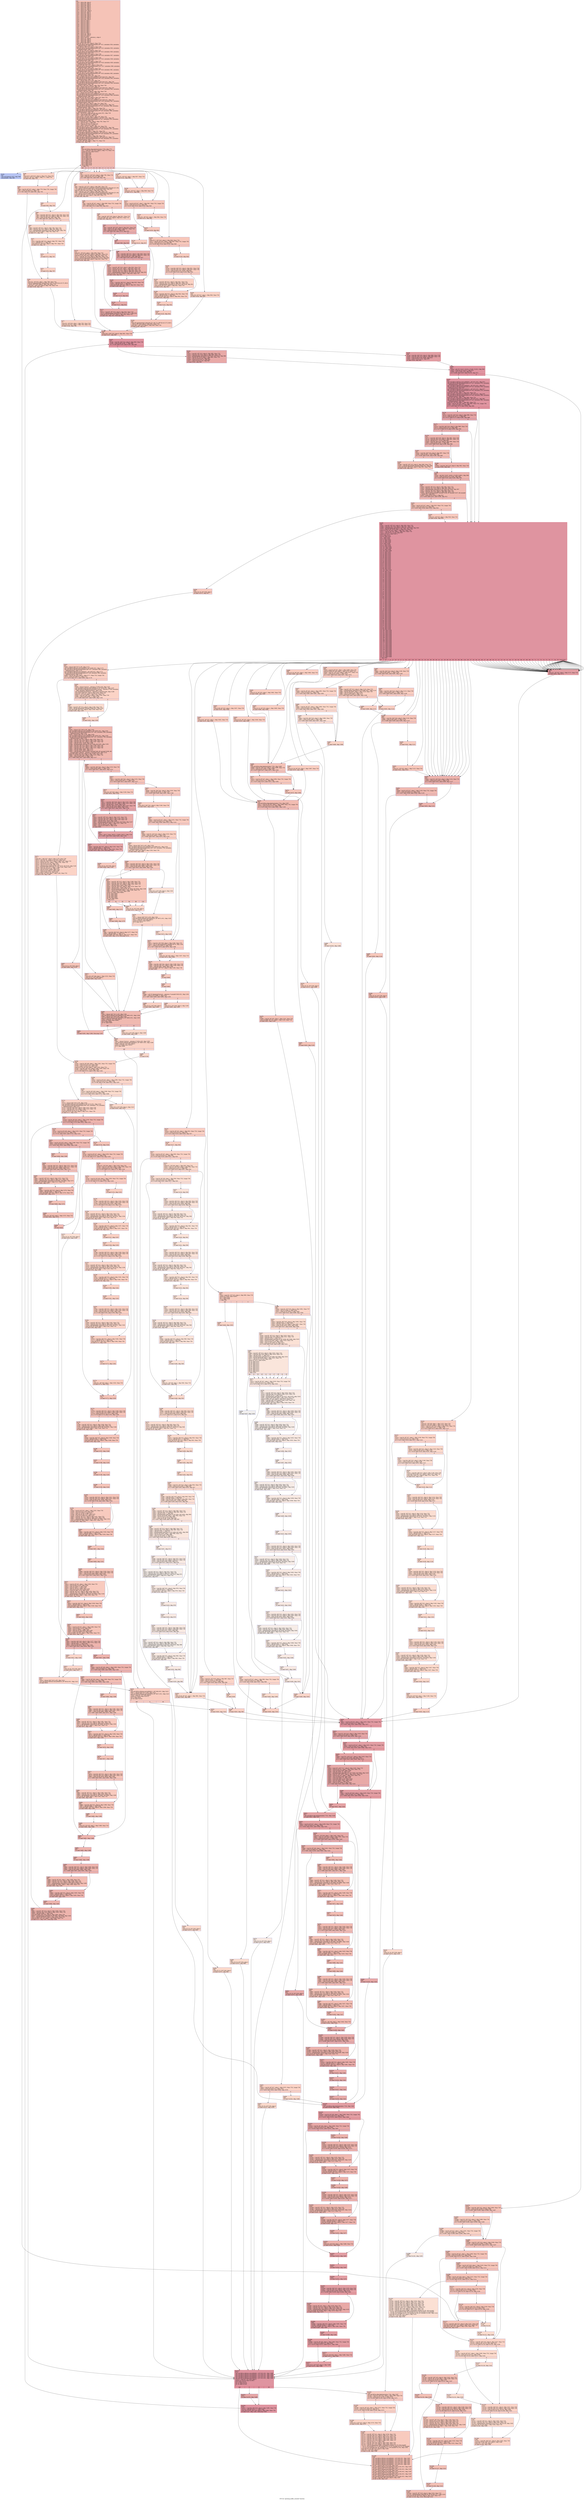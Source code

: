 digraph "CFG for 'quotearg_buffer_restyled' function" {
	label="CFG for 'quotearg_buffer_restyled' function";

	Node0x25ee590 [shape=record,color="#3d50c3ff", style=filled, fillcolor="#e8765c70",label="{%9:\l  %10 = alloca i64, align 8\l  %11 = alloca i8*, align 8\l  %12 = alloca i64, align 8\l  %13 = alloca i8*, align 8\l  %14 = alloca i64, align 8\l  %15 = alloca i32, align 4\l  %16 = alloca i32, align 4\l  %17 = alloca i32*, align 8\l  %18 = alloca i8*, align 8\l  %19 = alloca i8*, align 8\l  %20 = alloca i64, align 8\l  %21 = alloca i64, align 8\l  %22 = alloca i64, align 8\l  %23 = alloca i8*, align 8\l  %24 = alloca i64, align 8\l  %25 = alloca i8, align 1\l  %26 = alloca i8, align 1\l  %27 = alloca i8, align 1\l  %28 = alloca i8, align 1\l  %29 = alloca i8, align 1\l  %30 = alloca i8, align 1\l  %31 = alloca i8, align 1\l  %32 = alloca i8, align 1\l  %33 = alloca i8, align 1\l  %34 = alloca i8, align 1\l  %35 = alloca i8, align 1\l  %36 = alloca i32, align 4\l  %37 = alloca i64, align 8\l  %38 = alloca i8, align 1\l  %39 = alloca %struct.__mbstate_t, align 4\l  %40 = alloca i32, align 4\l  %41 = alloca i64, align 8\l  %42 = alloca i64, align 8\l  %43 = alloca i64, align 8\l  store i8* %0, i8** %11, align 8, !tbaa !725\l  call void @llvm.dbg.declare(metadata i8** %11, metadata !654, metadata\l... !DIExpression()), !dbg !729\l  store i64 %1, i64* %12, align 8, !tbaa !730\l  call void @llvm.dbg.declare(metadata i64* %12, metadata !655, metadata\l... !DIExpression()), !dbg !732\l  store i8* %2, i8** %13, align 8, !tbaa !725\l  call void @llvm.dbg.declare(metadata i8** %13, metadata !656, metadata\l... !DIExpression()), !dbg !733\l  store i64 %3, i64* %14, align 8, !tbaa !730\l  call void @llvm.dbg.declare(metadata i64* %14, metadata !657, metadata\l... !DIExpression()), !dbg !734\l  store i32 %4, i32* %15, align 4, !tbaa !735\l  call void @llvm.dbg.declare(metadata i32* %15, metadata !658, metadata\l... !DIExpression()), !dbg !736\l  store i32 %5, i32* %16, align 4, !tbaa !737\l  call void @llvm.dbg.declare(metadata i32* %16, metadata !659, metadata\l... !DIExpression()), !dbg !739\l  store i32* %6, i32** %17, align 8, !tbaa !725\l  call void @llvm.dbg.declare(metadata i32** %17, metadata !660, metadata\l... !DIExpression()), !dbg !740\l  store i8* %7, i8** %18, align 8, !tbaa !725\l  call void @llvm.dbg.declare(metadata i8** %18, metadata !661, metadata\l... !DIExpression()), !dbg !741\l  store i8* %8, i8** %19, align 8, !tbaa !725\l  call void @llvm.dbg.declare(metadata i8** %19, metadata !662, metadata\l... !DIExpression()), !dbg !742\l  %44 = bitcast i64* %20 to i8*, !dbg !743\l  call void @llvm.lifetime.start.p0i8(i64 8, i8* %44) #21, !dbg !743\l  call void @llvm.dbg.declare(metadata i64* %20, metadata !663, metadata\l... !DIExpression()), !dbg !744\l  %45 = bitcast i64* %21 to i8*, !dbg !745\l  call void @llvm.lifetime.start.p0i8(i64 8, i8* %45) #21, !dbg !745\l  call void @llvm.dbg.declare(metadata i64* %21, metadata !664, metadata\l... !DIExpression()), !dbg !746\l  store i64 0, i64* %21, align 8, !dbg !746, !tbaa !730\l  %46 = bitcast i64* %22 to i8*, !dbg !747\l  call void @llvm.lifetime.start.p0i8(i64 8, i8* %46) #21, !dbg !747\l  call void @llvm.dbg.declare(metadata i64* %22, metadata !665, metadata\l... !DIExpression()), !dbg !748\l  store i64 0, i64* %22, align 8, !dbg !748, !tbaa !730\l  %47 = bitcast i8** %23 to i8*, !dbg !749\l  call void @llvm.lifetime.start.p0i8(i64 8, i8* %47) #21, !dbg !749\l  call void @llvm.dbg.declare(metadata i8** %23, metadata !666, metadata\l... !DIExpression()), !dbg !750\l  store i8* null, i8** %23, align 8, !dbg !750, !tbaa !725\l  %48 = bitcast i64* %24 to i8*, !dbg !751\l  call void @llvm.lifetime.start.p0i8(i64 8, i8* %48) #21, !dbg !751\l  call void @llvm.dbg.declare(metadata i64* %24, metadata !667, metadata\l... !DIExpression()), !dbg !752\l  store i64 0, i64* %24, align 8, !dbg !752, !tbaa !730\l  call void @llvm.lifetime.start.p0i8(i64 1, i8* %25) #21, !dbg !753\l  call void @llvm.dbg.declare(metadata i8* %25, metadata !668, metadata\l... !DIExpression()), !dbg !754\l  store i8 0, i8* %25, align 1, !dbg !754, !tbaa !755\l  call void @llvm.lifetime.start.p0i8(i64 1, i8* %26) #21, !dbg !757\l  call void @llvm.dbg.declare(metadata i8* %26, metadata !669, metadata\l... !DIExpression()), !dbg !758\l  %49 = call i64 @__ctype_get_mb_cur_max() #21, !dbg !759\l  %50 = icmp eq i64 %49, 1, !dbg !760\l  %51 = zext i1 %50 to i8, !dbg !758\l  store i8 %51, i8* %26, align 1, !dbg !758, !tbaa !755\l  call void @llvm.lifetime.start.p0i8(i64 1, i8* %27) #21, !dbg !761\l  call void @llvm.dbg.declare(metadata i8* %27, metadata !670, metadata\l... !DIExpression()), !dbg !762\l  %52 = load i32, i32* %16, align 4, !dbg !763, !tbaa !737\l  %53 = and i32 %52, 2, !dbg !764\l  %54 = icmp ne i32 %53, 0, !dbg !765\l  %55 = zext i1 %54 to i8, !dbg !762\l  store i8 %55, i8* %27, align 1, !dbg !762, !tbaa !755\l  call void @llvm.lifetime.start.p0i8(i64 1, i8* %28) #21, !dbg !766\l  call void @llvm.dbg.declare(metadata i8* %28, metadata !671, metadata\l... !DIExpression()), !dbg !767\l  store i8 0, i8* %28, align 1, !dbg !767, !tbaa !755\l  call void @llvm.lifetime.start.p0i8(i64 1, i8* %29) #21, !dbg !768\l  call void @llvm.dbg.declare(metadata i8* %29, metadata !672, metadata\l... !DIExpression()), !dbg !769\l  store i8 0, i8* %29, align 1, !dbg !769, !tbaa !755\l  call void @llvm.lifetime.start.p0i8(i64 1, i8* %30) #21, !dbg !770\l  call void @llvm.dbg.declare(metadata i8* %30, metadata !673, metadata\l... !DIExpression()), !dbg !771\l  store i8 1, i8* %30, align 1, !dbg !771, !tbaa !755\l  br label %56, !dbg !770\l}"];
	Node0x25ee590 -> Node0x25ef340;
	Node0x25ef340 [shape=record,color="#3d50c3ff", style=filled, fillcolor="#e1675170",label="{%56:\l56:                                               \l  call void @llvm.dbg.label(metadata !719), !dbg !772\l  %57 = load i32, i32* %15, align 4, !dbg !773, !tbaa !735\l  switch i32 %57, label %145 [\l    i32 6, label %58\l    i32 5, label %59\l    i32 7, label %77\l    i32 8, label %78\l    i32 9, label %78\l    i32 10, label %78\l    i32 3, label %119\l    i32 1, label %120\l    i32 4, label %121\l    i32 2, label %126\l    i32 0, label %144\l  ], !dbg !774\l|{<s0>def|<s1>6|<s2>5|<s3>7|<s4>8|<s5>9|<s6>10|<s7>3|<s8>1|<s9>4|<s10>2|<s11>0}}"];
	Node0x25ef340:s0 -> Node0x25eff70;
	Node0x25ef340:s1 -> Node0x25ef390;
	Node0x25ef340:s2 -> Node0x25ef3e0;
	Node0x25ef340:s3 -> Node0x25ef660;
	Node0x25ef340:s4 -> Node0x25ef6b0;
	Node0x25ef340:s5 -> Node0x25ef6b0;
	Node0x25ef340:s6 -> Node0x25ef6b0;
	Node0x25ef340:s7 -> Node0x25efb10;
	Node0x25ef340:s8 -> Node0x25efb60;
	Node0x25ef340:s9 -> Node0x25efbb0;
	Node0x25ef340:s10 -> Node0x25efca0;
	Node0x25ef340:s11 -> Node0x25eff20;
	Node0x25ef390 [shape=record,color="#3d50c3ff", style=filled, fillcolor="#f4987a70",label="{%58:\l58:                                               \l  store i32 5, i32* %15, align 4, !dbg !775, !tbaa !735\l  store i8 1, i8* %27, align 1, !dbg !777, !tbaa !755\l  br label %59, !dbg !778\l}"];
	Node0x25ef390 -> Node0x25ef3e0;
	Node0x25ef3e0 [shape=record,color="#3d50c3ff", style=filled, fillcolor="#f08b6e70",label="{%59:\l59:                                               \l  %60 = load i8, i8* %27, align 1, !dbg !779, !tbaa !755, !range !781\l  %61 = trunc i8 %60 to i1, !dbg !779\l  br i1 %61, label %76, label %62, !dbg !782\l|{<s0>T|<s1>F}}"];
	Node0x25ef3e0:s0 -> Node0x25ef610;
	Node0x25ef3e0:s1 -> Node0x25ef430;
	Node0x25ef430 [shape=record,color="#3d50c3ff", style=filled, fillcolor="#f4987a70",label="{%62:\l62:                                               \l  br label %63, !dbg !783\l}"];
	Node0x25ef430 -> Node0x25ef480;
	Node0x25ef480 [shape=record,color="#3d50c3ff", style=filled, fillcolor="#f4987a70",label="{%63:\l63:                                               \l  %64 = load i64, i64* %21, align 8, !dbg !784, !tbaa !730\l  %65 = load i64, i64* %12, align 8, !dbg !784, !tbaa !730\l  %66 = icmp ult i64 %64, %65, !dbg !784\l  br i1 %66, label %67, label %71, !dbg !787\l|{<s0>T|<s1>F}}"];
	Node0x25ef480:s0 -> Node0x25ef4d0;
	Node0x25ef480:s1 -> Node0x25ef520;
	Node0x25ef4d0 [shape=record,color="#3d50c3ff", style=filled, fillcolor="#f7a88970",label="{%67:\l67:                                               \l  %68 = load i8*, i8** %11, align 8, !dbg !784, !tbaa !725\l  %69 = load i64, i64* %21, align 8, !dbg !784, !tbaa !730\l  %70 = getelementptr inbounds i8, i8* %68, i64 %69, !dbg !784\l  store i8 34, i8* %70, align 1, !dbg !784, !tbaa !735\l  br label %71, !dbg !784\l}"];
	Node0x25ef4d0 -> Node0x25ef520;
	Node0x25ef520 [shape=record,color="#3d50c3ff", style=filled, fillcolor="#f4987a70",label="{%71:\l71:                                               \l  %72 = load i64, i64* %21, align 8, !dbg !787, !tbaa !730\l  %73 = add i64 %72, 1, !dbg !787\l  store i64 %73, i64* %21, align 8, !dbg !787, !tbaa !730\l  br label %74, !dbg !787\l}"];
	Node0x25ef520 -> Node0x25ef570;
	Node0x25ef570 [shape=record,color="#3d50c3ff", style=filled, fillcolor="#f4987a70",label="{%74:\l74:                                               \l  br label %75, !dbg !787\l}"];
	Node0x25ef570 -> Node0x25ef5c0;
	Node0x25ef5c0 [shape=record,color="#3d50c3ff", style=filled, fillcolor="#f4987a70",label="{%75:\l75:                                               \l  br label %76, !dbg !787\l}"];
	Node0x25ef5c0 -> Node0x25ef610;
	Node0x25ef610 [shape=record,color="#3d50c3ff", style=filled, fillcolor="#f08b6e70",label="{%76:\l76:                                               \l  store i8 1, i8* %25, align 1, !dbg !788, !tbaa !755\l  store i8* getelementptr inbounds ([2 x i8], [2 x i8]* @.str.10.73, i64 0,\l... i64 0), i8** %23, align 8, !dbg !789, !tbaa !725\l  store i64 1, i64* %24, align 8, !dbg !790, !tbaa !730\l  br label %146, !dbg !791\l}"];
	Node0x25ef610 -> Node0x25effc0;
	Node0x25ef660 [shape=record,color="#3d50c3ff", style=filled, fillcolor="#f4987a70",label="{%77:\l77:                                               \l  store i8 1, i8* %25, align 1, !dbg !792, !tbaa !755\l  store i8 0, i8* %27, align 1, !dbg !793, !tbaa !755\l  br label %146, !dbg !794\l}"];
	Node0x25ef660 -> Node0x25effc0;
	Node0x25ef6b0 [shape=record,color="#3d50c3ff", style=filled, fillcolor="#ed836670",label="{%78:\l78:                                               \l  %79 = load i32, i32* %15, align 4, !dbg !795, !tbaa !735\l  %80 = icmp ne i32 %79, 10, !dbg !798\l  br i1 %80, label %81, label %86, !dbg !799\l|{<s0>T|<s1>F}}"];
	Node0x25ef6b0:s0 -> Node0x25ef700;
	Node0x25ef6b0:s1 -> Node0x25ef750;
	Node0x25ef700 [shape=record,color="#3d50c3ff", style=filled, fillcolor="#f2907270",label="{%81:\l81:                                               \l  %82 = load i32, i32* %15, align 4, !dbg !800, !tbaa !735\l  %83 = call i8* @gettext_quote(i8* noundef getelementptr inbounds ([2 x i8],\l... [2 x i8]* @.str.11.74, i64 0, i64 0), i32 noundef %82), !dbg !802\l  store i8* %83, i8** %18, align 8, !dbg !803, !tbaa !725\l  %84 = load i32, i32* %15, align 4, !dbg !804, !tbaa !735\l  %85 = call i8* @gettext_quote(i8* noundef getelementptr inbounds ([2 x i8],\l... [2 x i8]* @.str.12.75, i64 0, i64 0), i32 noundef %84), !dbg !805\l  store i8* %85, i8** %19, align 8, !dbg !806, !tbaa !725\l  br label %86, !dbg !807\l}"];
	Node0x25ef700 -> Node0x25ef750;
	Node0x25ef750 [shape=record,color="#3d50c3ff", style=filled, fillcolor="#ed836670",label="{%86:\l86:                                               \l  %87 = load i8, i8* %27, align 1, !dbg !808, !tbaa !755, !range !781\l  %88 = trunc i8 %87 to i1, !dbg !808\l  br i1 %88, label %115, label %89, !dbg !810\l|{<s0>T|<s1>F}}"];
	Node0x25ef750:s0 -> Node0x25efac0;
	Node0x25ef750:s1 -> Node0x25ef7a0;
	Node0x25ef7a0 [shape=record,color="#3d50c3ff", style=filled, fillcolor="#f2907270",label="{%89:\l89:                                               \l  %90 = load i8*, i8** %18, align 8, !dbg !811, !tbaa !725\l  store i8* %90, i8** %23, align 8, !dbg !813, !tbaa !725\l  br label %91, !dbg !814\l}"];
	Node0x25ef7a0 -> Node0x25ef7f0;
	Node0x25ef7f0 [shape=record,color="#3d50c3ff", style=filled, fillcolor="#cc403a70",label="{%91:\l91:                                               \l  %92 = load i8*, i8** %23, align 8, !dbg !815, !tbaa !725\l  %93 = load i8, i8* %92, align 1, !dbg !817, !tbaa !735\l  %94 = icmp ne i8 %93, 0, !dbg !818\l  br i1 %94, label %95, label %114, !dbg !818\l|{<s0>T|<s1>F}}"];
	Node0x25ef7f0:s0 -> Node0x25ef840;
	Node0x25ef7f0:s1 -> Node0x25efa70;
	Node0x25ef840 [shape=record,color="#3d50c3ff", style=filled, fillcolor="#cc403a70",label="{%95:\l95:                                               \l  br label %96, !dbg !819\l}"];
	Node0x25ef840 -> Node0x25ef890;
	Node0x25ef890 [shape=record,color="#3d50c3ff", style=filled, fillcolor="#cc403a70",label="{%96:\l96:                                               \l  %97 = load i64, i64* %21, align 8, !dbg !820, !tbaa !730\l  %98 = load i64, i64* %12, align 8, !dbg !820, !tbaa !730\l  %99 = icmp ult i64 %97, %98, !dbg !820\l  br i1 %99, label %100, label %106, !dbg !823\l|{<s0>T|<s1>F}}"];
	Node0x25ef890:s0 -> Node0x25ef8e0;
	Node0x25ef890:s1 -> Node0x25ef930;
	Node0x25ef8e0 [shape=record,color="#3d50c3ff", style=filled, fillcolor="#d8564670",label="{%100:\l100:                                              \l  %101 = load i8*, i8** %23, align 8, !dbg !820, !tbaa !725\l  %102 = load i8, i8* %101, align 1, !dbg !820, !tbaa !735\l  %103 = load i8*, i8** %11, align 8, !dbg !820, !tbaa !725\l  %104 = load i64, i64* %21, align 8, !dbg !820, !tbaa !730\l  %105 = getelementptr inbounds i8, i8* %103, i64 %104, !dbg !820\l  store i8 %102, i8* %105, align 1, !dbg !820, !tbaa !735\l  br label %106, !dbg !820\l}"];
	Node0x25ef8e0 -> Node0x25ef930;
	Node0x25ef930 [shape=record,color="#3d50c3ff", style=filled, fillcolor="#cc403a70",label="{%106:\l106:                                              \l  %107 = load i64, i64* %21, align 8, !dbg !823, !tbaa !730\l  %108 = add i64 %107, 1, !dbg !823\l  store i64 %108, i64* %21, align 8, !dbg !823, !tbaa !730\l  br label %109, !dbg !823\l}"];
	Node0x25ef930 -> Node0x25ef980;
	Node0x25ef980 [shape=record,color="#3d50c3ff", style=filled, fillcolor="#cc403a70",label="{%109:\l109:                                              \l  br label %110, !dbg !823\l}"];
	Node0x25ef980 -> Node0x25ef9d0;
	Node0x25ef9d0 [shape=record,color="#3d50c3ff", style=filled, fillcolor="#cc403a70",label="{%110:\l110:                                              \l  br label %111, !dbg !823\l}"];
	Node0x25ef9d0 -> Node0x25efa20;
	Node0x25efa20 [shape=record,color="#3d50c3ff", style=filled, fillcolor="#cc403a70",label="{%111:\l111:                                              \l  %112 = load i8*, i8** %23, align 8, !dbg !824, !tbaa !725\l  %113 = getelementptr inbounds i8, i8* %112, i32 1, !dbg !824\l  store i8* %113, i8** %23, align 8, !dbg !824, !tbaa !725\l  br label %91, !dbg !825, !llvm.loop !826\l}"];
	Node0x25efa20 -> Node0x25ef7f0;
	Node0x25efa70 [shape=record,color="#3d50c3ff", style=filled, fillcolor="#f2907270",label="{%114:\l114:                                              \l  br label %115, !dbg !827\l}"];
	Node0x25efa70 -> Node0x25efac0;
	Node0x25efac0 [shape=record,color="#3d50c3ff", style=filled, fillcolor="#ed836670",label="{%115:\l115:                                              \l  store i8 1, i8* %25, align 1, !dbg !830, !tbaa !755\l  %116 = load i8*, i8** %19, align 8, !dbg !831, !tbaa !725\l  store i8* %116, i8** %23, align 8, !dbg !832, !tbaa !725\l  %117 = load i8*, i8** %23, align 8, !dbg !833, !tbaa !725\l  %118 = call i64 @strlen(i8* noundef %117) #22, !dbg !834\l  store i64 %118, i64* %24, align 8, !dbg !835, !tbaa !730\l  br label %146, !dbg !836\l}"];
	Node0x25efac0 -> Node0x25effc0;
	Node0x25efb10 [shape=record,color="#3d50c3ff", style=filled, fillcolor="#f4987a70",label="{%119:\l119:                                              \l  store i8 1, i8* %25, align 1, !dbg !837, !tbaa !755\l  br label %120, !dbg !838\l}"];
	Node0x25efb10 -> Node0x25efb60;
	Node0x25efb60 [shape=record,color="#3d50c3ff", style=filled, fillcolor="#f08b6e70",label="{%120:\l120:                                              \l  store i8 1, i8* %27, align 1, !dbg !839, !tbaa !755\l  br label %121, !dbg !840\l}"];
	Node0x25efb60 -> Node0x25efbb0;
	Node0x25efbb0 [shape=record,color="#3d50c3ff", style=filled, fillcolor="#ed836670",label="{%121:\l121:                                              \l  %122 = load i8, i8* %27, align 1, !dbg !841, !tbaa !755, !range !781\l  %123 = trunc i8 %122 to i1, !dbg !841\l  br i1 %123, label %125, label %124, !dbg !843\l|{<s0>T|<s1>F}}"];
	Node0x25efbb0:s0 -> Node0x25efc50;
	Node0x25efbb0:s1 -> Node0x25efc00;
	Node0x25efc00 [shape=record,color="#3d50c3ff", style=filled, fillcolor="#f2907270",label="{%124:\l124:                                              \l  store i8 1, i8* %25, align 1, !dbg !844, !tbaa !755\l  br label %125, !dbg !845\l}"];
	Node0x25efc00 -> Node0x25efc50;
	Node0x25efc50 [shape=record,color="#3d50c3ff", style=filled, fillcolor="#ed836670",label="{%125:\l125:                                              \l  br label %126, !dbg !841\l}"];
	Node0x25efc50 -> Node0x25efca0;
	Node0x25efca0 [shape=record,color="#3d50c3ff", style=filled, fillcolor="#ec7f6370",label="{%126:\l126:                                              \l  store i32 2, i32* %15, align 4, !dbg !846, !tbaa !735\l  %127 = load i8, i8* %27, align 1, !dbg !847, !tbaa !755, !range !781\l  %128 = trunc i8 %127 to i1, !dbg !847\l  br i1 %128, label %143, label %129, !dbg !849\l|{<s0>T|<s1>F}}"];
	Node0x25efca0:s0 -> Node0x25efed0;
	Node0x25efca0:s1 -> Node0x25efcf0;
	Node0x25efcf0 [shape=record,color="#3d50c3ff", style=filled, fillcolor="#f08b6e70",label="{%129:\l129:                                              \l  br label %130, !dbg !850\l}"];
	Node0x25efcf0 -> Node0x25efd40;
	Node0x25efd40 [shape=record,color="#3d50c3ff", style=filled, fillcolor="#f08b6e70",label="{%130:\l130:                                              \l  %131 = load i64, i64* %21, align 8, !dbg !851, !tbaa !730\l  %132 = load i64, i64* %12, align 8, !dbg !851, !tbaa !730\l  %133 = icmp ult i64 %131, %132, !dbg !851\l  br i1 %133, label %134, label %138, !dbg !854\l|{<s0>T|<s1>F}}"];
	Node0x25efd40:s0 -> Node0x25efd90;
	Node0x25efd40:s1 -> Node0x25efde0;
	Node0x25efd90 [shape=record,color="#3d50c3ff", style=filled, fillcolor="#f4987a70",label="{%134:\l134:                                              \l  %135 = load i8*, i8** %11, align 8, !dbg !851, !tbaa !725\l  %136 = load i64, i64* %21, align 8, !dbg !851, !tbaa !730\l  %137 = getelementptr inbounds i8, i8* %135, i64 %136, !dbg !851\l  store i8 39, i8* %137, align 1, !dbg !851, !tbaa !735\l  br label %138, !dbg !851\l}"];
	Node0x25efd90 -> Node0x25efde0;
	Node0x25efde0 [shape=record,color="#3d50c3ff", style=filled, fillcolor="#f08b6e70",label="{%138:\l138:                                              \l  %139 = load i64, i64* %21, align 8, !dbg !854, !tbaa !730\l  %140 = add i64 %139, 1, !dbg !854\l  store i64 %140, i64* %21, align 8, !dbg !854, !tbaa !730\l  br label %141, !dbg !854\l}"];
	Node0x25efde0 -> Node0x25efe30;
	Node0x25efe30 [shape=record,color="#3d50c3ff", style=filled, fillcolor="#f08b6e70",label="{%141:\l141:                                              \l  br label %142, !dbg !854\l}"];
	Node0x25efe30 -> Node0x25efe80;
	Node0x25efe80 [shape=record,color="#3d50c3ff", style=filled, fillcolor="#f08b6e70",label="{%142:\l142:                                              \l  br label %143, !dbg !854\l}"];
	Node0x25efe80 -> Node0x25efed0;
	Node0x25efed0 [shape=record,color="#3d50c3ff", style=filled, fillcolor="#ec7f6370",label="{%143:\l143:                                              \l  store i8* getelementptr inbounds ([2 x i8], [2 x i8]* @.str.12.75, i64 0,\l... i64 0), i8** %23, align 8, !dbg !855, !tbaa !725\l  store i64 1, i64* %24, align 8, !dbg !856, !tbaa !730\l  br label %146, !dbg !857\l}"];
	Node0x25efed0 -> Node0x25effc0;
	Node0x25eff20 [shape=record,color="#3d50c3ff", style=filled, fillcolor="#f4987a70",label="{%144:\l144:                                              \l  store i8 0, i8* %27, align 1, !dbg !858, !tbaa !755\l  br label %146, !dbg !859\l}"];
	Node0x25eff20 -> Node0x25effc0;
	Node0x25eff70 [shape=record,color="#3d50c3ff", style=filled, fillcolor="#5b7ae570",label="{%145:\l145:                                              \l  call void @abort() #23, !dbg !860\l  unreachable, !dbg !860\l}"];
	Node0x25effc0 [shape=record,color="#3d50c3ff", style=filled, fillcolor="#e1675170",label="{%146:\l146:                                              \l  store i64 0, i64* %20, align 8, !dbg !861, !tbaa !730\l  br label %147, !dbg !862\l}"];
	Node0x25effc0 -> Node0x25f0010;
	Node0x25f0010 [shape=record,color="#b70d28ff", style=filled, fillcolor="#b70d2870",label="{%147:\l147:                                              \l  %148 = load i64, i64* %14, align 8, !dbg !863, !tbaa !730\l  %149 = icmp eq i64 %148, -1, !dbg !864\l  br i1 %149, label %150, label %158, !dbg !863\l|{<s0>T|<s1>F}}"];
	Node0x25f0010:s0 -> Node0x25f0060;
	Node0x25f0010:s1 -> Node0x25f00b0;
	Node0x25f0060 [shape=record,color="#3d50c3ff", style=filled, fillcolor="#ca3b3770",label="{%150:\l150:                                              \l  %151 = load i8*, i8** %13, align 8, !dbg !865, !tbaa !725\l  %152 = load i64, i64* %20, align 8, !dbg !866, !tbaa !730\l  %153 = getelementptr inbounds i8, i8* %151, i64 %152, !dbg !865\l  %154 = load i8, i8* %153, align 1, !dbg !865, !tbaa !735\l  %155 = sext i8 %154 to i32, !dbg !865\l  %156 = icmp eq i32 %155, 0, !dbg !867\l  %157 = zext i1 %156 to i32, !dbg !867\l  br label %163, !dbg !863\l}"];
	Node0x25f0060 -> Node0x25f0100;
	Node0x25f00b0 [shape=record,color="#b70d28ff", style=filled, fillcolor="#be242e70",label="{%158:\l158:                                              \l  %159 = load i64, i64* %20, align 8, !dbg !868, !tbaa !730\l  %160 = load i64, i64* %14, align 8, !dbg !869, !tbaa !730\l  %161 = icmp eq i64 %159, %160, !dbg !870\l  %162 = zext i1 %161 to i32, !dbg !870\l  br label %163, !dbg !863\l}"];
	Node0x25f00b0 -> Node0x25f0100;
	Node0x25f0100 [shape=record,color="#b70d28ff", style=filled, fillcolor="#b70d2870",label="{%163:\l163:                                              \l  %164 = phi i32 [ %157, %150 ], [ %162, %158 ], !dbg !863\l  %165 = icmp ne i32 %164, 0, !dbg !871\l  %166 = xor i1 %165, true, !dbg !871\l  br i1 %166, label %167, label %1079, !dbg !872\l|{<s0>T|<s1>F}}"];
	Node0x25f0100:s0 -> Node0x25f0150;
	Node0x25f0100:s1 -> Node0x25f6dc0;
	Node0x25f0150 [shape=record,color="#b70d28ff", style=filled, fillcolor="#b70d2870",label="{%167:\l167:                                              \l  call void @llvm.lifetime.start.p0i8(i64 1, i8* %31) #21, !dbg !873\l  call void @llvm.dbg.declare(metadata i8* %31, metadata !674, metadata\l... !DIExpression()), !dbg !874\l  call void @llvm.lifetime.start.p0i8(i64 1, i8* %32) #21, !dbg !875\l  call void @llvm.dbg.declare(metadata i8* %32, metadata !678, metadata\l... !DIExpression()), !dbg !876\l  call void @llvm.lifetime.start.p0i8(i64 1, i8* %33) #21, !dbg !877\l  call void @llvm.dbg.declare(metadata i8* %33, metadata !679, metadata\l... !DIExpression()), !dbg !878\l  store i8 0, i8* %33, align 1, !dbg !878, !tbaa !755\l  call void @llvm.lifetime.start.p0i8(i64 1, i8* %34) #21, !dbg !879\l  call void @llvm.dbg.declare(metadata i8* %34, metadata !680, metadata\l... !DIExpression()), !dbg !880\l  store i8 0, i8* %34, align 1, !dbg !880, !tbaa !755\l  call void @llvm.lifetime.start.p0i8(i64 1, i8* %35) #21, !dbg !881\l  call void @llvm.dbg.declare(metadata i8* %35, metadata !681, metadata\l... !DIExpression()), !dbg !882\l  store i8 0, i8* %35, align 1, !dbg !882, !tbaa !755\l  %168 = load i8, i8* %25, align 1, !dbg !883, !tbaa !755, !range !781\l  %169 = trunc i8 %168 to i1, !dbg !883\l  br i1 %169, label %170, label %206, !dbg !885\l|{<s0>T|<s1>F}}"];
	Node0x25f0150:s0 -> Node0x25f01a0;
	Node0x25f0150:s1 -> Node0x25f0510;
	Node0x25f01a0 [shape=record,color="#3d50c3ff", style=filled, fillcolor="#c32e3170",label="{%170:\l170:                                              \l  %171 = load i32, i32* %15, align 4, !dbg !886, !tbaa !735\l  %172 = icmp ne i32 %171, 2, !dbg !887\l  br i1 %172, label %173, label %206, !dbg !888\l|{<s0>T|<s1>F}}"];
	Node0x25f01a0:s0 -> Node0x25f01f0;
	Node0x25f01a0:s1 -> Node0x25f0510;
	Node0x25f01f0 [shape=record,color="#3d50c3ff", style=filled, fillcolor="#d0473d70",label="{%173:\l173:                                              \l  %174 = load i64, i64* %24, align 8, !dbg !889, !tbaa !730\l  %175 = icmp ne i64 %174, 0, !dbg !889\l  br i1 %175, label %176, label %206, !dbg !890\l|{<s0>T|<s1>F}}"];
	Node0x25f01f0:s0 -> Node0x25f0240;
	Node0x25f01f0:s1 -> Node0x25f0510;
	Node0x25f0240 [shape=record,color="#3d50c3ff", style=filled, fillcolor="#d6524470",label="{%176:\l176:                                              \l  %177 = load i64, i64* %20, align 8, !dbg !891, !tbaa !730\l  %178 = load i64, i64* %24, align 8, !dbg !892, !tbaa !730\l  %179 = add i64 %177, %178, !dbg !893\l  %180 = load i64, i64* %14, align 8, !dbg !894, !tbaa !730\l  %181 = icmp eq i64 %180, -1, !dbg !895\l  br i1 %181, label %182, label %188, !dbg !896\l|{<s0>T|<s1>F}}"];
	Node0x25f0240:s0 -> Node0x25f0290;
	Node0x25f0240:s1 -> Node0x25f0330;
	Node0x25f0290 [shape=record,color="#3d50c3ff", style=filled, fillcolor="#e1675170",label="{%182:\l182:                                              \l  %183 = load i64, i64* %24, align 8, !dbg !897, !tbaa !730\l  %184 = icmp ult i64 1, %183, !dbg !898\l  br i1 %184, label %185, label %188, !dbg !894\l|{<s0>T|<s1>F}}"];
	Node0x25f0290:s0 -> Node0x25f02e0;
	Node0x25f0290:s1 -> Node0x25f0330;
	Node0x25f02e0 [shape=record,color="#3d50c3ff", style=filled, fillcolor="#e97a5f70",label="{%185:\l185:                                              \l  %186 = load i8*, i8** %13, align 8, !dbg !899, !tbaa !725\l  %187 = call i64 @strlen(i8* noundef %186) #22, !dbg !900\l  store i64 %187, i64* %14, align 8, !dbg !901, !tbaa !730\l  br label %190, !dbg !894\l}"];
	Node0x25f02e0 -> Node0x25f0380;
	Node0x25f0330 [shape=record,color="#3d50c3ff", style=filled, fillcolor="#d8564670",label="{%188:\l188:                                              \l  %189 = load i64, i64* %14, align 8, !dbg !902, !tbaa !730\l  br label %190, !dbg !894\l}"];
	Node0x25f0330 -> Node0x25f0380;
	Node0x25f0380 [shape=record,color="#3d50c3ff", style=filled, fillcolor="#d6524470",label="{%190:\l190:                                              \l  %191 = phi i64 [ %187, %185 ], [ %189, %188 ], !dbg !894\l  %192 = icmp ule i64 %179, %191, !dbg !903\l  br i1 %192, label %193, label %206, !dbg !904\l|{<s0>T|<s1>F}}"];
	Node0x25f0380:s0 -> Node0x25f03d0;
	Node0x25f0380:s1 -> Node0x25f0510;
	Node0x25f03d0 [shape=record,color="#3d50c3ff", style=filled, fillcolor="#de614d70",label="{%193:\l193:                                              \l  %194 = load i8*, i8** %13, align 8, !dbg !905, !tbaa !725\l  %195 = load i64, i64* %20, align 8, !dbg !906, !tbaa !730\l  %196 = getelementptr inbounds i8, i8* %194, i64 %195, !dbg !907\l  %197 = load i8*, i8** %23, align 8, !dbg !908, !tbaa !725\l  %198 = load i64, i64* %24, align 8, !dbg !909, !tbaa !730\l  %199 = call i32 @memcmp(i8* noundef %196, i8* noundef %197, i64 noundef\l... %198) #22, !dbg !910\l  %200 = icmp eq i32 %199, 0, !dbg !911\l  br i1 %200, label %201, label %206, !dbg !912\l|{<s0>T|<s1>F}}"];
	Node0x25f03d0:s0 -> Node0x25f0420;
	Node0x25f03d0:s1 -> Node0x25f0510;
	Node0x25f0420 [shape=record,color="#3d50c3ff", style=filled, fillcolor="#e97a5f70",label="{%201:\l201:                                              \l  %202 = load i8, i8* %27, align 1, !dbg !913, !tbaa !755, !range !781\l  %203 = trunc i8 %202 to i1, !dbg !913\l  br i1 %203, label %204, label %205, !dbg !916\l|{<s0>T|<s1>F}}"];
	Node0x25f0420:s0 -> Node0x25f0470;
	Node0x25f0420:s1 -> Node0x25f04c0;
	Node0x25f0470 [shape=record,color="#3d50c3ff", style=filled, fillcolor="#ef886b70",label="{%204:\l204:                                              \l  store i32 16, i32* %36, align 4\l  br label %1073, !dbg !917\l}"];
	Node0x25f0470 -> Node0x25f6cd0;
	Node0x25f04c0 [shape=record,color="#3d50c3ff", style=filled, fillcolor="#ef886b70",label="{%205:\l205:                                              \l  store i8 1, i8* %33, align 1, !dbg !918, !tbaa !755\l  br label %206, !dbg !919\l}"];
	Node0x25f04c0 -> Node0x25f0510;
	Node0x25f0510 [shape=record,color="#b70d28ff", style=filled, fillcolor="#b70d2870",label="{%206:\l206:                                              \l  %207 = load i8*, i8** %13, align 8, !dbg !920, !tbaa !725\l  %208 = load i64, i64* %20, align 8, !dbg !921, !tbaa !730\l  %209 = getelementptr inbounds i8, i8* %207, i64 %208, !dbg !920\l  %210 = load i8, i8* %209, align 1, !dbg !920, !tbaa !735\l  store i8 %210, i8* %31, align 1, !dbg !922, !tbaa !735\l  %211 = load i8, i8* %31, align 1, !dbg !923, !tbaa !735\l  %212 = zext i8 %211 to i32, !dbg !923\l  switch i32 %212, label %567 [\l    i32 0, label %213\l    i32 63, label %341\l    i32 7, label %441\l    i32 8, label %442\l    i32 12, label %443\l    i32 10, label %444\l    i32 13, label %445\l    i32 9, label %446\l    i32 11, label %447\l    i32 92, label %448\l    i32 123, label %482\l    i32 125, label %482\l    i32 35, label %496\l    i32 126, label %496\l    i32 32, label %501\l    i32 33, label %502\l    i32 34, label %502\l    i32 36, label %502\l    i32 38, label %502\l    i32 40, label %502\l    i32 41, label %502\l    i32 42, label %502\l    i32 59, label %502\l    i32 60, label %502\l    i32 61, label %502\l    i32 62, label %502\l    i32 91, label %502\l    i32 94, label %502\l    i32 96, label %502\l    i32 124, label %502\l    i32 39, label %510\l    i32 37, label %566\l    i32 43, label %566\l    i32 44, label %566\l    i32 45, label %566\l    i32 46, label %566\l    i32 47, label %566\l    i32 48, label %566\l    i32 49, label %566\l    i32 50, label %566\l    i32 51, label %566\l    i32 52, label %566\l    i32 53, label %566\l    i32 54, label %566\l    i32 55, label %566\l    i32 56, label %566\l    i32 57, label %566\l    i32 58, label %566\l    i32 65, label %566\l    i32 66, label %566\l    i32 67, label %566\l    i32 68, label %566\l    i32 69, label %566\l    i32 70, label %566\l    i32 71, label %566\l    i32 72, label %566\l    i32 73, label %566\l    i32 74, label %566\l    i32 75, label %566\l    i32 76, label %566\l    i32 77, label %566\l    i32 78, label %566\l    i32 79, label %566\l    i32 80, label %566\l    i32 81, label %566\l    i32 82, label %566\l    i32 83, label %566\l    i32 84, label %566\l    i32 85, label %566\l    i32 86, label %566\l    i32 87, label %566\l    i32 88, label %566\l    i32 89, label %566\l    i32 90, label %566\l    i32 93, label %566\l    i32 95, label %566\l    i32 97, label %566\l    i32 98, label %566\l    i32 99, label %566\l    i32 100, label %566\l    i32 101, label %566\l    i32 102, label %566\l    i32 103, label %566\l    i32 104, label %566\l    i32 105, label %566\l    i32 106, label %566\l    i32 107, label %566\l    i32 108, label %566\l    i32 109, label %566\l    i32 110, label %566\l    i32 111, label %566\l    i32 112, label %566\l    i32 113, label %566\l    i32 114, label %566\l    i32 115, label %566\l    i32 116, label %566\l    i32 117, label %566\l    i32 118, label %566\l    i32 119, label %566\l    i32 120, label %566\l    i32 121, label %566\l    i32 122, label %566\l  ], !dbg !924\l|{<s0>def|<s1>0|<s2>63|<s3>7|<s4>8|<s5>12|<s6>10|<s7>13|<s8>9|<s9>11|<s10>92|<s11>123|<s12>125|<s13>35|<s14>126|<s15>32|<s16>33|<s17>34|<s18>36|<s19>38|<s20>40|<s21>41|<s22>42|<s23>59|<s24>60|<s25>61|<s26>62|<s27>91|<s28>94|<s29>96|<s30>124|<s31>39|<s32>37|<s33>43|<s34>44|<s35>45|<s36>46|<s37>47|<s38>48|<s39>49|<s40>50|<s41>51|<s42>52|<s43>53|<s44>54|<s45>55|<s46>56|<s47>57|<s48>58|<s49>65|<s50>66|<s51>67|<s52>68|<s53>69|<s54>70|<s55>71|<s56>72|<s57>73|<s58>74|<s59>75|<s60>76|<s61>77|<s62>78|<s63>79|<s64>truncated...}}"];
	Node0x25f0510:s0 -> Node0x25f32b0;
	Node0x25f0510:s1 -> Node0x25f0560;
	Node0x25f0510:s2 -> Node0x25f14b0;
	Node0x25f0510:s3 -> Node0x25f1ff0;
	Node0x25f0510:s4 -> Node0x25f2040;
	Node0x25f0510:s5 -> Node0x25f2090;
	Node0x25f0510:s6 -> Node0x25f20e0;
	Node0x25f0510:s7 -> Node0x25f2130;
	Node0x25f0510:s8 -> Node0x25f2180;
	Node0x25f0510:s9 -> Node0x25f21d0;
	Node0x25f0510:s10 -> Node0x25f2220;
	Node0x25f0510:s11 -> Node0x25f2720;
	Node0x25f0510:s12 -> Node0x25f2720;
	Node0x25f0510:s13 -> Node0x25f28b0;
	Node0x25f0510:s14 -> Node0x25f28b0;
	Node0x25f0510:s15 -> Node0x25f29a0;
	Node0x25f0510:s16 -> Node0x25f29f0;
	Node0x25f0510:s17 -> Node0x25f29f0;
	Node0x25f0510:s18 -> Node0x25f29f0;
	Node0x25f0510:s19 -> Node0x25f29f0;
	Node0x25f0510:s20 -> Node0x25f29f0;
	Node0x25f0510:s21 -> Node0x25f29f0;
	Node0x25f0510:s22 -> Node0x25f29f0;
	Node0x25f0510:s23 -> Node0x25f29f0;
	Node0x25f0510:s24 -> Node0x25f29f0;
	Node0x25f0510:s25 -> Node0x25f29f0;
	Node0x25f0510:s26 -> Node0x25f29f0;
	Node0x25f0510:s27 -> Node0x25f29f0;
	Node0x25f0510:s28 -> Node0x25f29f0;
	Node0x25f0510:s29 -> Node0x25f29f0;
	Node0x25f0510:s30 -> Node0x25f29f0;
	Node0x25f0510:s31 -> Node0x25f2b30;
	Node0x25f0510:s32 -> Node0x25f3260;
	Node0x25f0510:s33 -> Node0x25f3260;
	Node0x25f0510:s34 -> Node0x25f3260;
	Node0x25f0510:s35 -> Node0x25f3260;
	Node0x25f0510:s36 -> Node0x25f3260;
	Node0x25f0510:s37 -> Node0x25f3260;
	Node0x25f0510:s38 -> Node0x25f3260;
	Node0x25f0510:s39 -> Node0x25f3260;
	Node0x25f0510:s40 -> Node0x25f3260;
	Node0x25f0510:s41 -> Node0x25f3260;
	Node0x25f0510:s42 -> Node0x25f3260;
	Node0x25f0510:s43 -> Node0x25f3260;
	Node0x25f0510:s44 -> Node0x25f3260;
	Node0x25f0510:s45 -> Node0x25f3260;
	Node0x25f0510:s46 -> Node0x25f3260;
	Node0x25f0510:s47 -> Node0x25f3260;
	Node0x25f0510:s48 -> Node0x25f3260;
	Node0x25f0510:s49 -> Node0x25f3260;
	Node0x25f0510:s50 -> Node0x25f3260;
	Node0x25f0510:s51 -> Node0x25f3260;
	Node0x25f0510:s52 -> Node0x25f3260;
	Node0x25f0510:s53 -> Node0x25f3260;
	Node0x25f0510:s54 -> Node0x25f3260;
	Node0x25f0510:s55 -> Node0x25f3260;
	Node0x25f0510:s56 -> Node0x25f3260;
	Node0x25f0510:s57 -> Node0x25f3260;
	Node0x25f0510:s58 -> Node0x25f3260;
	Node0x25f0510:s59 -> Node0x25f3260;
	Node0x25f0510:s60 -> Node0x25f3260;
	Node0x25f0510:s61 -> Node0x25f3260;
	Node0x25f0510:s62 -> Node0x25f3260;
	Node0x25f0510:s63 -> Node0x25f3260;
	Node0x25f0510:s64 -> Node0x25f3260;
	Node0x25f0510:s64 -> Node0x25f3260;
	Node0x25f0510:s64 -> Node0x25f3260;
	Node0x25f0510:s64 -> Node0x25f3260;
	Node0x25f0510:s64 -> Node0x25f3260;
	Node0x25f0510:s64 -> Node0x25f3260;
	Node0x25f0510:s64 -> Node0x25f3260;
	Node0x25f0510:s64 -> Node0x25f3260;
	Node0x25f0510:s64 -> Node0x25f3260;
	Node0x25f0510:s64 -> Node0x25f3260;
	Node0x25f0510:s64 -> Node0x25f3260;
	Node0x25f0510:s64 -> Node0x25f3260;
	Node0x25f0510:s64 -> Node0x25f3260;
	Node0x25f0510:s64 -> Node0x25f3260;
	Node0x25f0510:s64 -> Node0x25f3260;
	Node0x25f0510:s64 -> Node0x25f3260;
	Node0x25f0510:s64 -> Node0x25f3260;
	Node0x25f0510:s64 -> Node0x25f3260;
	Node0x25f0510:s64 -> Node0x25f3260;
	Node0x25f0510:s64 -> Node0x25f3260;
	Node0x25f0510:s64 -> Node0x25f3260;
	Node0x25f0510:s64 -> Node0x25f3260;
	Node0x25f0510:s64 -> Node0x25f3260;
	Node0x25f0510:s64 -> Node0x25f3260;
	Node0x25f0510:s64 -> Node0x25f3260;
	Node0x25f0510:s64 -> Node0x25f3260;
	Node0x25f0510:s64 -> Node0x25f3260;
	Node0x25f0510:s64 -> Node0x25f3260;
	Node0x25f0510:s64 -> Node0x25f3260;
	Node0x25f0510:s64 -> Node0x25f3260;
	Node0x25f0510:s64 -> Node0x25f3260;
	Node0x25f0510:s64 -> Node0x25f3260;
	Node0x25f0510:s64 -> Node0x25f3260;
	Node0x25f0510:s64 -> Node0x25f3260;
	Node0x25f0510:s64 -> Node0x25f3260;
	Node0x25f0510:s64 -> Node0x25f3260;
	Node0x25f0510:s64 -> Node0x25f3260;
	Node0x25f0510:s64 -> Node0x25f3260;
	Node0x25f0510:s64 -> Node0x25f3260;
	Node0x25f0560 [shape=record,color="#3d50c3ff", style=filled, fillcolor="#f2907270",label="{%213:\l213:                                              \l  %214 = load i8, i8* %25, align 1, !dbg !925, !tbaa !755, !range !781\l  %215 = trunc i8 %214 to i1, !dbg !925\l  br i1 %215, label %216, label %334, !dbg !927\l|{<s0>T|<s1>F}}"];
	Node0x25f0560:s0 -> Node0x25f05b0;
	Node0x25f0560:s1 -> Node0x25f1370;
	Node0x25f05b0 [shape=record,color="#3d50c3ff", style=filled, fillcolor="#f59c7d70",label="{%216:\l216:                                              \l  br label %217, !dbg !928\l}"];
	Node0x25f05b0 -> Node0x25f0600;
	Node0x25f0600 [shape=record,color="#3d50c3ff", style=filled, fillcolor="#f59c7d70",label="{%217:\l217:                                              \l  %218 = load i8, i8* %27, align 1, !dbg !930, !tbaa !755, !range !781\l  %219 = trunc i8 %218 to i1, !dbg !930\l  br i1 %219, label %220, label %221, !dbg !933\l|{<s0>T|<s1>F}}"];
	Node0x25f0600:s0 -> Node0x25f0650;
	Node0x25f0600:s1 -> Node0x25f06a0;
	Node0x25f0650 [shape=record,color="#3d50c3ff", style=filled, fillcolor="#f7a88970",label="{%220:\l220:                                              \l  store i32 16, i32* %36, align 4\l  br label %1073, !dbg !930\l}"];
	Node0x25f0650 -> Node0x25f6cd0;
	Node0x25f06a0 [shape=record,color="#3d50c3ff", style=filled, fillcolor="#f7a88970",label="{%221:\l221:                                              \l  store i8 1, i8* %34, align 1, !dbg !933, !tbaa !755\l  %222 = load i32, i32* %15, align 4, !dbg !934, !tbaa !735\l  %223 = icmp eq i32 %222, 2, !dbg !934\l  br i1 %223, label %224, label %267, !dbg !934\l|{<s0>T|<s1>F}}"];
	Node0x25f06a0:s0 -> Node0x25f06f0;
	Node0x25f06a0:s1 -> Node0x25f0c40;
	Node0x25f06f0 [shape=record,color="#3d50c3ff", style=filled, fillcolor="#f7b59970",label="{%224:\l224:                                              \l  %225 = load i8, i8* %28, align 1, !dbg !934, !tbaa !755, !range !781\l  %226 = trunc i8 %225 to i1, !dbg !934\l  br i1 %226, label %267, label %227, !dbg !933\l|{<s0>T|<s1>F}}"];
	Node0x25f06f0:s0 -> Node0x25f0c40;
	Node0x25f06f0:s1 -> Node0x25f0740;
	Node0x25f0740 [shape=record,color="#3d50c3ff", style=filled, fillcolor="#f6bfa670",label="{%227:\l227:                                              \l  br label %228, !dbg !936\l}"];
	Node0x25f0740 -> Node0x25f0790;
	Node0x25f0790 [shape=record,color="#3d50c3ff", style=filled, fillcolor="#f6bfa670",label="{%228:\l228:                                              \l  %229 = load i64, i64* %21, align 8, !dbg !938, !tbaa !730\l  %230 = load i64, i64* %12, align 8, !dbg !938, !tbaa !730\l  %231 = icmp ult i64 %229, %230, !dbg !938\l  br i1 %231, label %232, label %236, !dbg !941\l|{<s0>T|<s1>F}}"];
	Node0x25f0790:s0 -> Node0x25f07e0;
	Node0x25f0790:s1 -> Node0x25f0830;
	Node0x25f07e0 [shape=record,color="#3d50c3ff", style=filled, fillcolor="#f3c7b170",label="{%232:\l232:                                              \l  %233 = load i8*, i8** %11, align 8, !dbg !938, !tbaa !725\l  %234 = load i64, i64* %21, align 8, !dbg !938, !tbaa !730\l  %235 = getelementptr inbounds i8, i8* %233, i64 %234, !dbg !938\l  store i8 39, i8* %235, align 1, !dbg !938, !tbaa !735\l  br label %236, !dbg !938\l}"];
	Node0x25f07e0 -> Node0x25f0830;
	Node0x25f0830 [shape=record,color="#3d50c3ff", style=filled, fillcolor="#f6bfa670",label="{%236:\l236:                                              \l  %237 = load i64, i64* %21, align 8, !dbg !941, !tbaa !730\l  %238 = add i64 %237, 1, !dbg !941\l  store i64 %238, i64* %21, align 8, !dbg !941, !tbaa !730\l  br label %239, !dbg !941\l}"];
	Node0x25f0830 -> Node0x25f0880;
	Node0x25f0880 [shape=record,color="#3d50c3ff", style=filled, fillcolor="#f6bfa670",label="{%239:\l239:                                              \l  br label %240, !dbg !941\l}"];
	Node0x25f0880 -> Node0x25f08d0;
	Node0x25f08d0 [shape=record,color="#3d50c3ff", style=filled, fillcolor="#f6bfa670",label="{%240:\l240:                                              \l  br label %241, !dbg !936\l}"];
	Node0x25f08d0 -> Node0x25f0920;
	Node0x25f0920 [shape=record,color="#3d50c3ff", style=filled, fillcolor="#f6bfa670",label="{%241:\l241:                                              \l  %242 = load i64, i64* %21, align 8, !dbg !942, !tbaa !730\l  %243 = load i64, i64* %12, align 8, !dbg !942, !tbaa !730\l  %244 = icmp ult i64 %242, %243, !dbg !942\l  br i1 %244, label %245, label %249, !dbg !945\l|{<s0>T|<s1>F}}"];
	Node0x25f0920:s0 -> Node0x25f0970;
	Node0x25f0920:s1 -> Node0x25f09c0;
	Node0x25f0970 [shape=record,color="#3d50c3ff", style=filled, fillcolor="#f3c7b170",label="{%245:\l245:                                              \l  %246 = load i8*, i8** %11, align 8, !dbg !942, !tbaa !725\l  %247 = load i64, i64* %21, align 8, !dbg !942, !tbaa !730\l  %248 = getelementptr inbounds i8, i8* %246, i64 %247, !dbg !942\l  store i8 36, i8* %248, align 1, !dbg !942, !tbaa !735\l  br label %249, !dbg !942\l}"];
	Node0x25f0970 -> Node0x25f09c0;
	Node0x25f09c0 [shape=record,color="#3d50c3ff", style=filled, fillcolor="#f6bfa670",label="{%249:\l249:                                              \l  %250 = load i64, i64* %21, align 8, !dbg !945, !tbaa !730\l  %251 = add i64 %250, 1, !dbg !945\l  store i64 %251, i64* %21, align 8, !dbg !945, !tbaa !730\l  br label %252, !dbg !945\l}"];
	Node0x25f09c0 -> Node0x25f0a10;
	Node0x25f0a10 [shape=record,color="#3d50c3ff", style=filled, fillcolor="#f6bfa670",label="{%252:\l252:                                              \l  br label %253, !dbg !945\l}"];
	Node0x25f0a10 -> Node0x25f0a60;
	Node0x25f0a60 [shape=record,color="#3d50c3ff", style=filled, fillcolor="#f6bfa670",label="{%253:\l253:                                              \l  br label %254, !dbg !936\l}"];
	Node0x25f0a60 -> Node0x25f0ab0;
	Node0x25f0ab0 [shape=record,color="#3d50c3ff", style=filled, fillcolor="#f6bfa670",label="{%254:\l254:                                              \l  %255 = load i64, i64* %21, align 8, !dbg !946, !tbaa !730\l  %256 = load i64, i64* %12, align 8, !dbg !946, !tbaa !730\l  %257 = icmp ult i64 %255, %256, !dbg !946\l  br i1 %257, label %258, label %262, !dbg !949\l|{<s0>T|<s1>F}}"];
	Node0x25f0ab0:s0 -> Node0x25f0b00;
	Node0x25f0ab0:s1 -> Node0x25f0b50;
	Node0x25f0b00 [shape=record,color="#3d50c3ff", style=filled, fillcolor="#f3c7b170",label="{%258:\l258:                                              \l  %259 = load i8*, i8** %11, align 8, !dbg !946, !tbaa !725\l  %260 = load i64, i64* %21, align 8, !dbg !946, !tbaa !730\l  %261 = getelementptr inbounds i8, i8* %259, i64 %260, !dbg !946\l  store i8 39, i8* %261, align 1, !dbg !946, !tbaa !735\l  br label %262, !dbg !946\l}"];
	Node0x25f0b00 -> Node0x25f0b50;
	Node0x25f0b50 [shape=record,color="#3d50c3ff", style=filled, fillcolor="#f6bfa670",label="{%262:\l262:                                              \l  %263 = load i64, i64* %21, align 8, !dbg !949, !tbaa !730\l  %264 = add i64 %263, 1, !dbg !949\l  store i64 %264, i64* %21, align 8, !dbg !949, !tbaa !730\l  br label %265, !dbg !949\l}"];
	Node0x25f0b50 -> Node0x25f0ba0;
	Node0x25f0ba0 [shape=record,color="#3d50c3ff", style=filled, fillcolor="#f6bfa670",label="{%265:\l265:                                              \l  br label %266, !dbg !949\l}"];
	Node0x25f0ba0 -> Node0x25f0bf0;
	Node0x25f0bf0 [shape=record,color="#3d50c3ff", style=filled, fillcolor="#f6bfa670",label="{%266:\l266:                                              \l  store i8 1, i8* %28, align 1, !dbg !936, !tbaa !755\l  br label %267, !dbg !936\l}"];
	Node0x25f0bf0 -> Node0x25f0c40;
	Node0x25f0c40 [shape=record,color="#3d50c3ff", style=filled, fillcolor="#f7a88970",label="{%267:\l267:                                              \l  br label %268, !dbg !933\l}"];
	Node0x25f0c40 -> Node0x25f0c90;
	Node0x25f0c90 [shape=record,color="#3d50c3ff", style=filled, fillcolor="#f7a88970",label="{%268:\l268:                                              \l  %269 = load i64, i64* %21, align 8, !dbg !950, !tbaa !730\l  %270 = load i64, i64* %12, align 8, !dbg !950, !tbaa !730\l  %271 = icmp ult i64 %269, %270, !dbg !950\l  br i1 %271, label %272, label %276, !dbg !953\l|{<s0>T|<s1>F}}"];
	Node0x25f0c90:s0 -> Node0x25f0ce0;
	Node0x25f0c90:s1 -> Node0x25f0d30;
	Node0x25f0ce0 [shape=record,color="#3d50c3ff", style=filled, fillcolor="#f7b59970",label="{%272:\l272:                                              \l  %273 = load i8*, i8** %11, align 8, !dbg !950, !tbaa !725\l  %274 = load i64, i64* %21, align 8, !dbg !950, !tbaa !730\l  %275 = getelementptr inbounds i8, i8* %273, i64 %274, !dbg !950\l  store i8 92, i8* %275, align 1, !dbg !950, !tbaa !735\l  br label %276, !dbg !950\l}"];
	Node0x25f0ce0 -> Node0x25f0d30;
	Node0x25f0d30 [shape=record,color="#3d50c3ff", style=filled, fillcolor="#f7a88970",label="{%276:\l276:                                              \l  %277 = load i64, i64* %21, align 8, !dbg !953, !tbaa !730\l  %278 = add i64 %277, 1, !dbg !953\l  store i64 %278, i64* %21, align 8, !dbg !953, !tbaa !730\l  br label %279, !dbg !953\l}"];
	Node0x25f0d30 -> Node0x25f0d80;
	Node0x25f0d80 [shape=record,color="#3d50c3ff", style=filled, fillcolor="#f7a88970",label="{%279:\l279:                                              \l  br label %280, !dbg !953\l}"];
	Node0x25f0d80 -> Node0x25f0dd0;
	Node0x25f0dd0 [shape=record,color="#3d50c3ff", style=filled, fillcolor="#f7a88970",label="{%280:\l280:                                              \l  br label %281, !dbg !933\l}"];
	Node0x25f0dd0 -> Node0x25f0e20;
	Node0x25f0e20 [shape=record,color="#3d50c3ff", style=filled, fillcolor="#f7a88970",label="{%281:\l281:                                              \l  br label %282, !dbg !933\l}"];
	Node0x25f0e20 -> Node0x25f0e70;
	Node0x25f0e70 [shape=record,color="#3d50c3ff", style=filled, fillcolor="#f7a88970",label="{%282:\l282:                                              \l  %283 = load i32, i32* %15, align 4, !dbg !954, !tbaa !735\l  %284 = icmp ne i32 %283, 2, !dbg !956\l  br i1 %284, label %285, label %333, !dbg !957\l|{<s0>T|<s1>F}}"];
	Node0x25f0e70:s0 -> Node0x25f0ec0;
	Node0x25f0e70:s1 -> Node0x25f1320;
	Node0x25f0ec0 [shape=record,color="#3d50c3ff", style=filled, fillcolor="#f7b59970",label="{%285:\l285:                                              \l  %286 = load i64, i64* %20, align 8, !dbg !958, !tbaa !730\l  %287 = add i64 %286, 1, !dbg !959\l  %288 = load i64, i64* %14, align 8, !dbg !960, !tbaa !730\l  %289 = icmp ult i64 %287, %288, !dbg !961\l  br i1 %289, label %290, label %333, !dbg !962\l|{<s0>T|<s1>F}}"];
	Node0x25f0ec0:s0 -> Node0x25f0f10;
	Node0x25f0ec0:s1 -> Node0x25f1320;
	Node0x25f0f10 [shape=record,color="#3d50c3ff", style=filled, fillcolor="#f6bfa670",label="{%290:\l290:                                              \l  %291 = load i8*, i8** %13, align 8, !dbg !963, !tbaa !725\l  %292 = load i64, i64* %20, align 8, !dbg !964, !tbaa !730\l  %293 = add i64 %292, 1, !dbg !965\l  %294 = getelementptr inbounds i8, i8* %291, i64 %293, !dbg !963\l  %295 = load i8, i8* %294, align 1, !dbg !963, !tbaa !735\l  %296 = sext i8 %295 to i32, !dbg !963\l  %297 = icmp sle i32 48, %296, !dbg !966\l  br i1 %297, label %298, label %333, !dbg !967\l|{<s0>T|<s1>F}}"];
	Node0x25f0f10:s0 -> Node0x25f0f60;
	Node0x25f0f10:s1 -> Node0x25f1320;
	Node0x25f0f60 [shape=record,color="#3d50c3ff", style=filled, fillcolor="#f3c7b170",label="{%298:\l298:                                              \l  %299 = load i8*, i8** %13, align 8, !dbg !968, !tbaa !725\l  %300 = load i64, i64* %20, align 8, !dbg !969, !tbaa !730\l  %301 = add i64 %300, 1, !dbg !970\l  %302 = getelementptr inbounds i8, i8* %299, i64 %301, !dbg !968\l  %303 = load i8, i8* %302, align 1, !dbg !968, !tbaa !735\l  %304 = sext i8 %303 to i32, !dbg !968\l  %305 = icmp sle i32 %304, 57, !dbg !971\l  br i1 %305, label %306, label %333, !dbg !972\l|{<s0>T|<s1>F}}"];
	Node0x25f0f60:s0 -> Node0x25f0fb0;
	Node0x25f0f60:s1 -> Node0x25f1320;
	Node0x25f0fb0 [shape=record,color="#3d50c3ff", style=filled, fillcolor="#efcebd70",label="{%306:\l306:                                              \l  br label %307, !dbg !973\l}"];
	Node0x25f0fb0 -> Node0x25f1000;
	Node0x25f1000 [shape=record,color="#3d50c3ff", style=filled, fillcolor="#efcebd70",label="{%307:\l307:                                              \l  %308 = load i64, i64* %21, align 8, !dbg !975, !tbaa !730\l  %309 = load i64, i64* %12, align 8, !dbg !975, !tbaa !730\l  %310 = icmp ult i64 %308, %309, !dbg !975\l  br i1 %310, label %311, label %315, !dbg !978\l|{<s0>T|<s1>F}}"];
	Node0x25f1000:s0 -> Node0x25f1050;
	Node0x25f1000:s1 -> Node0x25f10a0;
	Node0x25f1050 [shape=record,color="#3d50c3ff", style=filled, fillcolor="#e8d6cc70",label="{%311:\l311:                                              \l  %312 = load i8*, i8** %11, align 8, !dbg !975, !tbaa !725\l  %313 = load i64, i64* %21, align 8, !dbg !975, !tbaa !730\l  %314 = getelementptr inbounds i8, i8* %312, i64 %313, !dbg !975\l  store i8 48, i8* %314, align 1, !dbg !975, !tbaa !735\l  br label %315, !dbg !975\l}"];
	Node0x25f1050 -> Node0x25f10a0;
	Node0x25f10a0 [shape=record,color="#3d50c3ff", style=filled, fillcolor="#efcebd70",label="{%315:\l315:                                              \l  %316 = load i64, i64* %21, align 8, !dbg !978, !tbaa !730\l  %317 = add i64 %316, 1, !dbg !978\l  store i64 %317, i64* %21, align 8, !dbg !978, !tbaa !730\l  br label %318, !dbg !978\l}"];
	Node0x25f10a0 -> Node0x25f10f0;
	Node0x25f10f0 [shape=record,color="#3d50c3ff", style=filled, fillcolor="#efcebd70",label="{%318:\l318:                                              \l  br label %319, !dbg !978\l}"];
	Node0x25f10f0 -> Node0x25f1140;
	Node0x25f1140 [shape=record,color="#3d50c3ff", style=filled, fillcolor="#efcebd70",label="{%319:\l319:                                              \l  br label %320, !dbg !979\l}"];
	Node0x25f1140 -> Node0x25f1190;
	Node0x25f1190 [shape=record,color="#3d50c3ff", style=filled, fillcolor="#efcebd70",label="{%320:\l320:                                              \l  %321 = load i64, i64* %21, align 8, !dbg !980, !tbaa !730\l  %322 = load i64, i64* %12, align 8, !dbg !980, !tbaa !730\l  %323 = icmp ult i64 %321, %322, !dbg !980\l  br i1 %323, label %324, label %328, !dbg !983\l|{<s0>T|<s1>F}}"];
	Node0x25f1190:s0 -> Node0x25f11e0;
	Node0x25f1190:s1 -> Node0x25f1230;
	Node0x25f11e0 [shape=record,color="#3d50c3ff", style=filled, fillcolor="#e8d6cc70",label="{%324:\l324:                                              \l  %325 = load i8*, i8** %11, align 8, !dbg !980, !tbaa !725\l  %326 = load i64, i64* %21, align 8, !dbg !980, !tbaa !730\l  %327 = getelementptr inbounds i8, i8* %325, i64 %326, !dbg !980\l  store i8 48, i8* %327, align 1, !dbg !980, !tbaa !735\l  br label %328, !dbg !980\l}"];
	Node0x25f11e0 -> Node0x25f1230;
	Node0x25f1230 [shape=record,color="#3d50c3ff", style=filled, fillcolor="#efcebd70",label="{%328:\l328:                                              \l  %329 = load i64, i64* %21, align 8, !dbg !983, !tbaa !730\l  %330 = add i64 %329, 1, !dbg !983\l  store i64 %330, i64* %21, align 8, !dbg !983, !tbaa !730\l  br label %331, !dbg !983\l}"];
	Node0x25f1230 -> Node0x25f1280;
	Node0x25f1280 [shape=record,color="#3d50c3ff", style=filled, fillcolor="#efcebd70",label="{%331:\l331:                                              \l  br label %332, !dbg !983\l}"];
	Node0x25f1280 -> Node0x25f12d0;
	Node0x25f12d0 [shape=record,color="#3d50c3ff", style=filled, fillcolor="#efcebd70",label="{%332:\l332:                                              \l  br label %333, !dbg !984\l}"];
	Node0x25f12d0 -> Node0x25f1320;
	Node0x25f1320 [shape=record,color="#3d50c3ff", style=filled, fillcolor="#f7a88970",label="{%333:\l333:                                              \l  store i8 48, i8* %31, align 1, !dbg !985, !tbaa !735\l  br label %340, !dbg !986\l}"];
	Node0x25f1320 -> Node0x25f1460;
	Node0x25f1370 [shape=record,color="#3d50c3ff", style=filled, fillcolor="#f59c7d70",label="{%334:\l334:                                              \l  %335 = load i32, i32* %16, align 4, !dbg !987, !tbaa !737\l  %336 = and i32 %335, 1, !dbg !989\l  %337 = icmp ne i32 %336, 0, !dbg !989\l  br i1 %337, label %338, label %339, !dbg !990\l|{<s0>T|<s1>F}}"];
	Node0x25f1370:s0 -> Node0x25f13c0;
	Node0x25f1370:s1 -> Node0x25f1410;
	Node0x25f13c0 [shape=record,color="#3d50c3ff", style=filled, fillcolor="#f7a88970",label="{%338:\l338:                                              \l  store i32 15, i32* %36, align 4\l  br label %1073, !dbg !991\l}"];
	Node0x25f13c0 -> Node0x25f6cd0;
	Node0x25f1410 [shape=record,color="#3d50c3ff", style=filled, fillcolor="#f7a88970",label="{%339:\l339:                                              \l  br label %340\l}"];
	Node0x25f1410 -> Node0x25f1460;
	Node0x25f1460 [shape=record,color="#3d50c3ff", style=filled, fillcolor="#f59c7d70",label="{%340:\l340:                                              \l  br label %920, !dbg !992\l}"];
	Node0x25f1460 -> Node0x25f59c0;
	Node0x25f14b0 [shape=record,color="#3d50c3ff", style=filled, fillcolor="#f2907270",label="{%341:\l341:                                              \l  %342 = load i32, i32* %15, align 4, !dbg !993, !tbaa !735\l  switch i32 %342, label %439 [\l    i32 2, label %343\l    i32 5, label %348\l  ], !dbg !994\l|{<s0>def|<s1>2|<s2>5}}"];
	Node0x25f14b0:s0 -> Node0x25f1f50;
	Node0x25f14b0:s1 -> Node0x25f1500;
	Node0x25f14b0:s2 -> Node0x25f15f0;
	Node0x25f1500 [shape=record,color="#3d50c3ff", style=filled, fillcolor="#f6a38570",label="{%343:\l343:                                              \l  %344 = load i8, i8* %27, align 1, !dbg !995, !tbaa !755, !range !781\l  %345 = trunc i8 %344 to i1, !dbg !995\l  br i1 %345, label %346, label %347, !dbg !998\l|{<s0>T|<s1>F}}"];
	Node0x25f1500:s0 -> Node0x25f1550;
	Node0x25f1500:s1 -> Node0x25f15a0;
	Node0x25f1550 [shape=record,color="#3d50c3ff", style=filled, fillcolor="#f7af9170",label="{%346:\l346:                                              \l  store i32 16, i32* %36, align 4\l  br label %1073, !dbg !999\l}"];
	Node0x25f1550 -> Node0x25f6cd0;
	Node0x25f15a0 [shape=record,color="#3d50c3ff", style=filled, fillcolor="#f7af9170",label="{%347:\l347:                                              \l  br label %440, !dbg !1000\l}"];
	Node0x25f15a0 -> Node0x25f1fa0;
	Node0x25f15f0 [shape=record,color="#3d50c3ff", style=filled, fillcolor="#f6a38570",label="{%348:\l348:                                              \l  %349 = load i32, i32* %16, align 4, !dbg !1001, !tbaa !737\l  %350 = and i32 %349, 4, !dbg !1003\l  %351 = icmp ne i32 %350, 0, !dbg !1003\l  br i1 %351, label %352, label %438, !dbg !1004\l|{<s0>T|<s1>F}}"];
	Node0x25f15f0:s0 -> Node0x25f1640;
	Node0x25f15f0:s1 -> Node0x25f1f00;
	Node0x25f1640 [shape=record,color="#3d50c3ff", style=filled, fillcolor="#f7af9170",label="{%352:\l352:                                              \l  %353 = load i64, i64* %20, align 8, !dbg !1005, !tbaa !730\l  %354 = add i64 %353, 2, !dbg !1006\l  %355 = load i64, i64* %14, align 8, !dbg !1007, !tbaa !730\l  %356 = icmp ult i64 %354, %355, !dbg !1008\l  br i1 %356, label %357, label %438, !dbg !1009\l|{<s0>T|<s1>F}}"];
	Node0x25f1640:s0 -> Node0x25f1690;
	Node0x25f1640:s1 -> Node0x25f1f00;
	Node0x25f1690 [shape=record,color="#3d50c3ff", style=filled, fillcolor="#f7bca170",label="{%357:\l357:                                              \l  %358 = load i8*, i8** %13, align 8, !dbg !1010, !tbaa !725\l  %359 = load i64, i64* %20, align 8, !dbg !1011, !tbaa !730\l  %360 = add i64 %359, 1, !dbg !1012\l  %361 = getelementptr inbounds i8, i8* %358, i64 %360, !dbg !1010\l  %362 = load i8, i8* %361, align 1, !dbg !1010, !tbaa !735\l  %363 = sext i8 %362 to i32, !dbg !1010\l  %364 = icmp eq i32 %363, 63, !dbg !1013\l  br i1 %364, label %365, label %438, !dbg !1014\l|{<s0>T|<s1>F}}"];
	Node0x25f1690:s0 -> Node0x25f16e0;
	Node0x25f1690:s1 -> Node0x25f1f00;
	Node0x25f16e0 [shape=record,color="#3d50c3ff", style=filled, fillcolor="#f4c5ad70",label="{%365:\l365:                                              \l  %366 = load i8*, i8** %13, align 8, !dbg !1015, !tbaa !725\l  %367 = load i64, i64* %20, align 8, !dbg !1016, !tbaa !730\l  %368 = add i64 %367, 2, !dbg !1017\l  %369 = getelementptr inbounds i8, i8* %366, i64 %368, !dbg !1015\l  %370 = load i8, i8* %369, align 1, !dbg !1015, !tbaa !735\l  %371 = sext i8 %370 to i32, !dbg !1015\l  switch i32 %371, label %436 [\l    i32 33, label %372\l    i32 39, label %372\l    i32 40, label %372\l    i32 41, label %372\l    i32 45, label %372\l    i32 47, label %372\l    i32 60, label %372\l    i32 61, label %372\l    i32 62, label %372\l  ], !dbg !1018\l|{<s0>def|<s1>33|<s2>39|<s3>40|<s4>41|<s5>45|<s6>47|<s7>60|<s8>61|<s9>62}}"];
	Node0x25f16e0:s0 -> Node0x25f1e60;
	Node0x25f16e0:s1 -> Node0x25f1730;
	Node0x25f16e0:s2 -> Node0x25f1730;
	Node0x25f16e0:s3 -> Node0x25f1730;
	Node0x25f16e0:s4 -> Node0x25f1730;
	Node0x25f16e0:s5 -> Node0x25f1730;
	Node0x25f16e0:s6 -> Node0x25f1730;
	Node0x25f16e0:s7 -> Node0x25f1730;
	Node0x25f16e0:s8 -> Node0x25f1730;
	Node0x25f16e0:s9 -> Node0x25f1730;
	Node0x25f1730 [shape=record,color="#3d50c3ff", style=filled, fillcolor="#f4c5ad70",label="{%372:\l372:                                              \l  %373 = load i8, i8* %27, align 1, !dbg !1019, !tbaa !755, !range !781\l  %374 = trunc i8 %373 to i1, !dbg !1019\l  br i1 %374, label %375, label %376, !dbg !1022\l|{<s0>T|<s1>F}}"];
	Node0x25f1730:s0 -> Node0x25f1780;
	Node0x25f1730:s1 -> Node0x25f17d0;
	Node0x25f1780 [shape=record,color="#3d50c3ff", style=filled, fillcolor="#efcebd70",label="{%375:\l375:                                              \l  store i32 16, i32* %36, align 4\l  br label %1073, !dbg !1023\l}"];
	Node0x25f1780 -> Node0x25f6cd0;
	Node0x25f17d0 [shape=record,color="#3d50c3ff", style=filled, fillcolor="#efcebd70",label="{%376:\l376:                                              \l  %377 = load i8*, i8** %13, align 8, !dbg !1024, !tbaa !725\l  %378 = load i64, i64* %20, align 8, !dbg !1025, !tbaa !730\l  %379 = add i64 %378, 2, !dbg !1026\l  %380 = getelementptr inbounds i8, i8* %377, i64 %379, !dbg !1024\l  %381 = load i8, i8* %380, align 1, !dbg !1024, !tbaa !735\l  store i8 %381, i8* %31, align 1, !dbg !1027, !tbaa !735\l  %382 = load i64, i64* %20, align 8, !dbg !1028, !tbaa !730\l  %383 = add i64 %382, 2, !dbg !1028\l  store i64 %383, i64* %20, align 8, !dbg !1028, !tbaa !730\l  br label %384, !dbg !1029\l}"];
	Node0x25f17d0 -> Node0x25f1820;
	Node0x25f1820 [shape=record,color="#3d50c3ff", style=filled, fillcolor="#efcebd70",label="{%384:\l384:                                              \l  %385 = load i64, i64* %21, align 8, !dbg !1030, !tbaa !730\l  %386 = load i64, i64* %12, align 8, !dbg !1030, !tbaa !730\l  %387 = icmp ult i64 %385, %386, !dbg !1030\l  br i1 %387, label %388, label %392, !dbg !1033\l|{<s0>T|<s1>F}}"];
	Node0x25f1820:s0 -> Node0x25f1870;
	Node0x25f1820:s1 -> Node0x25f18c0;
	Node0x25f1870 [shape=record,color="#3d50c3ff", style=filled, fillcolor="#ead5c970",label="{%388:\l388:                                              \l  %389 = load i8*, i8** %11, align 8, !dbg !1030, !tbaa !725\l  %390 = load i64, i64* %21, align 8, !dbg !1030, !tbaa !730\l  %391 = getelementptr inbounds i8, i8* %389, i64 %390, !dbg !1030\l  store i8 63, i8* %391, align 1, !dbg !1030, !tbaa !735\l  br label %392, !dbg !1030\l}"];
	Node0x25f1870 -> Node0x25f18c0;
	Node0x25f18c0 [shape=record,color="#3d50c3ff", style=filled, fillcolor="#efcebd70",label="{%392:\l392:                                              \l  %393 = load i64, i64* %21, align 8, !dbg !1033, !tbaa !730\l  %394 = add i64 %393, 1, !dbg !1033\l  store i64 %394, i64* %21, align 8, !dbg !1033, !tbaa !730\l  br label %395, !dbg !1033\l}"];
	Node0x25f18c0 -> Node0x25f1910;
	Node0x25f1910 [shape=record,color="#3d50c3ff", style=filled, fillcolor="#efcebd70",label="{%395:\l395:                                              \l  br label %396, !dbg !1033\l}"];
	Node0x25f1910 -> Node0x25f1960;
	Node0x25f1960 [shape=record,color="#3d50c3ff", style=filled, fillcolor="#efcebd70",label="{%396:\l396:                                              \l  br label %397, !dbg !1034\l}"];
	Node0x25f1960 -> Node0x25f19b0;
	Node0x25f19b0 [shape=record,color="#3d50c3ff", style=filled, fillcolor="#efcebd70",label="{%397:\l397:                                              \l  %398 = load i64, i64* %21, align 8, !dbg !1035, !tbaa !730\l  %399 = load i64, i64* %12, align 8, !dbg !1035, !tbaa !730\l  %400 = icmp ult i64 %398, %399, !dbg !1035\l  br i1 %400, label %401, label %405, !dbg !1038\l|{<s0>T|<s1>F}}"];
	Node0x25f19b0:s0 -> Node0x25f1a00;
	Node0x25f19b0:s1 -> Node0x25f1a50;
	Node0x25f1a00 [shape=record,color="#3d50c3ff", style=filled, fillcolor="#ead5c970",label="{%401:\l401:                                              \l  %402 = load i8*, i8** %11, align 8, !dbg !1035, !tbaa !725\l  %403 = load i64, i64* %21, align 8, !dbg !1035, !tbaa !730\l  %404 = getelementptr inbounds i8, i8* %402, i64 %403, !dbg !1035\l  store i8 34, i8* %404, align 1, !dbg !1035, !tbaa !735\l  br label %405, !dbg !1035\l}"];
	Node0x25f1a00 -> Node0x25f1a50;
	Node0x25f1a50 [shape=record,color="#3d50c3ff", style=filled, fillcolor="#efcebd70",label="{%405:\l405:                                              \l  %406 = load i64, i64* %21, align 8, !dbg !1038, !tbaa !730\l  %407 = add i64 %406, 1, !dbg !1038\l  store i64 %407, i64* %21, align 8, !dbg !1038, !tbaa !730\l  br label %408, !dbg !1038\l}"];
	Node0x25f1a50 -> Node0x25f1aa0;
	Node0x25f1aa0 [shape=record,color="#3d50c3ff", style=filled, fillcolor="#efcebd70",label="{%408:\l408:                                              \l  br label %409, !dbg !1038\l}"];
	Node0x25f1aa0 -> Node0x25f1af0;
	Node0x25f1af0 [shape=record,color="#3d50c3ff", style=filled, fillcolor="#efcebd70",label="{%409:\l409:                                              \l  br label %410, !dbg !1039\l}"];
	Node0x25f1af0 -> Node0x25f1b40;
	Node0x25f1b40 [shape=record,color="#3d50c3ff", style=filled, fillcolor="#efcebd70",label="{%410:\l410:                                              \l  %411 = load i64, i64* %21, align 8, !dbg !1040, !tbaa !730\l  %412 = load i64, i64* %12, align 8, !dbg !1040, !tbaa !730\l  %413 = icmp ult i64 %411, %412, !dbg !1040\l  br i1 %413, label %414, label %418, !dbg !1043\l|{<s0>T|<s1>F}}"];
	Node0x25f1b40:s0 -> Node0x25f1b90;
	Node0x25f1b40:s1 -> Node0x25f1be0;
	Node0x25f1b90 [shape=record,color="#3d50c3ff", style=filled, fillcolor="#ead5c970",label="{%414:\l414:                                              \l  %415 = load i8*, i8** %11, align 8, !dbg !1040, !tbaa !725\l  %416 = load i64, i64* %21, align 8, !dbg !1040, !tbaa !730\l  %417 = getelementptr inbounds i8, i8* %415, i64 %416, !dbg !1040\l  store i8 34, i8* %417, align 1, !dbg !1040, !tbaa !735\l  br label %418, !dbg !1040\l}"];
	Node0x25f1b90 -> Node0x25f1be0;
	Node0x25f1be0 [shape=record,color="#3d50c3ff", style=filled, fillcolor="#efcebd70",label="{%418:\l418:                                              \l  %419 = load i64, i64* %21, align 8, !dbg !1043, !tbaa !730\l  %420 = add i64 %419, 1, !dbg !1043\l  store i64 %420, i64* %21, align 8, !dbg !1043, !tbaa !730\l  br label %421, !dbg !1043\l}"];
	Node0x25f1be0 -> Node0x25f1c30;
	Node0x25f1c30 [shape=record,color="#3d50c3ff", style=filled, fillcolor="#efcebd70",label="{%421:\l421:                                              \l  br label %422, !dbg !1043\l}"];
	Node0x25f1c30 -> Node0x25f1c80;
	Node0x25f1c80 [shape=record,color="#3d50c3ff", style=filled, fillcolor="#efcebd70",label="{%422:\l422:                                              \l  br label %423, !dbg !1044\l}"];
	Node0x25f1c80 -> Node0x25f1cd0;
	Node0x25f1cd0 [shape=record,color="#3d50c3ff", style=filled, fillcolor="#efcebd70",label="{%423:\l423:                                              \l  %424 = load i64, i64* %21, align 8, !dbg !1045, !tbaa !730\l  %425 = load i64, i64* %12, align 8, !dbg !1045, !tbaa !730\l  %426 = icmp ult i64 %424, %425, !dbg !1045\l  br i1 %426, label %427, label %431, !dbg !1048\l|{<s0>T|<s1>F}}"];
	Node0x25f1cd0:s0 -> Node0x25f1d20;
	Node0x25f1cd0:s1 -> Node0x25f1d70;
	Node0x25f1d20 [shape=record,color="#3d50c3ff", style=filled, fillcolor="#ead5c970",label="{%427:\l427:                                              \l  %428 = load i8*, i8** %11, align 8, !dbg !1045, !tbaa !725\l  %429 = load i64, i64* %21, align 8, !dbg !1045, !tbaa !730\l  %430 = getelementptr inbounds i8, i8* %428, i64 %429, !dbg !1045\l  store i8 63, i8* %430, align 1, !dbg !1045, !tbaa !735\l  br label %431, !dbg !1045\l}"];
	Node0x25f1d20 -> Node0x25f1d70;
	Node0x25f1d70 [shape=record,color="#3d50c3ff", style=filled, fillcolor="#efcebd70",label="{%431:\l431:                                              \l  %432 = load i64, i64* %21, align 8, !dbg !1048, !tbaa !730\l  %433 = add i64 %432, 1, !dbg !1048\l  store i64 %433, i64* %21, align 8, !dbg !1048, !tbaa !730\l  br label %434, !dbg !1048\l}"];
	Node0x25f1d70 -> Node0x25f1dc0;
	Node0x25f1dc0 [shape=record,color="#3d50c3ff", style=filled, fillcolor="#efcebd70",label="{%434:\l434:                                              \l  br label %435, !dbg !1048\l}"];
	Node0x25f1dc0 -> Node0x25f1e10;
	Node0x25f1e10 [shape=record,color="#3d50c3ff", style=filled, fillcolor="#efcebd70",label="{%435:\l435:                                              \l  br label %437, !dbg !1049\l}"];
	Node0x25f1e10 -> Node0x25f1eb0;
	Node0x25f1e60 [shape=record,color="#3d50c3ff", style=filled, fillcolor="#e0dbd870",label="{%436:\l436:                                              \l  br label %437, !dbg !1050\l}"];
	Node0x25f1e60 -> Node0x25f1eb0;
	Node0x25f1eb0 [shape=record,color="#3d50c3ff", style=filled, fillcolor="#f1ccb870",label="{%437:\l437:                                              \l  br label %438, !dbg !1051\l}"];
	Node0x25f1eb0 -> Node0x25f1f00;
	Node0x25f1f00 [shape=record,color="#3d50c3ff", style=filled, fillcolor="#f6a38570",label="{%438:\l438:                                              \l  br label %440, !dbg !1052\l}"];
	Node0x25f1f00 -> Node0x25f1fa0;
	Node0x25f1f50 [shape=record,color="#3d50c3ff", style=filled, fillcolor="#f6a38570",label="{%439:\l439:                                              \l  br label %440, !dbg !1053\l}"];
	Node0x25f1f50 -> Node0x25f1fa0;
	Node0x25f1fa0 [shape=record,color="#3d50c3ff", style=filled, fillcolor="#f3947570",label="{%440:\l440:                                              \l  br label %920, !dbg !1054\l}"];
	Node0x25f1fa0 -> Node0x25f59c0;
	Node0x25f1ff0 [shape=record,color="#3d50c3ff", style=filled, fillcolor="#f2907270",label="{%441:\l441:                                              \l  store i8 97, i8* %32, align 1, !dbg !1055, !tbaa !735\l  br label %476, !dbg !1056\l}"];
	Node0x25f1ff0 -> Node0x25f2630;
	Node0x25f2040 [shape=record,color="#3d50c3ff", style=filled, fillcolor="#f2907270",label="{%442:\l442:                                              \l  store i8 98, i8* %32, align 1, !dbg !1057, !tbaa !735\l  br label %476, !dbg !1058\l}"];
	Node0x25f2040 -> Node0x25f2630;
	Node0x25f2090 [shape=record,color="#3d50c3ff", style=filled, fillcolor="#f2907270",label="{%443:\l443:                                              \l  store i8 102, i8* %32, align 1, !dbg !1059, !tbaa !735\l  br label %476, !dbg !1060\l}"];
	Node0x25f2090 -> Node0x25f2630;
	Node0x25f20e0 [shape=record,color="#3d50c3ff", style=filled, fillcolor="#f2907270",label="{%444:\l444:                                              \l  store i8 110, i8* %32, align 1, !dbg !1061, !tbaa !735\l  br label %468, !dbg !1062\l}"];
	Node0x25f20e0 -> Node0x25f24f0;
	Node0x25f2130 [shape=record,color="#3d50c3ff", style=filled, fillcolor="#f2907270",label="{%445:\l445:                                              \l  store i8 114, i8* %32, align 1, !dbg !1063, !tbaa !735\l  br label %468, !dbg !1064\l}"];
	Node0x25f2130 -> Node0x25f24f0;
	Node0x25f2180 [shape=record,color="#3d50c3ff", style=filled, fillcolor="#f2907270",label="{%446:\l446:                                              \l  store i8 116, i8* %32, align 1, !dbg !1065, !tbaa !735\l  br label %468, !dbg !1066\l}"];
	Node0x25f2180 -> Node0x25f24f0;
	Node0x25f21d0 [shape=record,color="#3d50c3ff", style=filled, fillcolor="#f2907270",label="{%447:\l447:                                              \l  store i8 118, i8* %32, align 1, !dbg !1067, !tbaa !735\l  br label %476, !dbg !1068\l}"];
	Node0x25f21d0 -> Node0x25f2630;
	Node0x25f2220 [shape=record,color="#3d50c3ff", style=filled, fillcolor="#f2907270",label="{%448:\l448:                                              \l  %449 = load i8, i8* %31, align 1, !dbg !1069, !tbaa !735\l  store i8 %449, i8* %32, align 1, !dbg !1070, !tbaa !735\l  %450 = load i32, i32* %15, align 4, !dbg !1071, !tbaa !735\l  %451 = icmp eq i32 %450, 2, !dbg !1073\l  br i1 %451, label %452, label %457, !dbg !1074\l|{<s0>T|<s1>F}}"];
	Node0x25f2220:s0 -> Node0x25f2270;
	Node0x25f2220:s1 -> Node0x25f2360;
	Node0x25f2270 [shape=record,color="#3d50c3ff", style=filled, fillcolor="#f59c7d70",label="{%452:\l452:                                              \l  %453 = load i8, i8* %27, align 1, !dbg !1075, !tbaa !755, !range !781\l  %454 = trunc i8 %453 to i1, !dbg !1075\l  br i1 %454, label %455, label %456, !dbg !1078\l|{<s0>T|<s1>F}}"];
	Node0x25f2270:s0 -> Node0x25f22c0;
	Node0x25f2270:s1 -> Node0x25f2310;
	Node0x25f22c0 [shape=record,color="#3d50c3ff", style=filled, fillcolor="#f7a88970",label="{%455:\l455:                                              \l  store i32 16, i32* %36, align 4\l  br label %1073, !dbg !1079\l}"];
	Node0x25f22c0 -> Node0x25f6cd0;
	Node0x25f2310 [shape=record,color="#3d50c3ff", style=filled, fillcolor="#f7a88970",label="{%456:\l456:                                              \l  br label %1018, !dbg !1080\l}"];
	Node0x25f2310 -> Node0x25f6550;
	Node0x25f2360 [shape=record,color="#3d50c3ff", style=filled, fillcolor="#f59c7d70",label="{%457:\l457:                                              \l  %458 = load i8, i8* %25, align 1, !dbg !1081, !tbaa !755, !range !781\l  %459 = trunc i8 %458 to i1, !dbg !1081\l  br i1 %459, label %460, label %467, !dbg !1083\l|{<s0>T|<s1>F}}"];
	Node0x25f2360:s0 -> Node0x25f23b0;
	Node0x25f2360:s1 -> Node0x25f24a0;
	Node0x25f23b0 [shape=record,color="#3d50c3ff", style=filled, fillcolor="#f7a88970",label="{%460:\l460:                                              \l  %461 = load i8, i8* %27, align 1, !dbg !1084, !tbaa !755, !range !781\l  %462 = trunc i8 %461 to i1, !dbg !1084\l  br i1 %462, label %463, label %467, !dbg !1085\l|{<s0>T|<s1>F}}"];
	Node0x25f23b0:s0 -> Node0x25f2400;
	Node0x25f23b0:s1 -> Node0x25f24a0;
	Node0x25f2400 [shape=record,color="#3d50c3ff", style=filled, fillcolor="#f7b59970",label="{%463:\l463:                                              \l  %464 = load i64, i64* %24, align 8, !dbg !1086, !tbaa !730\l  %465 = icmp ne i64 %464, 0, !dbg !1086\l  br i1 %465, label %466, label %467, !dbg !1087\l|{<s0>T|<s1>F}}"];
	Node0x25f2400:s0 -> Node0x25f2450;
	Node0x25f2400:s1 -> Node0x25f24a0;
	Node0x25f2450 [shape=record,color="#3d50c3ff", style=filled, fillcolor="#f7bca170",label="{%466:\l466:                                              \l  br label %1018, !dbg !1088\l}"];
	Node0x25f2450 -> Node0x25f6550;
	Node0x25f24a0 [shape=record,color="#3d50c3ff", style=filled, fillcolor="#f5a08170",label="{%467:\l467:                                              \l  br label %468, !dbg !1086\l}"];
	Node0x25f24a0 -> Node0x25f24f0;
	Node0x25f24f0 [shape=record,color="#3d50c3ff", style=filled, fillcolor="#e8765c70",label="{%468:\l468:                                              \l  call void @llvm.dbg.label(metadata !720), !dbg !1089\l  %469 = load i32, i32* %15, align 4, !dbg !1090, !tbaa !735\l  %470 = icmp eq i32 %469, 2, !dbg !1092\l  br i1 %470, label %471, label %475, !dbg !1093\l|{<s0>T|<s1>F}}"];
	Node0x25f24f0:s0 -> Node0x25f2540;
	Node0x25f24f0:s1 -> Node0x25f25e0;
	Node0x25f2540 [shape=record,color="#3d50c3ff", style=filled, fillcolor="#ed836670",label="{%471:\l471:                                              \l  %472 = load i8, i8* %27, align 1, !dbg !1094, !tbaa !755, !range !781\l  %473 = trunc i8 %472 to i1, !dbg !1094\l  br i1 %473, label %474, label %475, !dbg !1095\l|{<s0>T|<s1>F}}"];
	Node0x25f2540:s0 -> Node0x25f2590;
	Node0x25f2540:s1 -> Node0x25f25e0;
	Node0x25f2590 [shape=record,color="#3d50c3ff", style=filled, fillcolor="#f3947570",label="{%474:\l474:                                              \l  store i32 16, i32* %36, align 4\l  br label %1073, !dbg !1096\l}"];
	Node0x25f2590 -> Node0x25f6cd0;
	Node0x25f25e0 [shape=record,color="#3d50c3ff", style=filled, fillcolor="#ec7f6370",label="{%475:\l475:                                              \l  br label %476, !dbg !1094\l}"];
	Node0x25f25e0 -> Node0x25f2630;
	Node0x25f2630 [shape=record,color="#3d50c3ff", style=filled, fillcolor="#e1675170",label="{%476:\l476:                                              \l  call void @llvm.dbg.label(metadata !721), !dbg !1097\l  %477 = load i8, i8* %25, align 1, !dbg !1098, !tbaa !755, !range !781\l  %478 = trunc i8 %477 to i1, !dbg !1098\l  br i1 %478, label %479, label %481, !dbg !1100\l|{<s0>T|<s1>F}}"];
	Node0x25f2630:s0 -> Node0x25f2680;
	Node0x25f2630:s1 -> Node0x25f26d0;
	Node0x25f2680 [shape=record,color="#3d50c3ff", style=filled, fillcolor="#e8765c70",label="{%479:\l479:                                              \l  %480 = load i8, i8* %32, align 1, !dbg !1101, !tbaa !735\l  store i8 %480, i8* %31, align 1, !dbg !1103, !tbaa !735\l  br label %951, !dbg !1104\l}"];
	Node0x25f2680 -> Node0x25f5c40;
	Node0x25f26d0 [shape=record,color="#3d50c3ff", style=filled, fillcolor="#e8765c70",label="{%481:\l481:                                              \l  br label %920, !dbg !1105\l}"];
	Node0x25f26d0 -> Node0x25f59c0;
	Node0x25f2720 [shape=record,color="#3d50c3ff", style=filled, fillcolor="#ed836670",label="{%482:\l482:                                              \l  %483 = load i64, i64* %14, align 8, !dbg !1106, !tbaa !730\l  %484 = icmp eq i64 %483, -1, !dbg !1108\l  br i1 %484, label %485, label %491, !dbg !1109\l|{<s0>T|<s1>F}}"];
	Node0x25f2720:s0 -> Node0x25f2770;
	Node0x25f2720:s1 -> Node0x25f27c0;
	Node0x25f2770 [shape=record,color="#3d50c3ff", style=filled, fillcolor="#f3947570",label="{%485:\l485:                                              \l  %486 = load i8*, i8** %13, align 8, !dbg !1110, !tbaa !725\l  %487 = getelementptr inbounds i8, i8* %486, i64 1, !dbg !1110\l  %488 = load i8, i8* %487, align 1, !dbg !1110, !tbaa !735\l  %489 = sext i8 %488 to i32, !dbg !1110\l  %490 = icmp eq i32 %489, 0, !dbg !1111\l  br i1 %490, label %495, label %494, !dbg !1106\l|{<s0>T|<s1>F}}"];
	Node0x25f2770:s0 -> Node0x25f2860;
	Node0x25f2770:s1 -> Node0x25f2810;
	Node0x25f27c0 [shape=record,color="#3d50c3ff", style=filled, fillcolor="#f08b6e70",label="{%491:\l491:                                              \l  %492 = load i64, i64* %14, align 8, !dbg !1112, !tbaa !730\l  %493 = icmp eq i64 %492, 1, !dbg !1113\l  br i1 %493, label %495, label %494, !dbg !1109\l|{<s0>T|<s1>F}}"];
	Node0x25f27c0:s0 -> Node0x25f2860;
	Node0x25f27c0:s1 -> Node0x25f2810;
	Node0x25f2810 [shape=record,color="#3d50c3ff", style=filled, fillcolor="#f2907270",label="{%494:\l494:                                              \l  br label %920, !dbg !1114\l}"];
	Node0x25f2810 -> Node0x25f59c0;
	Node0x25f2860 [shape=record,color="#3d50c3ff", style=filled, fillcolor="#f2907270",label="{%495:\l495:                                              \l  br label %496, !dbg !1115\l}"];
	Node0x25f2860 -> Node0x25f28b0;
	Node0x25f28b0 [shape=record,color="#3d50c3ff", style=filled, fillcolor="#e97a5f70",label="{%496:\l496:                                              \l  %497 = load i64, i64* %20, align 8, !dbg !1116, !tbaa !730\l  %498 = icmp ne i64 %497, 0, !dbg !1118\l  br i1 %498, label %499, label %500, !dbg !1119\l|{<s0>T|<s1>F}}"];
	Node0x25f28b0:s0 -> Node0x25f2900;
	Node0x25f28b0:s1 -> Node0x25f2950;
	Node0x25f2900 [shape=record,color="#3d50c3ff", style=filled, fillcolor="#ed836670",label="{%499:\l499:                                              \l  br label %920, !dbg !1120\l}"];
	Node0x25f2900 -> Node0x25f59c0;
	Node0x25f2950 [shape=record,color="#3d50c3ff", style=filled, fillcolor="#f2907270",label="{%500:\l500:                                              \l  br label %501, !dbg !1121\l}"];
	Node0x25f2950 -> Node0x25f29a0;
	Node0x25f29a0 [shape=record,color="#3d50c3ff", style=filled, fillcolor="#ec7f6370",label="{%501:\l501:                                              \l  store i8 1, i8* %35, align 1, !dbg !1122, !tbaa !755\l  br label %502, !dbg !1123\l}"];
	Node0x25f29a0 -> Node0x25f29f0;
	Node0x25f29f0 [shape=record,color="#3d50c3ff", style=filled, fillcolor="#d6524470",label="{%502:\l502:                                              \l  %503 = load i32, i32* %15, align 4, !dbg !1124, !tbaa !735\l  %504 = icmp eq i32 %503, 2, !dbg !1126\l  br i1 %504, label %505, label %509, !dbg !1127\l|{<s0>T|<s1>F}}"];
	Node0x25f29f0:s0 -> Node0x25f2a40;
	Node0x25f29f0:s1 -> Node0x25f2ae0;
	Node0x25f2a40 [shape=record,color="#3d50c3ff", style=filled, fillcolor="#de614d70",label="{%505:\l505:                                              \l  %506 = load i8, i8* %27, align 1, !dbg !1128, !tbaa !755, !range !781\l  %507 = trunc i8 %506 to i1, !dbg !1128\l  br i1 %507, label %508, label %509, !dbg !1129\l|{<s0>T|<s1>F}}"];
	Node0x25f2a40:s0 -> Node0x25f2a90;
	Node0x25f2a40:s1 -> Node0x25f2ae0;
	Node0x25f2a90 [shape=record,color="#3d50c3ff", style=filled, fillcolor="#e5705870",label="{%508:\l508:                                              \l  store i32 16, i32* %36, align 4\l  br label %1073, !dbg !1130\l}"];
	Node0x25f2a90 -> Node0x25f6cd0;
	Node0x25f2ae0 [shape=record,color="#3d50c3ff", style=filled, fillcolor="#d8564670",label="{%509:\l509:                                              \l  br label %920, !dbg !1131\l}"];
	Node0x25f2ae0 -> Node0x25f59c0;
	Node0x25f2b30 [shape=record,color="#3d50c3ff", style=filled, fillcolor="#f2907270",label="{%510:\l510:                                              \l  store i8 1, i8* %29, align 1, !dbg !1132, !tbaa !755\l  store i8 1, i8* %35, align 1, !dbg !1133, !tbaa !755\l  %511 = load i32, i32* %15, align 4, !dbg !1134, !tbaa !735\l  %512 = icmp eq i32 %511, 2, !dbg !1136\l  br i1 %512, label %513, label %565, !dbg !1137\l|{<s0>T|<s1>F}}"];
	Node0x25f2b30:s0 -> Node0x25f2b80;
	Node0x25f2b30:s1 -> Node0x25f3210;
	Node0x25f2b80 [shape=record,color="#3d50c3ff", style=filled, fillcolor="#f59c7d70",label="{%513:\l513:                                              \l  %514 = load i8, i8* %27, align 1, !dbg !1138, !tbaa !755, !range !781\l  %515 = trunc i8 %514 to i1, !dbg !1138\l  br i1 %515, label %516, label %517, !dbg !1141\l|{<s0>T|<s1>F}}"];
	Node0x25f2b80:s0 -> Node0x25f2bd0;
	Node0x25f2b80:s1 -> Node0x25f2c20;
	Node0x25f2bd0 [shape=record,color="#3d50c3ff", style=filled, fillcolor="#f7a88970",label="{%516:\l516:                                              \l  store i32 16, i32* %36, align 4\l  br label %1073, !dbg !1142\l}"];
	Node0x25f2bd0 -> Node0x25f6cd0;
	Node0x25f2c20 [shape=record,color="#3d50c3ff", style=filled, fillcolor="#f7a88970",label="{%517:\l517:                                              \l  %518 = load i64, i64* %12, align 8, !dbg !1143, !tbaa !730\l  %519 = icmp ne i64 %518, 0, !dbg !1143\l  br i1 %519, label %520, label %525, !dbg !1145\l|{<s0>T|<s1>F}}"];
	Node0x25f2c20:s0 -> Node0x25f2c70;
	Node0x25f2c20:s1 -> Node0x25f2d10;
	Node0x25f2c70 [shape=record,color="#3d50c3ff", style=filled, fillcolor="#f7b39670",label="{%520:\l520:                                              \l  %521 = load i64, i64* %22, align 8, !dbg !1146, !tbaa !730\l  %522 = icmp ne i64 %521, 0, !dbg !1146\l  br i1 %522, label %525, label %523, !dbg !1147\l|{<s0>T|<s1>F}}"];
	Node0x25f2c70:s0 -> Node0x25f2d10;
	Node0x25f2c70:s1 -> Node0x25f2cc0;
	Node0x25f2cc0 [shape=record,color="#3d50c3ff", style=filled, fillcolor="#f6bfa670",label="{%523:\l523:                                              \l  %524 = load i64, i64* %12, align 8, !dbg !1148, !tbaa !730\l  store i64 %524, i64* %22, align 8, !dbg !1150, !tbaa !730\l  store i64 0, i64* %12, align 8, !dbg !1151, !tbaa !730\l  br label %525, !dbg !1152\l}"];
	Node0x25f2cc0 -> Node0x25f2d10;
	Node0x25f2d10 [shape=record,color="#3d50c3ff", style=filled, fillcolor="#f7a88970",label="{%525:\l525:                                              \l  br label %526, !dbg !1153\l}"];
	Node0x25f2d10 -> Node0x25f2d60;
	Node0x25f2d60 [shape=record,color="#3d50c3ff", style=filled, fillcolor="#f7a88970",label="{%526:\l526:                                              \l  %527 = load i64, i64* %21, align 8, !dbg !1154, !tbaa !730\l  %528 = load i64, i64* %12, align 8, !dbg !1154, !tbaa !730\l  %529 = icmp ult i64 %527, %528, !dbg !1154\l  br i1 %529, label %530, label %534, !dbg !1157\l|{<s0>T|<s1>F}}"];
	Node0x25f2d60:s0 -> Node0x25f2db0;
	Node0x25f2d60:s1 -> Node0x25f2e00;
	Node0x25f2db0 [shape=record,color="#3d50c3ff", style=filled, fillcolor="#f7b59970",label="{%530:\l530:                                              \l  %531 = load i8*, i8** %11, align 8, !dbg !1154, !tbaa !725\l  %532 = load i64, i64* %21, align 8, !dbg !1154, !tbaa !730\l  %533 = getelementptr inbounds i8, i8* %531, i64 %532, !dbg !1154\l  store i8 39, i8* %533, align 1, !dbg !1154, !tbaa !735\l  br label %534, !dbg !1154\l}"];
	Node0x25f2db0 -> Node0x25f2e00;
	Node0x25f2e00 [shape=record,color="#3d50c3ff", style=filled, fillcolor="#f7a88970",label="{%534:\l534:                                              \l  %535 = load i64, i64* %21, align 8, !dbg !1157, !tbaa !730\l  %536 = add i64 %535, 1, !dbg !1157\l  store i64 %536, i64* %21, align 8, !dbg !1157, !tbaa !730\l  br label %537, !dbg !1157\l}"];
	Node0x25f2e00 -> Node0x25f2e50;
	Node0x25f2e50 [shape=record,color="#3d50c3ff", style=filled, fillcolor="#f7a88970",label="{%537:\l537:                                              \l  br label %538, !dbg !1157\l}"];
	Node0x25f2e50 -> Node0x25f2ea0;
	Node0x25f2ea0 [shape=record,color="#3d50c3ff", style=filled, fillcolor="#f7a88970",label="{%538:\l538:                                              \l  br label %539, !dbg !1158\l}"];
	Node0x25f2ea0 -> Node0x25f2ef0;
	Node0x25f2ef0 [shape=record,color="#3d50c3ff", style=filled, fillcolor="#f7a88970",label="{%539:\l539:                                              \l  %540 = load i64, i64* %21, align 8, !dbg !1159, !tbaa !730\l  %541 = load i64, i64* %12, align 8, !dbg !1159, !tbaa !730\l  %542 = icmp ult i64 %540, %541, !dbg !1159\l  br i1 %542, label %543, label %547, !dbg !1162\l|{<s0>T|<s1>F}}"];
	Node0x25f2ef0:s0 -> Node0x25f2f40;
	Node0x25f2ef0:s1 -> Node0x25f2f90;
	Node0x25f2f40 [shape=record,color="#3d50c3ff", style=filled, fillcolor="#f7b59970",label="{%543:\l543:                                              \l  %544 = load i8*, i8** %11, align 8, !dbg !1159, !tbaa !725\l  %545 = load i64, i64* %21, align 8, !dbg !1159, !tbaa !730\l  %546 = getelementptr inbounds i8, i8* %544, i64 %545, !dbg !1159\l  store i8 92, i8* %546, align 1, !dbg !1159, !tbaa !735\l  br label %547, !dbg !1159\l}"];
	Node0x25f2f40 -> Node0x25f2f90;
	Node0x25f2f90 [shape=record,color="#3d50c3ff", style=filled, fillcolor="#f7a88970",label="{%547:\l547:                                              \l  %548 = load i64, i64* %21, align 8, !dbg !1162, !tbaa !730\l  %549 = add i64 %548, 1, !dbg !1162\l  store i64 %549, i64* %21, align 8, !dbg !1162, !tbaa !730\l  br label %550, !dbg !1162\l}"];
	Node0x25f2f90 -> Node0x25f2fe0;
	Node0x25f2fe0 [shape=record,color="#3d50c3ff", style=filled, fillcolor="#f7a88970",label="{%550:\l550:                                              \l  br label %551, !dbg !1162\l}"];
	Node0x25f2fe0 -> Node0x25f3030;
	Node0x25f3030 [shape=record,color="#3d50c3ff", style=filled, fillcolor="#f7a88970",label="{%551:\l551:                                              \l  br label %552, !dbg !1163\l}"];
	Node0x25f3030 -> Node0x25f3080;
	Node0x25f3080 [shape=record,color="#3d50c3ff", style=filled, fillcolor="#f7a88970",label="{%552:\l552:                                              \l  %553 = load i64, i64* %21, align 8, !dbg !1164, !tbaa !730\l  %554 = load i64, i64* %12, align 8, !dbg !1164, !tbaa !730\l  %555 = icmp ult i64 %553, %554, !dbg !1164\l  br i1 %555, label %556, label %560, !dbg !1167\l|{<s0>T|<s1>F}}"];
	Node0x25f3080:s0 -> Node0x25f30d0;
	Node0x25f3080:s1 -> Node0x25f3120;
	Node0x25f30d0 [shape=record,color="#3d50c3ff", style=filled, fillcolor="#f7b59970",label="{%556:\l556:                                              \l  %557 = load i8*, i8** %11, align 8, !dbg !1164, !tbaa !725\l  %558 = load i64, i64* %21, align 8, !dbg !1164, !tbaa !730\l  %559 = getelementptr inbounds i8, i8* %557, i64 %558, !dbg !1164\l  store i8 39, i8* %559, align 1, !dbg !1164, !tbaa !735\l  br label %560, !dbg !1164\l}"];
	Node0x25f30d0 -> Node0x25f3120;
	Node0x25f3120 [shape=record,color="#3d50c3ff", style=filled, fillcolor="#f7a88970",label="{%560:\l560:                                              \l  %561 = load i64, i64* %21, align 8, !dbg !1167, !tbaa !730\l  %562 = add i64 %561, 1, !dbg !1167\l  store i64 %562, i64* %21, align 8, !dbg !1167, !tbaa !730\l  br label %563, !dbg !1167\l}"];
	Node0x25f3120 -> Node0x25f3170;
	Node0x25f3170 [shape=record,color="#3d50c3ff", style=filled, fillcolor="#f7a88970",label="{%563:\l563:                                              \l  br label %564, !dbg !1167\l}"];
	Node0x25f3170 -> Node0x25f31c0;
	Node0x25f31c0 [shape=record,color="#3d50c3ff", style=filled, fillcolor="#f7a88970",label="{%564:\l564:                                              \l  store i8 0, i8* %28, align 1, !dbg !1168, !tbaa !755\l  br label %565, !dbg !1169\l}"];
	Node0x25f31c0 -> Node0x25f3210;
	Node0x25f3210 [shape=record,color="#3d50c3ff", style=filled, fillcolor="#f3947570",label="{%565:\l565:                                              \l  br label %920, !dbg !1170\l}"];
	Node0x25f3210 -> Node0x25f59c0;
	Node0x25f3260 [shape=record,color="#b70d28ff", style=filled, fillcolor="#be242e70",label="{%566:\l566:                                              \l  store i8 1, i8* %35, align 1, !dbg !1171, !tbaa !755\l  br label %920, !dbg !1172\l}"];
	Node0x25f3260 -> Node0x25f59c0;
	Node0x25f32b0 [shape=record,color="#3d50c3ff", style=filled, fillcolor="#f2907270",label="{%567:\l567:                                              \l  %568 = bitcast i64* %37 to i8*, !dbg !1173\l  call void @llvm.lifetime.start.p0i8(i64 8, i8* %568) #21, !dbg !1173\l  call void @llvm.dbg.declare(metadata i64* %37, metadata !682, metadata\l... !DIExpression()), !dbg !1174\l  call void @llvm.lifetime.start.p0i8(i64 1, i8* %38) #21, !dbg !1175\l  call void @llvm.dbg.declare(metadata i8* %38, metadata !685, metadata\l... !DIExpression()), !dbg !1176\l  %569 = load i8, i8* %26, align 1, !dbg !1177, !tbaa !755, !range !781\l  %570 = trunc i8 %569 to i1, !dbg !1177\l  br i1 %570, label %571, label %583, !dbg !1178\l|{<s0>T|<s1>F}}"];
	Node0x25f32b0:s0 -> Node0x25f3300;
	Node0x25f32b0:s1 -> Node0x25f3350;
	Node0x25f3300 [shape=record,color="#3d50c3ff", style=filled, fillcolor="#f59c7d70",label="{%571:\l571:                                              \l  store i64 1, i64* %37, align 8, !dbg !1179, !tbaa !730\l  %572 = call i16** @__ctype_b_loc() #24, !dbg !1181\l  %573 = load i16*, i16** %572, align 8, !dbg !1181, !tbaa !725\l  %574 = load i8, i8* %31, align 1, !dbg !1181, !tbaa !735\l  %575 = zext i8 %574 to i32, !dbg !1181\l  %576 = sext i32 %575 to i64, !dbg !1181\l  %577 = getelementptr inbounds i16, i16* %573, i64 %576, !dbg !1181\l  %578 = load i16, i16* %577, align 2, !dbg !1181, !tbaa !1182\l  %579 = zext i16 %578 to i32, !dbg !1181\l  %580 = and i32 %579, 16384, !dbg !1181\l  %581 = icmp ne i32 %580, 0, !dbg !1184\l  %582 = zext i1 %581 to i8, !dbg !1185\l  store i8 %582, i8* %38, align 1, !dbg !1185, !tbaa !755\l  br label %700, !dbg !1186\l}"];
	Node0x25f3300 -> Node0x25f4020;
	Node0x25f3350 [shape=record,color="#3d50c3ff", style=filled, fillcolor="#f59c7d70",label="{%583:\l583:                                              \l  %584 = bitcast %struct.__mbstate_t* %39 to i8*, !dbg !1187\l  call void @llvm.lifetime.start.p0i8(i64 8, i8* %584) #21, !dbg !1187\l  call void @llvm.dbg.declare(metadata %struct.__mbstate_t* %39, metadata\l... !686, metadata !DIExpression()), !dbg !1188\l  call void @mbszero(%struct.__mbstate_t* noundef %39), !dbg !1189\l  store i64 0, i64* %37, align 8, !dbg !1190, !tbaa !730\l  store i8 1, i8* %38, align 1, !dbg !1191, !tbaa !755\l  %585 = load i64, i64* %14, align 8, !dbg !1192, !tbaa !730\l  %586 = icmp eq i64 %585, -1, !dbg !1194\l  br i1 %586, label %587, label %590, !dbg !1195\l|{<s0>T|<s1>F}}"];
	Node0x25f3350:s0 -> Node0x25f33a0;
	Node0x25f3350:s1 -> Node0x25f33f0;
	Node0x25f33a0 [shape=record,color="#3d50c3ff", style=filled, fillcolor="#f7af9170",label="{%587:\l587:                                              \l  %588 = load i8*, i8** %13, align 8, !dbg !1196, !tbaa !725\l  %589 = call i64 @strlen(i8* noundef %588) #22, !dbg !1197\l  store i64 %589, i64* %14, align 8, !dbg !1198, !tbaa !730\l  br label %590, !dbg !1199\l}"];
	Node0x25f33a0 -> Node0x25f33f0;
	Node0x25f33f0 [shape=record,color="#3d50c3ff", style=filled, fillcolor="#f59c7d70",label="{%590:\l590:                                              \l  br label %591, !dbg !1200\l}"];
	Node0x25f33f0 -> Node0x25f3440;
	Node0x25f3440 [shape=record,color="#3d50c3ff", style=filled, fillcolor="#de614d70",label="{%591:\l591:                                              \l  %592 = bitcast i32* %40 to i8*, !dbg !1201\l  call void @llvm.lifetime.start.p0i8(i64 4, i8* %592) #21, !dbg !1201\l  call void @llvm.dbg.declare(metadata i32* %40, metadata !699, metadata\l... !DIExpression()), !dbg !1202\l  %593 = bitcast i64* %41 to i8*, !dbg !1203\l  call void @llvm.lifetime.start.p0i8(i64 8, i8* %593) #21, !dbg !1203\l  call void @llvm.dbg.declare(metadata i64* %41, metadata !708, metadata\l... !DIExpression()), !dbg !1204\l  %594 = load i8*, i8** %13, align 8, !dbg !1205, !tbaa !725\l  %595 = load i64, i64* %20, align 8, !dbg !1206, !tbaa !730\l  %596 = load i64, i64* %37, align 8, !dbg !1207, !tbaa !730\l  %597 = add i64 %595, %596, !dbg !1208\l  %598 = getelementptr inbounds i8, i8* %594, i64 %597, !dbg !1205\l  %599 = load i64, i64* %14, align 8, !dbg !1209, !tbaa !730\l  %600 = load i64, i64* %20, align 8, !dbg !1210, !tbaa !730\l  %601 = load i64, i64* %37, align 8, !dbg !1211, !tbaa !730\l  %602 = add i64 %600, %601, !dbg !1212\l  %603 = sub i64 %599, %602, !dbg !1213\l  %604 = call i64 @rpl_mbrtoc32(i32* noundef %40, i8* noundef %598, i64\l... noundef %603, %struct.__mbstate_t* noundef %39), !dbg !1214\l  store i64 %604, i64* %41, align 8, !dbg !1204, !tbaa !730\l  %605 = load i64, i64* %41, align 8, !dbg !1215, !tbaa !730\l  %606 = icmp eq i64 %605, 0, !dbg !1216\l  br i1 %606, label %607, label %608, !dbg !1217\l|{<s0>T|<s1>F}}"];
	Node0x25f3440:s0 -> Node0x25f3490;
	Node0x25f3440:s1 -> Node0x25f34e0;
	Node0x25f3490 [shape=record,color="#3d50c3ff", style=filled, fillcolor="#e97a5f70",label="{%607:\l607:                                              \l  store i32 52, i32* %36, align 4\l  br label %690, !dbg !1218\l}"];
	Node0x25f3490 -> Node0x25f3e90;
	Node0x25f34e0 [shape=record,color="#3d50c3ff", style=filled, fillcolor="#e36c5570",label="{%608:\l608:                                              \l  %609 = load i64, i64* %41, align 8, !dbg !1219, !tbaa !730\l  %610 = icmp eq i64 %609, -1, !dbg !1220\l  br i1 %610, label %611, label %612, !dbg !1221\l|{<s0>T|<s1>F}}"];
	Node0x25f34e0:s0 -> Node0x25f3530;
	Node0x25f34e0:s1 -> Node0x25f3580;
	Node0x25f3530 [shape=record,color="#3d50c3ff", style=filled, fillcolor="#ed836670",label="{%611:\l611:                                              \l  store i8 0, i8* %38, align 1, !dbg !1222, !tbaa !755\l  store i32 52, i32* %36, align 4\l  br label %690, !dbg !1224\l}"];
	Node0x25f3530 -> Node0x25f3e90;
	Node0x25f3580 [shape=record,color="#3d50c3ff", style=filled, fillcolor="#e8765c70",label="{%612:\l612:                                              \l  %613 = load i64, i64* %41, align 8, !dbg !1225, !tbaa !730\l  %614 = icmp eq i64 %613, -2, !dbg !1226\l  br i1 %614, label %615, label %637, !dbg !1227\l|{<s0>T|<s1>F}}"];
	Node0x25f3580:s0 -> Node0x25f35d0;
	Node0x25f3580:s1 -> Node0x25f37b0;
	Node0x25f35d0 [shape=record,color="#3d50c3ff", style=filled, fillcolor="#ef886b70",label="{%615:\l615:                                              \l  store i8 0, i8* %38, align 1, !dbg !1228, !tbaa !755\l  br label %616, !dbg !1230\l}"];
	Node0x25f35d0 -> Node0x25f3620;
	Node0x25f3620 [shape=record,color="#3d50c3ff", style=filled, fillcolor="#c32e3170",label="{%616:\l616:                                              \l  %617 = load i64, i64* %20, align 8, !dbg !1231, !tbaa !730\l  %618 = load i64, i64* %37, align 8, !dbg !1232, !tbaa !730\l  %619 = add i64 %617, %618, !dbg !1233\l  %620 = load i64, i64* %14, align 8, !dbg !1234, !tbaa !730\l  %621 = icmp ult i64 %619, %620, !dbg !1235\l  br i1 %621, label %622, label %631, !dbg !1236\l|{<s0>T|<s1>F}}"];
	Node0x25f3620:s0 -> Node0x25f3670;
	Node0x25f3620:s1 -> Node0x25f36c0;
	Node0x25f3670 [shape=record,color="#3d50c3ff", style=filled, fillcolor="#d0473d70",label="{%622:\l622:                                              \l  %623 = load i8*, i8** %13, align 8, !dbg !1237, !tbaa !725\l  %624 = load i64, i64* %20, align 8, !dbg !1238, !tbaa !730\l  %625 = load i64, i64* %37, align 8, !dbg !1239, !tbaa !730\l  %626 = add i64 %624, %625, !dbg !1240\l  %627 = getelementptr inbounds i8, i8* %623, i64 %626, !dbg !1237\l  %628 = load i8, i8* %627, align 1, !dbg !1237, !tbaa !735\l  %629 = sext i8 %628 to i32, !dbg !1237\l  %630 = icmp ne i32 %629, 0, !dbg !1236\l  br label %631\l}"];
	Node0x25f3670 -> Node0x25f36c0;
	Node0x25f36c0 [shape=record,color="#3d50c3ff", style=filled, fillcolor="#c32e3170",label="{%631:\l631:                                              \l  %632 = phi i1 [ false, %616 ], [ %630, %622 ], !dbg !1241\l  br i1 %632, label %633, label %636, !dbg !1230\l|{<s0>T|<s1>F}}"];
	Node0x25f36c0:s0 -> Node0x25f3710;
	Node0x25f36c0:s1 -> Node0x25f3760;
	Node0x25f3710 [shape=record,color="#3d50c3ff", style=filled, fillcolor="#c5333470",label="{%633:\l633:                                              \l  %634 = load i64, i64* %37, align 8, !dbg !1242, !tbaa !730\l  %635 = add i64 %634, 1, !dbg !1242\l  store i64 %635, i64* %37, align 8, !dbg !1242, !tbaa !730\l  br label %616, !dbg !1230, !llvm.loop !1243\l}"];
	Node0x25f3710 -> Node0x25f3620;
	Node0x25f3760 [shape=record,color="#3d50c3ff", style=filled, fillcolor="#ef886b70",label="{%636:\l636:                                              \l  store i32 52, i32* %36, align 4\l  br label %690, !dbg !1244\l}"];
	Node0x25f3760 -> Node0x25f3e90;
	Node0x25f37b0 [shape=record,color="#3d50c3ff", style=filled, fillcolor="#ef886b70",label="{%637:\l637:                                              \l  %638 = load i64, i64* %41, align 8, !dbg !1245, !tbaa !730\l  %639 = icmp eq i64 %638, -3, !dbg !1247\l  br i1 %639, label %640, label %641, !dbg !1248\l|{<s0>T|<s1>F}}"];
	Node0x25f37b0:s0 -> Node0x25f3800;
	Node0x25f37b0:s1 -> Node0x25f3850;
	Node0x25f3800 [shape=record,color="#3d50c3ff", style=filled, fillcolor="#f3947570",label="{%640:\l640:                                              \l  store i64 0, i64* %41, align 8, !dbg !1249, !tbaa !730\l  br label %641, !dbg !1250\l}"];
	Node0x25f3800 -> Node0x25f3850;
	Node0x25f3850 [shape=record,color="#3d50c3ff", style=filled, fillcolor="#ef886b70",label="{%641:\l641:                                              \l  %642 = load i8, i8* %27, align 1, !dbg !1251, !tbaa !755, !range !781\l  %643 = trunc i8 %642 to i1, !dbg !1251\l  br i1 %643, label %644, label %674, !dbg !1252\l|{<s0>T|<s1>F}}"];
	Node0x25f3850:s0 -> Node0x25f38a0;
	Node0x25f3850:s1 -> Node0x25f3c10;
	Node0x25f38a0 [shape=record,color="#3d50c3ff", style=filled, fillcolor="#f3947570",label="{%644:\l644:                                              \l  %645 = load i32, i32* %15, align 4, !dbg !1253, !tbaa !735\l  %646 = icmp eq i32 %645, 2, !dbg !1254\l  br i1 %646, label %647, label %674, !dbg !1255\l|{<s0>T|<s1>F}}"];
	Node0x25f38a0:s0 -> Node0x25f38f0;
	Node0x25f38a0:s1 -> Node0x25f3c10;
	Node0x25f38f0 [shape=record,color="#3d50c3ff", style=filled, fillcolor="#f5a08170",label="{%647:\l647:                                              \l  %648 = bitcast i64* %42 to i8*, !dbg !1256\l  call void @llvm.lifetime.start.p0i8(i64 8, i8* %648) #21, !dbg !1256\l  call void @llvm.dbg.declare(metadata i64* %42, metadata !709, metadata\l... !DIExpression()), !dbg !1257\l  store i64 1, i64* %42, align 8, !dbg !1258, !tbaa !730\l  br label %649, !dbg !1260\l}"];
	Node0x25f38f0 -> Node0x25f3940;
	Node0x25f3940 [shape=record,color="#3d50c3ff", style=filled, fillcolor="#ec7f6370",label="{%649:\l649:                                              \l  %650 = load i64, i64* %42, align 8, !dbg !1261, !tbaa !730\l  %651 = load i64, i64* %41, align 8, !dbg !1263, !tbaa !730\l  %652 = icmp ult i64 %650, %651, !dbg !1264\l  br i1 %652, label %653, label %669, !dbg !1265\l|{<s0>T|<s1>F}}"];
	Node0x25f3940:s0 -> Node0x25f3990;
	Node0x25f3940:s1 -> Node0x25f3b20;
	Node0x25f3990 [shape=record,color="#3d50c3ff", style=filled, fillcolor="#ec7f6370",label="{%653:\l653:                                              \l  %654 = load i8*, i8** %13, align 8, !dbg !1266, !tbaa !725\l  %655 = load i64, i64* %20, align 8, !dbg !1267, !tbaa !730\l  %656 = load i64, i64* %37, align 8, !dbg !1268, !tbaa !730\l  %657 = add i64 %655, %656, !dbg !1269\l  %658 = load i64, i64* %42, align 8, !dbg !1270, !tbaa !730\l  %659 = add i64 %657, %658, !dbg !1271\l  %660 = getelementptr inbounds i8, i8* %654, i64 %659, !dbg !1266\l  %661 = load i8, i8* %660, align 1, !dbg !1266, !tbaa !735\l  %662 = sext i8 %661 to i32, !dbg !1266\l  switch i32 %662, label %664 [\l    i32 91, label %663\l    i32 92, label %663\l    i32 94, label %663\l    i32 96, label %663\l    i32 124, label %663\l  ], !dbg !1272\l|{<s0>def|<s1>91|<s2>92|<s3>94|<s4>96|<s5>124}}"];
	Node0x25f3990:s0 -> Node0x25f3a30;
	Node0x25f3990:s1 -> Node0x25f39e0;
	Node0x25f3990:s2 -> Node0x25f39e0;
	Node0x25f3990:s3 -> Node0x25f39e0;
	Node0x25f3990:s4 -> Node0x25f39e0;
	Node0x25f3990:s5 -> Node0x25f39e0;
	Node0x25f39e0 [shape=record,color="#3d50c3ff", style=filled, fillcolor="#f6a38570",label="{%663:\l663:                                              \l  store i32 16, i32* %36, align 4\l  br label %670, !dbg !1273\l}"];
	Node0x25f39e0 -> Node0x25f3b70;
	Node0x25f3a30 [shape=record,color="#3d50c3ff", style=filled, fillcolor="#ed836670",label="{%664:\l664:                                              \l  br label %665, !dbg !1275\l}"];
	Node0x25f3a30 -> Node0x25f3a80;
	Node0x25f3a80 [shape=record,color="#3d50c3ff", style=filled, fillcolor="#ed836670",label="{%665:\l665:                                              \l  br label %666, !dbg !1276\l}"];
	Node0x25f3a80 -> Node0x25f3ad0;
	Node0x25f3ad0 [shape=record,color="#3d50c3ff", style=filled, fillcolor="#ed836670",label="{%666:\l666:                                              \l  %667 = load i64, i64* %42, align 8, !dbg !1277, !tbaa !730\l  %668 = add i64 %667, 1, !dbg !1277\l  store i64 %668, i64* %42, align 8, !dbg !1277, !tbaa !730\l  br label %649, !dbg !1278, !llvm.loop !1279\l}"];
	Node0x25f3ad0 -> Node0x25f3940;
	Node0x25f3b20 [shape=record,color="#3d50c3ff", style=filled, fillcolor="#f7bca170",label="{%669:\l669:                                              \l  store i32 0, i32* %36, align 4, !dbg !1281\l  br label %670, !dbg !1281\l}"];
	Node0x25f3b20 -> Node0x25f3b70;
	Node0x25f3b70 [shape=record,color="#3d50c3ff", style=filled, fillcolor="#f5a08170",label="{%670:\l670:                                              \l  %671 = bitcast i64* %42 to i8*, !dbg !1281\l  call void @llvm.lifetime.end.p0i8(i64 8, i8* %671) #21, !dbg !1281\l  %672 = load i32, i32* %36, align 4\l  switch i32 %672, label %690 [\l    i32 0, label %673\l  ]\l|{<s0>def|<s1>0}}"];
	Node0x25f3b70:s0 -> Node0x25f3e90;
	Node0x25f3b70:s1 -> Node0x25f3bc0;
	Node0x25f3bc0 [shape=record,color="#3d50c3ff", style=filled, fillcolor="#f7ac8e70",label="{%673:\l673:                                              \l  br label %674, !dbg !1282\l}"];
	Node0x25f3bc0 -> Node0x25f3c10;
	Node0x25f3c10 [shape=record,color="#3d50c3ff", style=filled, fillcolor="#ef886b70",label="{%674:\l674:                                              \l  %675 = load i32, i32* %40, align 4, !dbg !1283, !tbaa !737\l  %676 = call i32 @c32isprint(i32 noundef %675), !dbg !1285\l  %677 = icmp ne i32 %676, 0, !dbg !1285\l  br i1 %677, label %679, label %678, !dbg !1286\l|{<s0>T|<s1>F}}"];
	Node0x25f3c10:s0 -> Node0x25f3cb0;
	Node0x25f3c10:s1 -> Node0x25f3c60;
	Node0x25f3c60 [shape=record,color="#3d50c3ff", style=filled, fillcolor="#f59c7d70",label="{%678:\l678:                                              \l  store i8 0, i8* %38, align 1, !dbg !1287, !tbaa !755\l  br label %679, !dbg !1288\l}"];
	Node0x25f3c60 -> Node0x25f3cb0;
	Node0x25f3cb0 [shape=record,color="#3d50c3ff", style=filled, fillcolor="#ef886b70",label="{%679:\l679:                                              \l  %680 = load i64, i64* %41, align 8, !dbg !1289, !tbaa !730\l  %681 = load i64, i64* %37, align 8, !dbg !1290, !tbaa !730\l  %682 = add i64 %681, %680, !dbg !1290\l  store i64 %682, i64* %37, align 8, !dbg !1290, !tbaa !730\l  br label %683\l}"];
	Node0x25f3cb0 -> Node0x25f3d00;
	Node0x25f3d00 [shape=record,color="#3d50c3ff", style=filled, fillcolor="#ef886b70",label="{%683:\l683:                                              \l  br label %684\l}"];
	Node0x25f3d00 -> Node0x25f3d50;
	Node0x25f3d50 [shape=record,color="#3d50c3ff", style=filled, fillcolor="#ef886b70",label="{%684:\l684:                                              \l  br label %685\l}"];
	Node0x25f3d50 -> Node0x25f3da0;
	Node0x25f3da0 [shape=record,color="#3d50c3ff", style=filled, fillcolor="#ef886b70",label="{%685:\l685:                                              \l  %686 = call i32 @mbsinit(%struct.__mbstate_t* noundef %39) #22, !dbg !1291\l  %687 = icmp ne i32 %686, 0, !dbg !1291\l  br i1 %687, label %688, label %689, !dbg !1293\l|{<s0>T|<s1>F}}"];
	Node0x25f3da0:s0 -> Node0x25f3df0;
	Node0x25f3da0:s1 -> Node0x25f3e40;
	Node0x25f3df0 [shape=record,color="#3d50c3ff", style=filled, fillcolor="#f3947570",label="{%688:\l688:                                              \l  store i32 52, i32* %36, align 4\l  br label %690, !dbg !1294\l}"];
	Node0x25f3df0 -> Node0x25f3e90;
	Node0x25f3e40 [shape=record,color="#3d50c3ff", style=filled, fillcolor="#f59c7d70",label="{%689:\l689:                                              \l  store i32 0, i32* %36, align 4, !dbg !1295\l  br label %690, !dbg !1295\l}"];
	Node0x25f3e40 -> Node0x25f3e90;
	Node0x25f3e90 [shape=record,color="#3d50c3ff", style=filled, fillcolor="#de614d70",label="{%690:\l690:                                              \l  %691 = bitcast i64* %41 to i8*, !dbg !1295\l  call void @llvm.lifetime.end.p0i8(i64 8, i8* %691) #21, !dbg !1295\l  %692 = bitcast i32* %40 to i8*, !dbg !1295\l  call void @llvm.lifetime.end.p0i8(i64 4, i8* %692) #21, !dbg !1295\l  %693 = load i32, i32* %36, align 4\l  switch i32 %693, label %696 [\l    i32 0, label %694\l    i32 52, label %695\l  ]\l|{<s0>def|<s1>0|<s2>52}}"];
	Node0x25f3e90:s0 -> Node0x25f3f80;
	Node0x25f3e90:s1 -> Node0x25f3ee0;
	Node0x25f3e90:s2 -> Node0x25f3f30;
	Node0x25f3ee0 [shape=record,color="#3d50c3ff", style=filled, fillcolor="#de614d70",label="{%694:\l694:                                              \l  br label %591, !dbg !1296, !llvm.loop !1297\l}"];
	Node0x25f3ee0 -> Node0x25f3440;
	Node0x25f3f30 [shape=record,color="#3d50c3ff", style=filled, fillcolor="#f7a88970",label="{%695:\l695:                                              \l  store i32 0, i32* %36, align 4, !dbg !1300\l  br label %696, !dbg !1300\l}"];
	Node0x25f3f30 -> Node0x25f3f80;
	Node0x25f3f80 [shape=record,color="#3d50c3ff", style=filled, fillcolor="#f59c7d70",label="{%696:\l696:                                              \l  %697 = bitcast %struct.__mbstate_t* %39 to i8*, !dbg !1300\l  call void @llvm.lifetime.end.p0i8(i64 8, i8* %697) #21, !dbg !1300\l  %698 = load i32, i32* %36, align 4\l  switch i32 %698, label %916 [\l    i32 0, label %699\l  ]\l|{<s0>def|<s1>0}}"];
	Node0x25f3f80:s0 -> Node0x25f5920;
	Node0x25f3f80:s1 -> Node0x25f3fd0;
	Node0x25f3fd0 [shape=record,color="#3d50c3ff", style=filled, fillcolor="#f7a88970",label="{%699:\l699:                                              \l  br label %700\l}"];
	Node0x25f3fd0 -> Node0x25f4020;
	Node0x25f4020 [shape=record,color="#3d50c3ff", style=filled, fillcolor="#f3947570",label="{%700:\l700:                                              \l  %701 = load i8, i8* %38, align 1, !dbg !1301, !tbaa !755, !range !781\l  %702 = trunc i8 %701 to i1, !dbg !1301\l  %703 = zext i1 %702 to i8, !dbg !1302\l  store i8 %703, i8* %35, align 1, !dbg !1302, !tbaa !755\l  %704 = load i64, i64* %37, align 8, !dbg !1303, !tbaa !730\l  %705 = icmp ult i64 1, %704, !dbg !1304\l  br i1 %705, label %712, label %706, !dbg !1305\l|{<s0>T|<s1>F}}"];
	Node0x25f4020:s0 -> Node0x25f4110;
	Node0x25f4020:s1 -> Node0x25f4070;
	Node0x25f4070 [shape=record,color="#3d50c3ff", style=filled, fillcolor="#f6a38570",label="{%706:\l706:                                              \l  %707 = load i8, i8* %25, align 1, !dbg !1306, !tbaa !755, !range !781\l  %708 = trunc i8 %707 to i1, !dbg !1306\l  br i1 %708, label %709, label %915, !dbg !1307\l|{<s0>T|<s1>F}}"];
	Node0x25f4070:s0 -> Node0x25f40c0;
	Node0x25f4070:s1 -> Node0x25f58d0;
	Node0x25f40c0 [shape=record,color="#3d50c3ff", style=filled, fillcolor="#f7af9170",label="{%709:\l709:                                              \l  %710 = load i8, i8* %38, align 1, !dbg !1308, !tbaa !755, !range !781\l  %711 = trunc i8 %710 to i1, !dbg !1308\l  br i1 %711, label %915, label %712, !dbg !1309\l|{<s0>T|<s1>F}}"];
	Node0x25f40c0:s0 -> Node0x25f58d0;
	Node0x25f40c0:s1 -> Node0x25f4110;
	Node0x25f4110 [shape=record,color="#3d50c3ff", style=filled, fillcolor="#f59c7d70",label="{%712:\l712:                                              \l  %713 = bitcast i64* %43 to i8*, !dbg !1310\l  call void @llvm.lifetime.start.p0i8(i64 8, i8* %713) #21, !dbg !1310\l  call void @llvm.dbg.declare(metadata i64* %43, metadata !716, metadata\l... !DIExpression()), !dbg !1311\l  %714 = load i64, i64* %20, align 8, !dbg !1312, !tbaa !730\l  %715 = load i64, i64* %37, align 8, !dbg !1313, !tbaa !730\l  %716 = add i64 %714, %715, !dbg !1314\l  store i64 %716, i64* %43, align 8, !dbg !1311, !tbaa !730\l  br label %717, !dbg !1315\l}"];
	Node0x25f4110 -> Node0x25f4160;
	Node0x25f4160 [shape=record,color="#3d50c3ff", style=filled, fillcolor="#d8564670",label="{%717:\l717:                                              \l  %718 = load i8, i8* %25, align 1, !dbg !1316, !tbaa !755, !range !781\l  %719 = trunc i8 %718 to i1, !dbg !1316\l  br i1 %719, label %720, label %832, !dbg !1321\l|{<s0>T|<s1>F}}"];
	Node0x25f4160:s0 -> Node0x25f41b0;
	Node0x25f4160:s1 -> Node0x25f4e30;
	Node0x25f41b0 [shape=record,color="#3d50c3ff", style=filled, fillcolor="#e36c5570",label="{%720:\l720:                                              \l  %721 = load i8, i8* %38, align 1, !dbg !1322, !tbaa !755, !range !781\l  %722 = trunc i8 %721 to i1, !dbg !1322\l  br i1 %722, label %832, label %723, !dbg !1323\l|{<s0>T|<s1>F}}"];
	Node0x25f41b0:s0 -> Node0x25f4e30;
	Node0x25f41b0:s1 -> Node0x25f4200;
	Node0x25f4200 [shape=record,color="#3d50c3ff", style=filled, fillcolor="#e97a5f70",label="{%723:\l723:                                              \l  br label %724, !dbg !1324\l}"];
	Node0x25f4200 -> Node0x25f4250;
	Node0x25f4250 [shape=record,color="#3d50c3ff", style=filled, fillcolor="#e97a5f70",label="{%724:\l724:                                              \l  %725 = load i8, i8* %27, align 1, !dbg !1326, !tbaa !755, !range !781\l  %726 = trunc i8 %725 to i1, !dbg !1326\l  br i1 %726, label %727, label %728, !dbg !1329\l|{<s0>T|<s1>F}}"];
	Node0x25f4250:s0 -> Node0x25f42a0;
	Node0x25f4250:s1 -> Node0x25f42f0;
	Node0x25f42a0 [shape=record,color="#3d50c3ff", style=filled, fillcolor="#f7b99e70",label="{%727:\l727:                                              \l  store i32 16, i32* %36, align 4\l  br label %913, !dbg !1326\l}"];
	Node0x25f42a0 -> Node0x25f5880;
	Node0x25f42f0 [shape=record,color="#3d50c3ff", style=filled, fillcolor="#e97a5f70",label="{%728:\l728:                                              \l  store i8 1, i8* %34, align 1, !dbg !1329, !tbaa !755\l  %729 = load i32, i32* %15, align 4, !dbg !1330, !tbaa !735\l  %730 = icmp eq i32 %729, 2, !dbg !1330\l  br i1 %730, label %731, label %774, !dbg !1330\l|{<s0>T|<s1>F}}"];
	Node0x25f42f0:s0 -> Node0x25f4340;
	Node0x25f42f0:s1 -> Node0x25f4890;
	Node0x25f4340 [shape=record,color="#3d50c3ff", style=filled, fillcolor="#ef886b70",label="{%731:\l731:                                              \l  %732 = load i8, i8* %28, align 1, !dbg !1330, !tbaa !755, !range !781\l  %733 = trunc i8 %732 to i1, !dbg !1330\l  br i1 %733, label %774, label %734, !dbg !1329\l|{<s0>T|<s1>F}}"];
	Node0x25f4340:s0 -> Node0x25f4890;
	Node0x25f4340:s1 -> Node0x25f4390;
	Node0x25f4390 [shape=record,color="#3d50c3ff", style=filled, fillcolor="#f3947570",label="{%734:\l734:                                              \l  br label %735, !dbg !1332\l}"];
	Node0x25f4390 -> Node0x25f43e0;
	Node0x25f43e0 [shape=record,color="#3d50c3ff", style=filled, fillcolor="#f3947570",label="{%735:\l735:                                              \l  %736 = load i64, i64* %21, align 8, !dbg !1334, !tbaa !730\l  %737 = load i64, i64* %12, align 8, !dbg !1334, !tbaa !730\l  %738 = icmp ult i64 %736, %737, !dbg !1334\l  br i1 %738, label %739, label %743, !dbg !1337\l|{<s0>T|<s1>F}}"];
	Node0x25f43e0:s0 -> Node0x25f4430;
	Node0x25f43e0:s1 -> Node0x25f4480;
	Node0x25f4430 [shape=record,color="#3d50c3ff", style=filled, fillcolor="#f6a38570",label="{%739:\l739:                                              \l  %740 = load i8*, i8** %11, align 8, !dbg !1334, !tbaa !725\l  %741 = load i64, i64* %21, align 8, !dbg !1334, !tbaa !730\l  %742 = getelementptr inbounds i8, i8* %740, i64 %741, !dbg !1334\l  store i8 39, i8* %742, align 1, !dbg !1334, !tbaa !735\l  br label %743, !dbg !1334\l}"];
	Node0x25f4430 -> Node0x25f4480;
	Node0x25f4480 [shape=record,color="#3d50c3ff", style=filled, fillcolor="#f3947570",label="{%743:\l743:                                              \l  %744 = load i64, i64* %21, align 8, !dbg !1337, !tbaa !730\l  %745 = add i64 %744, 1, !dbg !1337\l  store i64 %745, i64* %21, align 8, !dbg !1337, !tbaa !730\l  br label %746, !dbg !1337\l}"];
	Node0x25f4480 -> Node0x25f44d0;
	Node0x25f44d0 [shape=record,color="#3d50c3ff", style=filled, fillcolor="#f3947570",label="{%746:\l746:                                              \l  br label %747, !dbg !1337\l}"];
	Node0x25f44d0 -> Node0x25f4520;
	Node0x25f4520 [shape=record,color="#3d50c3ff", style=filled, fillcolor="#f3947570",label="{%747:\l747:                                              \l  br label %748, !dbg !1332\l}"];
	Node0x25f4520 -> Node0x25f4570;
	Node0x25f4570 [shape=record,color="#3d50c3ff", style=filled, fillcolor="#f3947570",label="{%748:\l748:                                              \l  %749 = load i64, i64* %21, align 8, !dbg !1338, !tbaa !730\l  %750 = load i64, i64* %12, align 8, !dbg !1338, !tbaa !730\l  %751 = icmp ult i64 %749, %750, !dbg !1338\l  br i1 %751, label %752, label %756, !dbg !1341\l|{<s0>T|<s1>F}}"];
	Node0x25f4570:s0 -> Node0x25f45c0;
	Node0x25f4570:s1 -> Node0x25f4610;
	Node0x25f45c0 [shape=record,color="#3d50c3ff", style=filled, fillcolor="#f6a38570",label="{%752:\l752:                                              \l  %753 = load i8*, i8** %11, align 8, !dbg !1338, !tbaa !725\l  %754 = load i64, i64* %21, align 8, !dbg !1338, !tbaa !730\l  %755 = getelementptr inbounds i8, i8* %753, i64 %754, !dbg !1338\l  store i8 36, i8* %755, align 1, !dbg !1338, !tbaa !735\l  br label %756, !dbg !1338\l}"];
	Node0x25f45c0 -> Node0x25f4610;
	Node0x25f4610 [shape=record,color="#3d50c3ff", style=filled, fillcolor="#f3947570",label="{%756:\l756:                                              \l  %757 = load i64, i64* %21, align 8, !dbg !1341, !tbaa !730\l  %758 = add i64 %757, 1, !dbg !1341\l  store i64 %758, i64* %21, align 8, !dbg !1341, !tbaa !730\l  br label %759, !dbg !1341\l}"];
	Node0x25f4610 -> Node0x25f4660;
	Node0x25f4660 [shape=record,color="#3d50c3ff", style=filled, fillcolor="#f3947570",label="{%759:\l759:                                              \l  br label %760, !dbg !1341\l}"];
	Node0x25f4660 -> Node0x25f46b0;
	Node0x25f46b0 [shape=record,color="#3d50c3ff", style=filled, fillcolor="#f3947570",label="{%760:\l760:                                              \l  br label %761, !dbg !1332\l}"];
	Node0x25f46b0 -> Node0x25f4700;
	Node0x25f4700 [shape=record,color="#3d50c3ff", style=filled, fillcolor="#f3947570",label="{%761:\l761:                                              \l  %762 = load i64, i64* %21, align 8, !dbg !1342, !tbaa !730\l  %763 = load i64, i64* %12, align 8, !dbg !1342, !tbaa !730\l  %764 = icmp ult i64 %762, %763, !dbg !1342\l  br i1 %764, label %765, label %769, !dbg !1345\l|{<s0>T|<s1>F}}"];
	Node0x25f4700:s0 -> Node0x25f4750;
	Node0x25f4700:s1 -> Node0x25f47a0;
	Node0x25f4750 [shape=record,color="#3d50c3ff", style=filled, fillcolor="#f6a38570",label="{%765:\l765:                                              \l  %766 = load i8*, i8** %11, align 8, !dbg !1342, !tbaa !725\l  %767 = load i64, i64* %21, align 8, !dbg !1342, !tbaa !730\l  %768 = getelementptr inbounds i8, i8* %766, i64 %767, !dbg !1342\l  store i8 39, i8* %768, align 1, !dbg !1342, !tbaa !735\l  br label %769, !dbg !1342\l}"];
	Node0x25f4750 -> Node0x25f47a0;
	Node0x25f47a0 [shape=record,color="#3d50c3ff", style=filled, fillcolor="#f3947570",label="{%769:\l769:                                              \l  %770 = load i64, i64* %21, align 8, !dbg !1345, !tbaa !730\l  %771 = add i64 %770, 1, !dbg !1345\l  store i64 %771, i64* %21, align 8, !dbg !1345, !tbaa !730\l  br label %772, !dbg !1345\l}"];
	Node0x25f47a0 -> Node0x25f47f0;
	Node0x25f47f0 [shape=record,color="#3d50c3ff", style=filled, fillcolor="#f3947570",label="{%772:\l772:                                              \l  br label %773, !dbg !1345\l}"];
	Node0x25f47f0 -> Node0x25f4840;
	Node0x25f4840 [shape=record,color="#3d50c3ff", style=filled, fillcolor="#f3947570",label="{%773:\l773:                                              \l  store i8 1, i8* %28, align 1, !dbg !1332, !tbaa !755\l  br label %774, !dbg !1332\l}"];
	Node0x25f4840 -> Node0x25f4890;
	Node0x25f4890 [shape=record,color="#3d50c3ff", style=filled, fillcolor="#e97a5f70",label="{%774:\l774:                                              \l  br label %775, !dbg !1329\l}"];
	Node0x25f4890 -> Node0x25f48e0;
	Node0x25f48e0 [shape=record,color="#3d50c3ff", style=filled, fillcolor="#e97a5f70",label="{%775:\l775:                                              \l  %776 = load i64, i64* %21, align 8, !dbg !1346, !tbaa !730\l  %777 = load i64, i64* %12, align 8, !dbg !1346, !tbaa !730\l  %778 = icmp ult i64 %776, %777, !dbg !1346\l  br i1 %778, label %779, label %783, !dbg !1349\l|{<s0>T|<s1>F}}"];
	Node0x25f48e0:s0 -> Node0x25f4930;
	Node0x25f48e0:s1 -> Node0x25f4980;
	Node0x25f4930 [shape=record,color="#3d50c3ff", style=filled, fillcolor="#ef886b70",label="{%779:\l779:                                              \l  %780 = load i8*, i8** %11, align 8, !dbg !1346, !tbaa !725\l  %781 = load i64, i64* %21, align 8, !dbg !1346, !tbaa !730\l  %782 = getelementptr inbounds i8, i8* %780, i64 %781, !dbg !1346\l  store i8 92, i8* %782, align 1, !dbg !1346, !tbaa !735\l  br label %783, !dbg !1346\l}"];
	Node0x25f4930 -> Node0x25f4980;
	Node0x25f4980 [shape=record,color="#3d50c3ff", style=filled, fillcolor="#e97a5f70",label="{%783:\l783:                                              \l  %784 = load i64, i64* %21, align 8, !dbg !1349, !tbaa !730\l  %785 = add i64 %784, 1, !dbg !1349\l  store i64 %785, i64* %21, align 8, !dbg !1349, !tbaa !730\l  br label %786, !dbg !1349\l}"];
	Node0x25f4980 -> Node0x25f49d0;
	Node0x25f49d0 [shape=record,color="#3d50c3ff", style=filled, fillcolor="#e97a5f70",label="{%786:\l786:                                              \l  br label %787, !dbg !1349\l}"];
	Node0x25f49d0 -> Node0x25f4a20;
	Node0x25f4a20 [shape=record,color="#3d50c3ff", style=filled, fillcolor="#e97a5f70",label="{%787:\l787:                                              \l  br label %788, !dbg !1329\l}"];
	Node0x25f4a20 -> Node0x25f4a70;
	Node0x25f4a70 [shape=record,color="#3d50c3ff", style=filled, fillcolor="#e97a5f70",label="{%788:\l788:                                              \l  br label %789, !dbg !1329\l}"];
	Node0x25f4a70 -> Node0x25f4ac0;
	Node0x25f4ac0 [shape=record,color="#3d50c3ff", style=filled, fillcolor="#e97a5f70",label="{%789:\l789:                                              \l  br label %790, !dbg !1350\l}"];
	Node0x25f4ac0 -> Node0x25f4b10;
	Node0x25f4b10 [shape=record,color="#3d50c3ff", style=filled, fillcolor="#e97a5f70",label="{%790:\l790:                                              \l  %791 = load i64, i64* %21, align 8, !dbg !1351, !tbaa !730\l  %792 = load i64, i64* %12, align 8, !dbg !1351, !tbaa !730\l  %793 = icmp ult i64 %791, %792, !dbg !1351\l  br i1 %793, label %794, label %803, !dbg !1354\l|{<s0>T|<s1>F}}"];
	Node0x25f4b10:s0 -> Node0x25f4b60;
	Node0x25f4b10:s1 -> Node0x25f4bb0;
	Node0x25f4b60 [shape=record,color="#3d50c3ff", style=filled, fillcolor="#ef886b70",label="{%794:\l794:                                              \l  %795 = load i8, i8* %31, align 1, !dbg !1351, !tbaa !735\l  %796 = zext i8 %795 to i32, !dbg !1351\l  %797 = ashr i32 %796, 6, !dbg !1351\l  %798 = add nsw i32 48, %797, !dbg !1351\l  %799 = trunc i32 %798 to i8, !dbg !1351\l  %800 = load i8*, i8** %11, align 8, !dbg !1351, !tbaa !725\l  %801 = load i64, i64* %21, align 8, !dbg !1351, !tbaa !730\l  %802 = getelementptr inbounds i8, i8* %800, i64 %801, !dbg !1351\l  store i8 %799, i8* %802, align 1, !dbg !1351, !tbaa !735\l  br label %803, !dbg !1351\l}"];
	Node0x25f4b60 -> Node0x25f4bb0;
	Node0x25f4bb0 [shape=record,color="#3d50c3ff", style=filled, fillcolor="#e97a5f70",label="{%803:\l803:                                              \l  %804 = load i64, i64* %21, align 8, !dbg !1354, !tbaa !730\l  %805 = add i64 %804, 1, !dbg !1354\l  store i64 %805, i64* %21, align 8, !dbg !1354, !tbaa !730\l  br label %806, !dbg !1354\l}"];
	Node0x25f4bb0 -> Node0x25f4c00;
	Node0x25f4c00 [shape=record,color="#3d50c3ff", style=filled, fillcolor="#e97a5f70",label="{%806:\l806:                                              \l  br label %807, !dbg !1354\l}"];
	Node0x25f4c00 -> Node0x25f4c50;
	Node0x25f4c50 [shape=record,color="#3d50c3ff", style=filled, fillcolor="#e97a5f70",label="{%807:\l807:                                              \l  br label %808, !dbg !1355\l}"];
	Node0x25f4c50 -> Node0x25f4ca0;
	Node0x25f4ca0 [shape=record,color="#3d50c3ff", style=filled, fillcolor="#e97a5f70",label="{%808:\l808:                                              \l  %809 = load i64, i64* %21, align 8, !dbg !1356, !tbaa !730\l  %810 = load i64, i64* %12, align 8, !dbg !1356, !tbaa !730\l  %811 = icmp ult i64 %809, %810, !dbg !1356\l  br i1 %811, label %812, label %822, !dbg !1359\l|{<s0>T|<s1>F}}"];
	Node0x25f4ca0:s0 -> Node0x25f4cf0;
	Node0x25f4ca0:s1 -> Node0x25f4d40;
	Node0x25f4cf0 [shape=record,color="#3d50c3ff", style=filled, fillcolor="#ef886b70",label="{%812:\l812:                                              \l  %813 = load i8, i8* %31, align 1, !dbg !1356, !tbaa !735\l  %814 = zext i8 %813 to i32, !dbg !1356\l  %815 = ashr i32 %814, 3, !dbg !1356\l  %816 = and i32 %815, 7, !dbg !1356\l  %817 = add nsw i32 48, %816, !dbg !1356\l  %818 = trunc i32 %817 to i8, !dbg !1356\l  %819 = load i8*, i8** %11, align 8, !dbg !1356, !tbaa !725\l  %820 = load i64, i64* %21, align 8, !dbg !1356, !tbaa !730\l  %821 = getelementptr inbounds i8, i8* %819, i64 %820, !dbg !1356\l  store i8 %818, i8* %821, align 1, !dbg !1356, !tbaa !735\l  br label %822, !dbg !1356\l}"];
	Node0x25f4cf0 -> Node0x25f4d40;
	Node0x25f4d40 [shape=record,color="#3d50c3ff", style=filled, fillcolor="#e97a5f70",label="{%822:\l822:                                              \l  %823 = load i64, i64* %21, align 8, !dbg !1359, !tbaa !730\l  %824 = add i64 %823, 1, !dbg !1359\l  store i64 %824, i64* %21, align 8, !dbg !1359, !tbaa !730\l  br label %825, !dbg !1359\l}"];
	Node0x25f4d40 -> Node0x25f4d90;
	Node0x25f4d90 [shape=record,color="#3d50c3ff", style=filled, fillcolor="#e97a5f70",label="{%825:\l825:                                              \l  br label %826, !dbg !1359\l}"];
	Node0x25f4d90 -> Node0x25f4de0;
	Node0x25f4de0 [shape=record,color="#3d50c3ff", style=filled, fillcolor="#e97a5f70",label="{%826:\l826:                                              \l  %827 = load i8, i8* %31, align 1, !dbg !1360, !tbaa !735\l  %828 = zext i8 %827 to i32, !dbg !1360\l  %829 = and i32 %828, 7, !dbg !1361\l  %830 = add nsw i32 48, %829, !dbg !1362\l  %831 = trunc i32 %830 to i8, !dbg !1363\l  store i8 %831, i8* %31, align 1, !dbg !1364, !tbaa !735\l  br label %850, !dbg !1365\l}"];
	Node0x25f4de0 -> Node0x25f50b0;
	Node0x25f4e30 [shape=record,color="#3d50c3ff", style=filled, fillcolor="#de614d70",label="{%832:\l832:                                              \l  %833 = load i8, i8* %33, align 1, !dbg !1366, !tbaa !755, !range !781\l  %834 = trunc i8 %833 to i1, !dbg !1366\l  br i1 %834, label %835, label %849, !dbg !1368\l|{<s0>T|<s1>F}}"];
	Node0x25f4e30:s0 -> Node0x25f4e80;
	Node0x25f4e30:s1 -> Node0x25f5060;
	Node0x25f4e80 [shape=record,color="#3d50c3ff", style=filled, fillcolor="#e5705870",label="{%835:\l835:                                              \l  br label %836, !dbg !1369\l}"];
	Node0x25f4e80 -> Node0x25f4ed0;
	Node0x25f4ed0 [shape=record,color="#3d50c3ff", style=filled, fillcolor="#e5705870",label="{%836:\l836:                                              \l  %837 = load i64, i64* %21, align 8, !dbg !1371, !tbaa !730\l  %838 = load i64, i64* %12, align 8, !dbg !1371, !tbaa !730\l  %839 = icmp ult i64 %837, %838, !dbg !1371\l  br i1 %839, label %840, label %844, !dbg !1374\l|{<s0>T|<s1>F}}"];
	Node0x25f4ed0:s0 -> Node0x25f4f20;
	Node0x25f4ed0:s1 -> Node0x25f4f70;
	Node0x25f4f20 [shape=record,color="#3d50c3ff", style=filled, fillcolor="#ec7f6370",label="{%840:\l840:                                              \l  %841 = load i8*, i8** %11, align 8, !dbg !1371, !tbaa !725\l  %842 = load i64, i64* %21, align 8, !dbg !1371, !tbaa !730\l  %843 = getelementptr inbounds i8, i8* %841, i64 %842, !dbg !1371\l  store i8 92, i8* %843, align 1, !dbg !1371, !tbaa !735\l  br label %844, !dbg !1371\l}"];
	Node0x25f4f20 -> Node0x25f4f70;
	Node0x25f4f70 [shape=record,color="#3d50c3ff", style=filled, fillcolor="#e5705870",label="{%844:\l844:                                              \l  %845 = load i64, i64* %21, align 8, !dbg !1374, !tbaa !730\l  %846 = add i64 %845, 1, !dbg !1374\l  store i64 %846, i64* %21, align 8, !dbg !1374, !tbaa !730\l  br label %847, !dbg !1374\l}"];
	Node0x25f4f70 -> Node0x25f4fc0;
	Node0x25f4fc0 [shape=record,color="#3d50c3ff", style=filled, fillcolor="#e5705870",label="{%847:\l847:                                              \l  br label %848, !dbg !1374\l}"];
	Node0x25f4fc0 -> Node0x25f5010;
	Node0x25f5010 [shape=record,color="#3d50c3ff", style=filled, fillcolor="#e5705870",label="{%848:\l848:                                              \l  store i8 0, i8* %33, align 1, !dbg !1375, !tbaa !755\l  br label %849, !dbg !1376\l}"];
	Node0x25f5010 -> Node0x25f5060;
	Node0x25f5060 [shape=record,color="#3d50c3ff", style=filled, fillcolor="#de614d70",label="{%849:\l849:                                              \l  br label %850\l}"];
	Node0x25f5060 -> Node0x25f50b0;
	Node0x25f50b0 [shape=record,color="#3d50c3ff", style=filled, fillcolor="#d8564670",label="{%850:\l850:                                              \l  %851 = load i64, i64* %43, align 8, !dbg !1377, !tbaa !730\l  %852 = load i64, i64* %20, align 8, !dbg !1379, !tbaa !730\l  %853 = add i64 %852, 1, !dbg !1380\l  %854 = icmp ule i64 %851, %853, !dbg !1381\l  br i1 %854, label %855, label %856, !dbg !1382\l|{<s0>T|<s1>F}}"];
	Node0x25f50b0:s0 -> Node0x25f5100;
	Node0x25f50b0:s1 -> Node0x25f5150;
	Node0x25f5100 [shape=record,color="#3d50c3ff", style=filled, fillcolor="#f6a38570",label="{%855:\l855:                                              \l  br label %912, !dbg !1383\l}"];
	Node0x25f5100 -> Node0x25f5830;
	Node0x25f5150 [shape=record,color="#3d50c3ff", style=filled, fillcolor="#d8564670",label="{%856:\l856:                                              \l  br label %857, !dbg !1384\l}"];
	Node0x25f5150 -> Node0x25f51a0;
	Node0x25f51a0 [shape=record,color="#3d50c3ff", style=filled, fillcolor="#d8564670",label="{%857:\l857:                                              \l  %858 = load i8, i8* %28, align 1, !dbg !1385, !tbaa !755, !range !781\l  %859 = trunc i8 %858 to i1, !dbg !1385\l  br i1 %859, label %860, label %890, !dbg !1385\l|{<s0>T|<s1>F}}"];
	Node0x25f51a0:s0 -> Node0x25f51f0;
	Node0x25f51a0:s1 -> Node0x25f55b0;
	Node0x25f51f0 [shape=record,color="#3d50c3ff", style=filled, fillcolor="#e36c5570",label="{%860:\l860:                                              \l  %861 = load i8, i8* %34, align 1, !dbg !1385, !tbaa !755, !range !781\l  %862 = trunc i8 %861 to i1, !dbg !1385\l  br i1 %862, label %890, label %863, !dbg !1388\l|{<s0>T|<s1>F}}"];
	Node0x25f51f0:s0 -> Node0x25f55b0;
	Node0x25f51f0:s1 -> Node0x25f5240;
	Node0x25f5240 [shape=record,color="#3d50c3ff", style=filled, fillcolor="#e97a5f70",label="{%863:\l863:                                              \l  br label %864, !dbg !1389\l}"];
	Node0x25f5240 -> Node0x25f5290;
	Node0x25f5290 [shape=record,color="#3d50c3ff", style=filled, fillcolor="#e97a5f70",label="{%864:\l864:                                              \l  %865 = load i64, i64* %21, align 8, !dbg !1391, !tbaa !730\l  %866 = load i64, i64* %12, align 8, !dbg !1391, !tbaa !730\l  %867 = icmp ult i64 %865, %866, !dbg !1391\l  br i1 %867, label %868, label %872, !dbg !1394\l|{<s0>T|<s1>F}}"];
	Node0x25f5290:s0 -> Node0x25f52e0;
	Node0x25f5290:s1 -> Node0x25f5330;
	Node0x25f52e0 [shape=record,color="#3d50c3ff", style=filled, fillcolor="#ef886b70",label="{%868:\l868:                                              \l  %869 = load i8*, i8** %11, align 8, !dbg !1391, !tbaa !725\l  %870 = load i64, i64* %21, align 8, !dbg !1391, !tbaa !730\l  %871 = getelementptr inbounds i8, i8* %869, i64 %870, !dbg !1391\l  store i8 39, i8* %871, align 1, !dbg !1391, !tbaa !735\l  br label %872, !dbg !1391\l}"];
	Node0x25f52e0 -> Node0x25f5330;
	Node0x25f5330 [shape=record,color="#3d50c3ff", style=filled, fillcolor="#e97a5f70",label="{%872:\l872:                                              \l  %873 = load i64, i64* %21, align 8, !dbg !1394, !tbaa !730\l  %874 = add i64 %873, 1, !dbg !1394\l  store i64 %874, i64* %21, align 8, !dbg !1394, !tbaa !730\l  br label %875, !dbg !1394\l}"];
	Node0x25f5330 -> Node0x25f5380;
	Node0x25f5380 [shape=record,color="#3d50c3ff", style=filled, fillcolor="#e97a5f70",label="{%875:\l875:                                              \l  br label %876, !dbg !1394\l}"];
	Node0x25f5380 -> Node0x25f53d0;
	Node0x25f53d0 [shape=record,color="#3d50c3ff", style=filled, fillcolor="#e97a5f70",label="{%876:\l876:                                              \l  br label %877, !dbg !1389\l}"];
	Node0x25f53d0 -> Node0x25f5420;
	Node0x25f5420 [shape=record,color="#3d50c3ff", style=filled, fillcolor="#e97a5f70",label="{%877:\l877:                                              \l  %878 = load i64, i64* %21, align 8, !dbg !1395, !tbaa !730\l  %879 = load i64, i64* %12, align 8, !dbg !1395, !tbaa !730\l  %880 = icmp ult i64 %878, %879, !dbg !1395\l  br i1 %880, label %881, label %885, !dbg !1398\l|{<s0>T|<s1>F}}"];
	Node0x25f5420:s0 -> Node0x25f5470;
	Node0x25f5420:s1 -> Node0x25f54c0;
	Node0x25f5470 [shape=record,color="#3d50c3ff", style=filled, fillcolor="#ef886b70",label="{%881:\l881:                                              \l  %882 = load i8*, i8** %11, align 8, !dbg !1395, !tbaa !725\l  %883 = load i64, i64* %21, align 8, !dbg !1395, !tbaa !730\l  %884 = getelementptr inbounds i8, i8* %882, i64 %883, !dbg !1395\l  store i8 39, i8* %884, align 1, !dbg !1395, !tbaa !735\l  br label %885, !dbg !1395\l}"];
	Node0x25f5470 -> Node0x25f54c0;
	Node0x25f54c0 [shape=record,color="#3d50c3ff", style=filled, fillcolor="#e97a5f70",label="{%885:\l885:                                              \l  %886 = load i64, i64* %21, align 8, !dbg !1398, !tbaa !730\l  %887 = add i64 %886, 1, !dbg !1398\l  store i64 %887, i64* %21, align 8, !dbg !1398, !tbaa !730\l  br label %888, !dbg !1398\l}"];
	Node0x25f54c0 -> Node0x25f5510;
	Node0x25f5510 [shape=record,color="#3d50c3ff", style=filled, fillcolor="#e97a5f70",label="{%888:\l888:                                              \l  br label %889, !dbg !1398\l}"];
	Node0x25f5510 -> Node0x25f5560;
	Node0x25f5560 [shape=record,color="#3d50c3ff", style=filled, fillcolor="#e97a5f70",label="{%889:\l889:                                              \l  store i8 0, i8* %28, align 1, !dbg !1389, !tbaa !755\l  br label %890, !dbg !1389\l}"];
	Node0x25f5560 -> Node0x25f55b0;
	Node0x25f55b0 [shape=record,color="#3d50c3ff", style=filled, fillcolor="#d8564670",label="{%890:\l890:                                              \l  br label %891, !dbg !1388\l}"];
	Node0x25f55b0 -> Node0x25f5600;
	Node0x25f5600 [shape=record,color="#3d50c3ff", style=filled, fillcolor="#d8564670",label="{%891:\l891:                                              \l  br label %892, !dbg !1388\l}"];
	Node0x25f5600 -> Node0x25f5650;
	Node0x25f5650 [shape=record,color="#3d50c3ff", style=filled, fillcolor="#d8564670",label="{%892:\l892:                                              \l  br label %893, !dbg !1399\l}"];
	Node0x25f5650 -> Node0x25f56a0;
	Node0x25f56a0 [shape=record,color="#3d50c3ff", style=filled, fillcolor="#d8564670",label="{%893:\l893:                                              \l  %894 = load i64, i64* %21, align 8, !dbg !1400, !tbaa !730\l  %895 = load i64, i64* %12, align 8, !dbg !1400, !tbaa !730\l  %896 = icmp ult i64 %894, %895, !dbg !1400\l  br i1 %896, label %897, label %902, !dbg !1403\l|{<s0>T|<s1>F}}"];
	Node0x25f56a0:s0 -> Node0x25f56f0;
	Node0x25f56a0:s1 -> Node0x25f5740;
	Node0x25f56f0 [shape=record,color="#3d50c3ff", style=filled, fillcolor="#e36c5570",label="{%897:\l897:                                              \l  %898 = load i8, i8* %31, align 1, !dbg !1400, !tbaa !735\l  %899 = load i8*, i8** %11, align 8, !dbg !1400, !tbaa !725\l  %900 = load i64, i64* %21, align 8, !dbg !1400, !tbaa !730\l  %901 = getelementptr inbounds i8, i8* %899, i64 %900, !dbg !1400\l  store i8 %898, i8* %901, align 1, !dbg !1400, !tbaa !735\l  br label %902, !dbg !1400\l}"];
	Node0x25f56f0 -> Node0x25f5740;
	Node0x25f5740 [shape=record,color="#3d50c3ff", style=filled, fillcolor="#d8564670",label="{%902:\l902:                                              \l  %903 = load i64, i64* %21, align 8, !dbg !1403, !tbaa !730\l  %904 = add i64 %903, 1, !dbg !1403\l  store i64 %904, i64* %21, align 8, !dbg !1403, !tbaa !730\l  br label %905, !dbg !1403\l}"];
	Node0x25f5740 -> Node0x25f5790;
	Node0x25f5790 [shape=record,color="#3d50c3ff", style=filled, fillcolor="#d8564670",label="{%905:\l905:                                              \l  br label %906, !dbg !1403\l}"];
	Node0x25f5790 -> Node0x25f57e0;
	Node0x25f57e0 [shape=record,color="#3d50c3ff", style=filled, fillcolor="#d8564670",label="{%906:\l906:                                              \l  %907 = load i8*, i8** %13, align 8, !dbg !1404, !tbaa !725\l  %908 = load i64, i64* %20, align 8, !dbg !1405, !tbaa !730\l  %909 = add i64 %908, 1, !dbg !1405\l  store i64 %909, i64* %20, align 8, !dbg !1405, !tbaa !730\l  %910 = getelementptr inbounds i8, i8* %907, i64 %909, !dbg !1404\l  %911 = load i8, i8* %910, align 1, !dbg !1404, !tbaa !735\l  store i8 %911, i8* %31, align 1, !dbg !1406, !tbaa !735\l  br label %717, !dbg !1407, !llvm.loop !1408\l}"];
	Node0x25f57e0 -> Node0x25f4160;
	Node0x25f5830 [shape=record,color="#3d50c3ff", style=filled, fillcolor="#f6a38570",label="{%912:\l912:                                              \l  store i32 44, i32* %36, align 4\l  br label %913, !dbg !1411\l}"];
	Node0x25f5830 -> Node0x25f5880;
	Node0x25f5880 [shape=record,color="#3d50c3ff", style=filled, fillcolor="#f59c7d70",label="{%913:\l913:                                              \l  %914 = bitcast i64* %43 to i8*, !dbg !1412\l  call void @llvm.lifetime.end.p0i8(i64 8, i8* %914) #21, !dbg !1412\l  br label %916\l}"];
	Node0x25f5880 -> Node0x25f5920;
	Node0x25f58d0 [shape=record,color="#3d50c3ff", style=filled, fillcolor="#f7a88970",label="{%915:\l915:                                              \l  store i32 0, i32* %36, align 4, !dbg !1413\l  br label %916, !dbg !1413\l}"];
	Node0x25f58d0 -> Node0x25f5920;
	Node0x25f5920 [shape=record,color="#3d50c3ff", style=filled, fillcolor="#f2907270",label="{%916:\l916:                                              \l  call void @llvm.lifetime.end.p0i8(i64 1, i8* %38) #21, !dbg !1413\l  %917 = bitcast i64* %37 to i8*, !dbg !1413\l  call void @llvm.lifetime.end.p0i8(i64 8, i8* %917) #21, !dbg !1413\l  %918 = load i32, i32* %36, align 4\l  switch i32 %918, label %1073 [\l    i32 0, label %919\l    i32 44, label %1018\l  ]\l|{<s0>def|<s1>0|<s2>44}}"];
	Node0x25f5920:s0 -> Node0x25f6cd0;
	Node0x25f5920:s1 -> Node0x25f5970;
	Node0x25f5920:s2 -> Node0x25f6550;
	Node0x25f5970 [shape=record,color="#3d50c3ff", style=filled, fillcolor="#f6a38570",label="{%919:\l919:                                              \l  br label %920, !dbg !1414\l}"];
	Node0x25f5970 -> Node0x25f59c0;
	Node0x25f59c0 [shape=record,color="#b70d28ff", style=filled, fillcolor="#bb1b2c70",label="{%920:\l920:                                              \l  %921 = load i8, i8* %25, align 1, !dbg !1415, !tbaa !755, !range !781\l  %922 = trunc i8 %921 to i1, !dbg !1415\l  br i1 %922, label %923, label %926, !dbg !1417\l|{<s0>T|<s1>F}}"];
	Node0x25f59c0:s0 -> Node0x25f5a10;
	Node0x25f59c0:s1 -> Node0x25f5a60;
	Node0x25f5a10 [shape=record,color="#3d50c3ff", style=filled, fillcolor="#c5333470",label="{%923:\l923:                                              \l  %924 = load i32, i32* %15, align 4, !dbg !1418, !tbaa !735\l  %925 = icmp ne i32 %924, 2, !dbg !1419\l  br i1 %925, label %929, label %926, !dbg !1420\l|{<s0>T|<s1>F}}"];
	Node0x25f5a10:s0 -> Node0x25f5ab0;
	Node0x25f5a10:s1 -> Node0x25f5a60;
	Node0x25f5a60 [shape=record,color="#b70d28ff", style=filled, fillcolor="#be242e70",label="{%926:\l926:                                              \l  %927 = load i8, i8* %27, align 1, !dbg !1421, !tbaa !755, !range !781\l  %928 = trunc i8 %927 to i1, !dbg !1421\l  br i1 %928, label %929, label %946, !dbg !1422\l|{<s0>T|<s1>F}}"];
	Node0x25f5a60:s0 -> Node0x25f5ab0;
	Node0x25f5a60:s1 -> Node0x25f5b50;
	Node0x25f5ab0 [shape=record,color="#b70d28ff", style=filled, fillcolor="#c32e3170",label="{%929:\l929:                                              \l  %930 = load i32*, i32** %17, align 8, !dbg !1423, !tbaa !725\l  %931 = icmp ne i32* %930, null, !dbg !1423\l  br i1 %931, label %932, label %946, !dbg !1424\l|{<s0>T|<s1>F}}"];
	Node0x25f5ab0:s0 -> Node0x25f5b00;
	Node0x25f5ab0:s1 -> Node0x25f5b50;
	Node0x25f5b00 [shape=record,color="#3d50c3ff", style=filled, fillcolor="#ca3b3770",label="{%932:\l932:                                              \l  %933 = load i32*, i32** %17, align 8, !dbg !1425, !tbaa !725\l  %934 = load i8, i8* %31, align 1, !dbg !1426, !tbaa !735\l  %935 = zext i8 %934 to i64, !dbg !1426\l  %936 = udiv i64 %935, 32, !dbg !1427\l  %937 = getelementptr inbounds i32, i32* %933, i64 %936, !dbg !1425\l  %938 = load i32, i32* %937, align 4, !dbg !1425, !tbaa !737\l  %939 = load i8, i8* %31, align 1, !dbg !1428, !tbaa !735\l  %940 = zext i8 %939 to i64, !dbg !1428\l  %941 = urem i64 %940, 32, !dbg !1429\l  %942 = trunc i64 %941 to i32, !dbg !1430\l  %943 = lshr i32 %938, %942, !dbg !1430\l  %944 = and i32 %943, 1, !dbg !1431\l  %945 = icmp ne i32 %944, 0, !dbg !1431\l  br i1 %945, label %950, label %946, !dbg !1432\l|{<s0>T|<s1>F}}"];
	Node0x25f5b00:s0 -> Node0x25f5bf0;
	Node0x25f5b00:s1 -> Node0x25f5b50;
	Node0x25f5b50 [shape=record,color="#b70d28ff", style=filled, fillcolor="#be242e70",label="{%946:\l946:                                              \l  %947 = load i8, i8* %33, align 1, !dbg !1433, !tbaa !755, !range !781\l  %948 = trunc i8 %947 to i1, !dbg !1433\l  br i1 %948, label %950, label %949, !dbg !1434\l|{<s0>T|<s1>F}}"];
	Node0x25f5b50:s0 -> Node0x25f5bf0;
	Node0x25f5b50:s1 -> Node0x25f5ba0;
	Node0x25f5ba0 [shape=record,color="#3d50c3ff", style=filled, fillcolor="#ca3b3770",label="{%949:\l949:                                              \l  br label %1018, !dbg !1435\l}"];
	Node0x25f5ba0 -> Node0x25f6550;
	Node0x25f5bf0 [shape=record,color="#b70d28ff", style=filled, fillcolor="#c32e3170",label="{%950:\l950:                                              \l  br label %951, !dbg !1433\l}"];
	Node0x25f5bf0 -> Node0x25f5c40;
	Node0x25f5c40 [shape=record,color="#b70d28ff", style=filled, fillcolor="#c32e3170",label="{%951:\l951:                                              \l  call void @llvm.dbg.label(metadata !722), !dbg !1436\l  br label %952, !dbg !1437\l}"];
	Node0x25f5c40 -> Node0x25f5c90;
	Node0x25f5c90 [shape=record,color="#b70d28ff", style=filled, fillcolor="#c32e3170",label="{%952:\l952:                                              \l  %953 = load i8, i8* %27, align 1, !dbg !1438, !tbaa !755, !range !781\l  %954 = trunc i8 %953 to i1, !dbg !1438\l  br i1 %954, label %955, label %956, !dbg !1441\l|{<s0>T|<s1>F}}"];
	Node0x25f5c90:s0 -> Node0x25f5ce0;
	Node0x25f5c90:s1 -> Node0x25f5d30;
	Node0x25f5ce0 [shape=record,color="#3d50c3ff", style=filled, fillcolor="#cc403a70",label="{%955:\l955:                                              \l  store i32 16, i32* %36, align 4\l  br label %1073, !dbg !1438\l}"];
	Node0x25f5ce0 -> Node0x25f6cd0;
	Node0x25f5d30 [shape=record,color="#3d50c3ff", style=filled, fillcolor="#cc403a70",label="{%956:\l956:                                              \l  store i8 1, i8* %34, align 1, !dbg !1441, !tbaa !755\l  %957 = load i32, i32* %15, align 4, !dbg !1442, !tbaa !735\l  %958 = icmp eq i32 %957, 2, !dbg !1442\l  br i1 %958, label %959, label %1002, !dbg !1442\l|{<s0>T|<s1>F}}"];
	Node0x25f5d30:s0 -> Node0x25f5d80;
	Node0x25f5d30:s1 -> Node0x25f62d0;
	Node0x25f5d80 [shape=record,color="#3d50c3ff", style=filled, fillcolor="#d6524470",label="{%959:\l959:                                              \l  %960 = load i8, i8* %28, align 1, !dbg !1442, !tbaa !755, !range !781\l  %961 = trunc i8 %960 to i1, !dbg !1442\l  br i1 %961, label %1002, label %962, !dbg !1441\l|{<s0>T|<s1>F}}"];
	Node0x25f5d80:s0 -> Node0x25f62d0;
	Node0x25f5d80:s1 -> Node0x25f5dd0;
	Node0x25f5dd0 [shape=record,color="#3d50c3ff", style=filled, fillcolor="#e1675170",label="{%962:\l962:                                              \l  br label %963, !dbg !1444\l}"];
	Node0x25f5dd0 -> Node0x25f5e20;
	Node0x25f5e20 [shape=record,color="#3d50c3ff", style=filled, fillcolor="#e1675170",label="{%963:\l963:                                              \l  %964 = load i64, i64* %21, align 8, !dbg !1446, !tbaa !730\l  %965 = load i64, i64* %12, align 8, !dbg !1446, !tbaa !730\l  %966 = icmp ult i64 %964, %965, !dbg !1446\l  br i1 %966, label %967, label %971, !dbg !1449\l|{<s0>T|<s1>F}}"];
	Node0x25f5e20:s0 -> Node0x25f5e70;
	Node0x25f5e20:s1 -> Node0x25f5ec0;
	Node0x25f5e70 [shape=record,color="#3d50c3ff", style=filled, fillcolor="#e8765c70",label="{%967:\l967:                                              \l  %968 = load i8*, i8** %11, align 8, !dbg !1446, !tbaa !725\l  %969 = load i64, i64* %21, align 8, !dbg !1446, !tbaa !730\l  %970 = getelementptr inbounds i8, i8* %968, i64 %969, !dbg !1446\l  store i8 39, i8* %970, align 1, !dbg !1446, !tbaa !735\l  br label %971, !dbg !1446\l}"];
	Node0x25f5e70 -> Node0x25f5ec0;
	Node0x25f5ec0 [shape=record,color="#3d50c3ff", style=filled, fillcolor="#e1675170",label="{%971:\l971:                                              \l  %972 = load i64, i64* %21, align 8, !dbg !1449, !tbaa !730\l  %973 = add i64 %972, 1, !dbg !1449\l  store i64 %973, i64* %21, align 8, !dbg !1449, !tbaa !730\l  br label %974, !dbg !1449\l}"];
	Node0x25f5ec0 -> Node0x25f5f10;
	Node0x25f5f10 [shape=record,color="#3d50c3ff", style=filled, fillcolor="#e1675170",label="{%974:\l974:                                              \l  br label %975, !dbg !1449\l}"];
	Node0x25f5f10 -> Node0x25f5f60;
	Node0x25f5f60 [shape=record,color="#3d50c3ff", style=filled, fillcolor="#e1675170",label="{%975:\l975:                                              \l  br label %976, !dbg !1444\l}"];
	Node0x25f5f60 -> Node0x25f5fb0;
	Node0x25f5fb0 [shape=record,color="#3d50c3ff", style=filled, fillcolor="#e1675170",label="{%976:\l976:                                              \l  %977 = load i64, i64* %21, align 8, !dbg !1450, !tbaa !730\l  %978 = load i64, i64* %12, align 8, !dbg !1450, !tbaa !730\l  %979 = icmp ult i64 %977, %978, !dbg !1450\l  br i1 %979, label %980, label %984, !dbg !1453\l|{<s0>T|<s1>F}}"];
	Node0x25f5fb0:s0 -> Node0x25f6000;
	Node0x25f5fb0:s1 -> Node0x25f6050;
	Node0x25f6000 [shape=record,color="#3d50c3ff", style=filled, fillcolor="#e8765c70",label="{%980:\l980:                                              \l  %981 = load i8*, i8** %11, align 8, !dbg !1450, !tbaa !725\l  %982 = load i64, i64* %21, align 8, !dbg !1450, !tbaa !730\l  %983 = getelementptr inbounds i8, i8* %981, i64 %982, !dbg !1450\l  store i8 36, i8* %983, align 1, !dbg !1450, !tbaa !735\l  br label %984, !dbg !1450\l}"];
	Node0x25f6000 -> Node0x25f6050;
	Node0x25f6050 [shape=record,color="#3d50c3ff", style=filled, fillcolor="#e1675170",label="{%984:\l984:                                              \l  %985 = load i64, i64* %21, align 8, !dbg !1453, !tbaa !730\l  %986 = add i64 %985, 1, !dbg !1453\l  store i64 %986, i64* %21, align 8, !dbg !1453, !tbaa !730\l  br label %987, !dbg !1453\l}"];
	Node0x25f6050 -> Node0x25f60a0;
	Node0x25f60a0 [shape=record,color="#3d50c3ff", style=filled, fillcolor="#e1675170",label="{%987:\l987:                                              \l  br label %988, !dbg !1453\l}"];
	Node0x25f60a0 -> Node0x25f60f0;
	Node0x25f60f0 [shape=record,color="#3d50c3ff", style=filled, fillcolor="#e1675170",label="{%988:\l988:                                              \l  br label %989, !dbg !1444\l}"];
	Node0x25f60f0 -> Node0x25f6140;
	Node0x25f6140 [shape=record,color="#3d50c3ff", style=filled, fillcolor="#e1675170",label="{%989:\l989:                                              \l  %990 = load i64, i64* %21, align 8, !dbg !1454, !tbaa !730\l  %991 = load i64, i64* %12, align 8, !dbg !1454, !tbaa !730\l  %992 = icmp ult i64 %990, %991, !dbg !1454\l  br i1 %992, label %993, label %997, !dbg !1457\l|{<s0>T|<s1>F}}"];
	Node0x25f6140:s0 -> Node0x25f6190;
	Node0x25f6140:s1 -> Node0x25f61e0;
	Node0x25f6190 [shape=record,color="#3d50c3ff", style=filled, fillcolor="#e8765c70",label="{%993:\l993:                                              \l  %994 = load i8*, i8** %11, align 8, !dbg !1454, !tbaa !725\l  %995 = load i64, i64* %21, align 8, !dbg !1454, !tbaa !730\l  %996 = getelementptr inbounds i8, i8* %994, i64 %995, !dbg !1454\l  store i8 39, i8* %996, align 1, !dbg !1454, !tbaa !735\l  br label %997, !dbg !1454\l}"];
	Node0x25f6190 -> Node0x25f61e0;
	Node0x25f61e0 [shape=record,color="#3d50c3ff", style=filled, fillcolor="#e1675170",label="{%997:\l997:                                              \l  %998 = load i64, i64* %21, align 8, !dbg !1457, !tbaa !730\l  %999 = add i64 %998, 1, !dbg !1457\l  store i64 %999, i64* %21, align 8, !dbg !1457, !tbaa !730\l  br label %1000, !dbg !1457\l}"];
	Node0x25f61e0 -> Node0x25f6230;
	Node0x25f6230 [shape=record,color="#3d50c3ff", style=filled, fillcolor="#e1675170",label="{%1000:\l1000:                                             \l  br label %1001, !dbg !1457\l}"];
	Node0x25f6230 -> Node0x25f6280;
	Node0x25f6280 [shape=record,color="#3d50c3ff", style=filled, fillcolor="#e1675170",label="{%1001:\l1001:                                             \l  store i8 1, i8* %28, align 1, !dbg !1444, !tbaa !755\l  br label %1002, !dbg !1444\l}"];
	Node0x25f6280 -> Node0x25f62d0;
	Node0x25f62d0 [shape=record,color="#3d50c3ff", style=filled, fillcolor="#cc403a70",label="{%1002:\l1002:                                             \l  br label %1003, !dbg !1441\l}"];
	Node0x25f62d0 -> Node0x25f6320;
	Node0x25f6320 [shape=record,color="#3d50c3ff", style=filled, fillcolor="#cc403a70",label="{%1003:\l1003:                                             \l  %1004 = load i64, i64* %21, align 8, !dbg !1458, !tbaa !730\l  %1005 = load i64, i64* %12, align 8, !dbg !1458, !tbaa !730\l  %1006 = icmp ult i64 %1004, %1005, !dbg !1458\l  br i1 %1006, label %1007, label %1011, !dbg !1461\l|{<s0>T|<s1>F}}"];
	Node0x25f6320:s0 -> Node0x25f6370;
	Node0x25f6320:s1 -> Node0x25f63c0;
	Node0x25f6370 [shape=record,color="#3d50c3ff", style=filled, fillcolor="#d6524470",label="{%1007:\l1007:                                             \l  %1008 = load i8*, i8** %11, align 8, !dbg !1458, !tbaa !725\l  %1009 = load i64, i64* %21, align 8, !dbg !1458, !tbaa !730\l  %1010 = getelementptr inbounds i8, i8* %1008, i64 %1009, !dbg !1458\l  store i8 92, i8* %1010, align 1, !dbg !1458, !tbaa !735\l  br label %1011, !dbg !1458\l}"];
	Node0x25f6370 -> Node0x25f63c0;
	Node0x25f63c0 [shape=record,color="#3d50c3ff", style=filled, fillcolor="#cc403a70",label="{%1011:\l1011:                                             \l  %1012 = load i64, i64* %21, align 8, !dbg !1461, !tbaa !730\l  %1013 = add i64 %1012, 1, !dbg !1461\l  store i64 %1013, i64* %21, align 8, !dbg !1461, !tbaa !730\l  br label %1014, !dbg !1461\l}"];
	Node0x25f63c0 -> Node0x25f6410;
	Node0x25f6410 [shape=record,color="#3d50c3ff", style=filled, fillcolor="#cc403a70",label="{%1014:\l1014:                                             \l  br label %1015, !dbg !1461\l}"];
	Node0x25f6410 -> Node0x25f6460;
	Node0x25f6460 [shape=record,color="#3d50c3ff", style=filled, fillcolor="#cc403a70",label="{%1015:\l1015:                                             \l  br label %1016, !dbg !1441\l}"];
	Node0x25f6460 -> Node0x25f64b0;
	Node0x25f64b0 [shape=record,color="#3d50c3ff", style=filled, fillcolor="#cc403a70",label="{%1016:\l1016:                                             \l  br label %1017, !dbg !1441\l}"];
	Node0x25f64b0 -> Node0x25f6500;
	Node0x25f6500 [shape=record,color="#3d50c3ff", style=filled, fillcolor="#cc403a70",label="{%1017:\l1017:                                             \l  br label %1018, !dbg !1441\l}"];
	Node0x25f6500 -> Node0x25f6550;
	Node0x25f6550 [shape=record,color="#b70d28ff", style=filled, fillcolor="#be242e70",label="{%1018:\l1018:                                             \l  call void @llvm.dbg.label(metadata !723), !dbg !1462\l  br label %1019, !dbg !1463\l}"];
	Node0x25f6550 -> Node0x25f65a0;
	Node0x25f65a0 [shape=record,color="#b70d28ff", style=filled, fillcolor="#be242e70",label="{%1019:\l1019:                                             \l  %1020 = load i8, i8* %28, align 1, !dbg !1464, !tbaa !755, !range !781\l  %1021 = trunc i8 %1020 to i1, !dbg !1464\l  br i1 %1021, label %1022, label %1052, !dbg !1464\l|{<s0>T|<s1>F}}"];
	Node0x25f65a0:s0 -> Node0x25f65f0;
	Node0x25f65a0:s1 -> Node0x25f69b0;
	Node0x25f65f0 [shape=record,color="#3d50c3ff", style=filled, fillcolor="#ca3b3770",label="{%1022:\l1022:                                             \l  %1023 = load i8, i8* %34, align 1, !dbg !1464, !tbaa !755, !range !781\l  %1024 = trunc i8 %1023 to i1, !dbg !1464\l  br i1 %1024, label %1052, label %1025, !dbg !1467\l|{<s0>T|<s1>F}}"];
	Node0x25f65f0:s0 -> Node0x25f69b0;
	Node0x25f65f0:s1 -> Node0x25f6640;
	Node0x25f6640 [shape=record,color="#3d50c3ff", style=filled, fillcolor="#d6524470",label="{%1025:\l1025:                                             \l  br label %1026, !dbg !1468\l}"];
	Node0x25f6640 -> Node0x25f6690;
	Node0x25f6690 [shape=record,color="#3d50c3ff", style=filled, fillcolor="#d6524470",label="{%1026:\l1026:                                             \l  %1027 = load i64, i64* %21, align 8, !dbg !1470, !tbaa !730\l  %1028 = load i64, i64* %12, align 8, !dbg !1470, !tbaa !730\l  %1029 = icmp ult i64 %1027, %1028, !dbg !1470\l  br i1 %1029, label %1030, label %1034, !dbg !1473\l|{<s0>T|<s1>F}}"];
	Node0x25f6690:s0 -> Node0x25f66e0;
	Node0x25f6690:s1 -> Node0x25f6730;
	Node0x25f66e0 [shape=record,color="#3d50c3ff", style=filled, fillcolor="#de614d70",label="{%1030:\l1030:                                             \l  %1031 = load i8*, i8** %11, align 8, !dbg !1470, !tbaa !725\l  %1032 = load i64, i64* %21, align 8, !dbg !1470, !tbaa !730\l  %1033 = getelementptr inbounds i8, i8* %1031, i64 %1032, !dbg !1470\l  store i8 39, i8* %1033, align 1, !dbg !1470, !tbaa !735\l  br label %1034, !dbg !1470\l}"];
	Node0x25f66e0 -> Node0x25f6730;
	Node0x25f6730 [shape=record,color="#3d50c3ff", style=filled, fillcolor="#d6524470",label="{%1034:\l1034:                                             \l  %1035 = load i64, i64* %21, align 8, !dbg !1473, !tbaa !730\l  %1036 = add i64 %1035, 1, !dbg !1473\l  store i64 %1036, i64* %21, align 8, !dbg !1473, !tbaa !730\l  br label %1037, !dbg !1473\l}"];
	Node0x25f6730 -> Node0x25f6780;
	Node0x25f6780 [shape=record,color="#3d50c3ff", style=filled, fillcolor="#d6524470",label="{%1037:\l1037:                                             \l  br label %1038, !dbg !1473\l}"];
	Node0x25f6780 -> Node0x25f67d0;
	Node0x25f67d0 [shape=record,color="#3d50c3ff", style=filled, fillcolor="#d6524470",label="{%1038:\l1038:                                             \l  br label %1039, !dbg !1468\l}"];
	Node0x25f67d0 -> Node0x25f6820;
	Node0x25f6820 [shape=record,color="#3d50c3ff", style=filled, fillcolor="#d6524470",label="{%1039:\l1039:                                             \l  %1040 = load i64, i64* %21, align 8, !dbg !1474, !tbaa !730\l  %1041 = load i64, i64* %12, align 8, !dbg !1474, !tbaa !730\l  %1042 = icmp ult i64 %1040, %1041, !dbg !1474\l  br i1 %1042, label %1043, label %1047, !dbg !1477\l|{<s0>T|<s1>F}}"];
	Node0x25f6820:s0 -> Node0x25f6870;
	Node0x25f6820:s1 -> Node0x25f68c0;
	Node0x25f6870 [shape=record,color="#3d50c3ff", style=filled, fillcolor="#de614d70",label="{%1043:\l1043:                                             \l  %1044 = load i8*, i8** %11, align 8, !dbg !1474, !tbaa !725\l  %1045 = load i64, i64* %21, align 8, !dbg !1474, !tbaa !730\l  %1046 = getelementptr inbounds i8, i8* %1044, i64 %1045, !dbg !1474\l  store i8 39, i8* %1046, align 1, !dbg !1474, !tbaa !735\l  br label %1047, !dbg !1474\l}"];
	Node0x25f6870 -> Node0x25f68c0;
	Node0x25f68c0 [shape=record,color="#3d50c3ff", style=filled, fillcolor="#d6524470",label="{%1047:\l1047:                                             \l  %1048 = load i64, i64* %21, align 8, !dbg !1477, !tbaa !730\l  %1049 = add i64 %1048, 1, !dbg !1477\l  store i64 %1049, i64* %21, align 8, !dbg !1477, !tbaa !730\l  br label %1050, !dbg !1477\l}"];
	Node0x25f68c0 -> Node0x25f6910;
	Node0x25f6910 [shape=record,color="#3d50c3ff", style=filled, fillcolor="#d6524470",label="{%1050:\l1050:                                             \l  br label %1051, !dbg !1477\l}"];
	Node0x25f6910 -> Node0x25f6960;
	Node0x25f6960 [shape=record,color="#3d50c3ff", style=filled, fillcolor="#d6524470",label="{%1051:\l1051:                                             \l  store i8 0, i8* %28, align 1, !dbg !1468, !tbaa !755\l  br label %1052, !dbg !1468\l}"];
	Node0x25f6960 -> Node0x25f69b0;
	Node0x25f69b0 [shape=record,color="#b70d28ff", style=filled, fillcolor="#be242e70",label="{%1052:\l1052:                                             \l  br label %1053, !dbg !1467\l}"];
	Node0x25f69b0 -> Node0x25f6a00;
	Node0x25f6a00 [shape=record,color="#b70d28ff", style=filled, fillcolor="#be242e70",label="{%1053:\l1053:                                             \l  br label %1054, !dbg !1467\l}"];
	Node0x25f6a00 -> Node0x25f6a50;
	Node0x25f6a50 [shape=record,color="#b70d28ff", style=filled, fillcolor="#be242e70",label="{%1054:\l1054:                                             \l  br label %1055, !dbg !1478\l}"];
	Node0x25f6a50 -> Node0x25f6aa0;
	Node0x25f6aa0 [shape=record,color="#b70d28ff", style=filled, fillcolor="#be242e70",label="{%1055:\l1055:                                             \l  %1056 = load i64, i64* %21, align 8, !dbg !1479, !tbaa !730\l  %1057 = load i64, i64* %12, align 8, !dbg !1479, !tbaa !730\l  %1058 = icmp ult i64 %1056, %1057, !dbg !1479\l  br i1 %1058, label %1059, label %1064, !dbg !1482\l|{<s0>T|<s1>F}}"];
	Node0x25f6aa0:s0 -> Node0x25f6af0;
	Node0x25f6aa0:s1 -> Node0x25f6b40;
	Node0x25f6af0 [shape=record,color="#3d50c3ff", style=filled, fillcolor="#ca3b3770",label="{%1059:\l1059:                                             \l  %1060 = load i8, i8* %31, align 1, !dbg !1479, !tbaa !735\l  %1061 = load i8*, i8** %11, align 8, !dbg !1479, !tbaa !725\l  %1062 = load i64, i64* %21, align 8, !dbg !1479, !tbaa !730\l  %1063 = getelementptr inbounds i8, i8* %1061, i64 %1062, !dbg !1479\l  store i8 %1060, i8* %1063, align 1, !dbg !1479, !tbaa !735\l  br label %1064, !dbg !1479\l}"];
	Node0x25f6af0 -> Node0x25f6b40;
	Node0x25f6b40 [shape=record,color="#b70d28ff", style=filled, fillcolor="#be242e70",label="{%1064:\l1064:                                             \l  %1065 = load i64, i64* %21, align 8, !dbg !1482, !tbaa !730\l  %1066 = add i64 %1065, 1, !dbg !1482\l  store i64 %1066, i64* %21, align 8, !dbg !1482, !tbaa !730\l  br label %1067, !dbg !1482\l}"];
	Node0x25f6b40 -> Node0x25f6b90;
	Node0x25f6b90 [shape=record,color="#b70d28ff", style=filled, fillcolor="#be242e70",label="{%1067:\l1067:                                             \l  br label %1068, !dbg !1482\l}"];
	Node0x25f6b90 -> Node0x25f6be0;
	Node0x25f6be0 [shape=record,color="#b70d28ff", style=filled, fillcolor="#be242e70",label="{%1068:\l1068:                                             \l  %1069 = load i8, i8* %35, align 1, !dbg !1483, !tbaa !755, !range !781\l  %1070 = trunc i8 %1069 to i1, !dbg !1483\l  br i1 %1070, label %1072, label %1071, !dbg !1485\l|{<s0>T|<s1>F}}"];
	Node0x25f6be0:s0 -> Node0x25f6c80;
	Node0x25f6be0:s1 -> Node0x25f6c30;
	Node0x25f6c30 [shape=record,color="#3d50c3ff", style=filled, fillcolor="#ca3b3770",label="{%1071:\l1071:                                             \l  store i8 0, i8* %30, align 1, !dbg !1486, !tbaa !755\l  br label %1072, !dbg !1487\l}"];
	Node0x25f6c30 -> Node0x25f6c80;
	Node0x25f6c80 [shape=record,color="#b70d28ff", style=filled, fillcolor="#be242e70",label="{%1072:\l1072:                                             \l  store i32 0, i32* %36, align 4, !dbg !1488\l  br label %1073, !dbg !1488\l}"];
	Node0x25f6c80 -> Node0x25f6cd0;
	Node0x25f6cd0 [shape=record,color="#b70d28ff", style=filled, fillcolor="#b70d2870",label="{%1073:\l1073:                                             \l  call void @llvm.lifetime.end.p0i8(i64 1, i8* %35) #21, !dbg !1488\l  call void @llvm.lifetime.end.p0i8(i64 1, i8* %34) #21, !dbg !1488\l  call void @llvm.lifetime.end.p0i8(i64 1, i8* %33) #21, !dbg !1488\l  call void @llvm.lifetime.end.p0i8(i64 1, i8* %32) #21, !dbg !1488\l  call void @llvm.lifetime.end.p0i8(i64 1, i8* %31) #21, !dbg !1488\l  %1074 = load i32, i32* %36, align 4\l  switch i32 %1074, label %1180 [\l    i32 0, label %1075\l    i32 15, label %1076\l    i32 16, label %1162\l  ]\l|{<s0>def|<s1>0|<s2>15|<s3>16}}"];
	Node0x25f6cd0:s0 -> Node0x25f7810;
	Node0x25f6cd0:s1 -> Node0x25f6d20;
	Node0x25f6cd0:s2 -> Node0x25f6d70;
	Node0x25f6cd0:s3 -> Node0x25f76d0;
	Node0x25f6d20 [shape=record,color="#3d50c3ff", style=filled, fillcolor="#c5333470",label="{%1075:\l1075:                                             \l  br label %1076, !dbg !1489\l}"];
	Node0x25f6d20 -> Node0x25f6d70;
	Node0x25f6d70 [shape=record,color="#b70d28ff", style=filled, fillcolor="#b70d2870",label="{%1076:\l1076:                                             \l  %1077 = load i64, i64* %20, align 8, !dbg !1490, !tbaa !730\l  %1078 = add i64 %1077, 1, !dbg !1490\l  store i64 %1078, i64* %20, align 8, !dbg !1490, !tbaa !730\l  br label %147, !dbg !1491, !llvm.loop !1492\l}"];
	Node0x25f6d70 -> Node0x25f0010;
	Node0x25f6dc0 [shape=record,color="#3d50c3ff", style=filled, fillcolor="#e8765c70",label="{%1079:\l1079:                                             \l  %1080 = load i64, i64* %21, align 8, !dbg !1494, !tbaa !730\l  %1081 = icmp eq i64 %1080, 0, !dbg !1496\l  br i1 %1081, label %1082, label %1089, !dbg !1497\l|{<s0>T|<s1>F}}"];
	Node0x25f6dc0:s0 -> Node0x25f6e10;
	Node0x25f6dc0:s1 -> Node0x25f6f00;
	Node0x25f6e10 [shape=record,color="#3d50c3ff", style=filled, fillcolor="#f08b6e70",label="{%1082:\l1082:                                             \l  %1083 = load i32, i32* %15, align 4, !dbg !1498, !tbaa !735\l  %1084 = icmp eq i32 %1083, 2, !dbg !1499\l  br i1 %1084, label %1085, label %1089, !dbg !1500\l|{<s0>T|<s1>F}}"];
	Node0x25f6e10:s0 -> Node0x25f6e60;
	Node0x25f6e10:s1 -> Node0x25f6f00;
	Node0x25f6e60 [shape=record,color="#3d50c3ff", style=filled, fillcolor="#f4987a70",label="{%1085:\l1085:                                             \l  %1086 = load i8, i8* %27, align 1, !dbg !1501, !tbaa !755, !range !781\l  %1087 = trunc i8 %1086 to i1, !dbg !1501\l  br i1 %1087, label %1088, label %1089, !dbg !1502\l|{<s0>T|<s1>F}}"];
	Node0x25f6e60:s0 -> Node0x25f6eb0;
	Node0x25f6e60:s1 -> Node0x25f6f00;
	Node0x25f6eb0 [shape=record,color="#3d50c3ff", style=filled, fillcolor="#f1ccb870",label="{%1088:\l1088:                                             \l  br label %1162, !dbg !1503\l}"];
	Node0x25f6eb0 -> Node0x25f76d0;
	Node0x25f6f00 [shape=record,color="#3d50c3ff", style=filled, fillcolor="#e8765c70",label="{%1089:\l1089:                                             \l  %1090 = load i32, i32* %15, align 4, !dbg !1504, !tbaa !735\l  %1091 = icmp eq i32 %1090, 2, !dbg !1506\l  br i1 %1091, label %1092, label %1121, !dbg !1507\l|{<s0>T|<s1>F}}"];
	Node0x25f6f00:s0 -> Node0x25f6f50;
	Node0x25f6f00:s1 -> Node0x25f7220;
	Node0x25f6f50 [shape=record,color="#3d50c3ff", style=filled, fillcolor="#e8765c70",label="{%1092:\l1092:                                             \l  %1093 = load i8, i8* %27, align 1, !dbg !1508, !tbaa !755, !range !781\l  %1094 = trunc i8 %1093 to i1, !dbg !1508\l  br i1 %1094, label %1121, label %1095, !dbg !1509\l|{<s0>T|<s1>F}}"];
	Node0x25f6f50:s0 -> Node0x25f7220;
	Node0x25f6f50:s1 -> Node0x25f6fa0;
	Node0x25f6fa0 [shape=record,color="#3d50c3ff", style=filled, fillcolor="#e97a5f70",label="{%1095:\l1095:                                             \l  %1096 = load i8, i8* %29, align 1, !dbg !1510, !tbaa !755, !range !781\l  %1097 = trunc i8 %1096 to i1, !dbg !1510\l  br i1 %1097, label %1098, label %1121, !dbg !1511\l|{<s0>T|<s1>F}}"];
	Node0x25f6fa0:s0 -> Node0x25f6ff0;
	Node0x25f6fa0:s1 -> Node0x25f7220;
	Node0x25f6ff0 [shape=record,color="#3d50c3ff", style=filled, fillcolor="#e97a5f70",label="{%1098:\l1098:                                             \l  %1099 = load i8, i8* %30, align 1, !dbg !1512, !tbaa !755, !range !781\l  %1100 = trunc i8 %1099 to i1, !dbg !1512\l  br i1 %1100, label %1101, label %1111, !dbg !1515\l|{<s0>T|<s1>F}}"];
	Node0x25f6ff0:s0 -> Node0x25f7040;
	Node0x25f6ff0:s1 -> Node0x25f7090;
	Node0x25f7040 [shape=record,color="#3d50c3ff", style=filled, fillcolor="#f7b99e70",label="{%1101:\l1101:                                             \l  %1102 = load i8*, i8** %11, align 8, !dbg !1516, !tbaa !725\l  %1103 = load i64, i64* %22, align 8, !dbg !1517, !tbaa !730\l  %1104 = load i8*, i8** %13, align 8, !dbg !1518, !tbaa !725\l  %1105 = load i64, i64* %14, align 8, !dbg !1519, !tbaa !730\l  %1106 = load i32, i32* %16, align 4, !dbg !1520, !tbaa !737\l  %1107 = load i32*, i32** %17, align 8, !dbg !1521, !tbaa !725\l  %1108 = load i8*, i8** %18, align 8, !dbg !1522, !tbaa !725\l  %1109 = load i8*, i8** %19, align 8, !dbg !1523, !tbaa !725\l  %1110 = call i64 @quotearg_buffer_restyled(i8* noundef %1102, i64 noundef\l... %1103, i8* noundef %1104, i64 noundef %1105, i32 noundef 5, i32 noundef\l... %1106, i32* noundef %1107, i8* noundef %1108, i8* noundef %1109), !dbg !1524\l  store i64 %1110, i64* %10, align 8, !dbg !1525\l  store i32 1, i32* %36, align 4\l  br label %1180, !dbg !1525\l}"];
	Node0x25f7040 -> Node0x25f7810;
	Node0x25f7090 [shape=record,color="#3d50c3ff", style=filled, fillcolor="#e97a5f70",label="{%1111:\l1111:                                             \l  %1112 = load i64, i64* %12, align 8, !dbg !1526, !tbaa !730\l  %1113 = icmp ne i64 %1112, 0, !dbg !1526\l  br i1 %1113, label %1119, label %1114, !dbg !1528\l|{<s0>T|<s1>F}}"];
	Node0x25f7090:s0 -> Node0x25f7180;
	Node0x25f7090:s1 -> Node0x25f70e0;
	Node0x25f70e0 [shape=record,color="#3d50c3ff", style=filled, fillcolor="#e97a5f70",label="{%1114:\l1114:                                             \l  %1115 = load i64, i64* %22, align 8, !dbg !1529, !tbaa !730\l  %1116 = icmp ne i64 %1115, 0, !dbg !1529\l  br i1 %1116, label %1117, label %1119, !dbg !1530\l|{<s0>T|<s1>F}}"];
	Node0x25f70e0:s0 -> Node0x25f7130;
	Node0x25f70e0:s1 -> Node0x25f7180;
	Node0x25f7130 [shape=record,color="#3d50c3ff", style=filled, fillcolor="#e97a5f70",label="{%1117:\l1117:                                             \l  %1118 = load i64, i64* %22, align 8, !dbg !1531, !tbaa !730\l  store i64 %1118, i64* %12, align 8, !dbg !1533, !tbaa !730\l  store i64 0, i64* %21, align 8, !dbg !1534, !tbaa !730\l  br label %56, !dbg !1535\l}"];
	Node0x25f7130 -> Node0x25ef340;
	Node0x25f7180 [shape=record,color="#3d50c3ff", style=filled, fillcolor="#f7af9170",label="{%1119:\l1119:                                             \l  br label %1120\l}"];
	Node0x25f7180 -> Node0x25f71d0;
	Node0x25f71d0 [shape=record,color="#3d50c3ff", style=filled, fillcolor="#f7af9170",label="{%1120:\l1120:                                             \l  br label %1121, !dbg !1536\l}"];
	Node0x25f71d0 -> Node0x25f7220;
	Node0x25f7220 [shape=record,color="#3d50c3ff", style=filled, fillcolor="#f59c7d70",label="{%1121:\l1121:                                             \l  %1122 = load i8*, i8** %23, align 8, !dbg !1537, !tbaa !725\l  %1123 = icmp ne i8* %1122, null, !dbg !1537\l  br i1 %1123, label %1124, label %1152, !dbg !1539\l|{<s0>T|<s1>F}}"];
	Node0x25f7220:s0 -> Node0x25f7270;
	Node0x25f7220:s1 -> Node0x25f75e0;
	Node0x25f7270 [shape=record,color="#3d50c3ff", style=filled, fillcolor="#f7a88970",label="{%1124:\l1124:                                             \l  %1125 = load i8, i8* %27, align 1, !dbg !1540, !tbaa !755, !range !781\l  %1126 = trunc i8 %1125 to i1, !dbg !1540\l  br i1 %1126, label %1152, label %1127, !dbg !1541\l|{<s0>T|<s1>F}}"];
	Node0x25f7270:s0 -> Node0x25f75e0;
	Node0x25f7270:s1 -> Node0x25f72c0;
	Node0x25f72c0 [shape=record,color="#3d50c3ff", style=filled, fillcolor="#f7b39670",label="{%1127:\l1127:                                             \l  br label %1128, !dbg !1542\l}"];
	Node0x25f72c0 -> Node0x25f7310;
	Node0x25f7310 [shape=record,color="#3d50c3ff", style=filled, fillcolor="#e5705870",label="{%1128:\l1128:                                             \l  %1129 = load i8*, i8** %23, align 8, !dbg !1543, !tbaa !725\l  %1130 = load i8, i8* %1129, align 1, !dbg !1546, !tbaa !735\l  %1131 = icmp ne i8 %1130, 0, !dbg !1547\l  br i1 %1131, label %1132, label %1151, !dbg !1547\l|{<s0>T|<s1>F}}"];
	Node0x25f7310:s0 -> Node0x25f7360;
	Node0x25f7310:s1 -> Node0x25f7590;
	Node0x25f7360 [shape=record,color="#3d50c3ff", style=filled, fillcolor="#e5705870",label="{%1132:\l1132:                                             \l  br label %1133, !dbg !1548\l}"];
	Node0x25f7360 -> Node0x25f73b0;
	Node0x25f73b0 [shape=record,color="#3d50c3ff", style=filled, fillcolor="#e5705870",label="{%1133:\l1133:                                             \l  %1134 = load i64, i64* %21, align 8, !dbg !1549, !tbaa !730\l  %1135 = load i64, i64* %12, align 8, !dbg !1549, !tbaa !730\l  %1136 = icmp ult i64 %1134, %1135, !dbg !1549\l  br i1 %1136, label %1137, label %1143, !dbg !1552\l|{<s0>T|<s1>F}}"];
	Node0x25f73b0:s0 -> Node0x25f7400;
	Node0x25f73b0:s1 -> Node0x25f7450;
	Node0x25f7400 [shape=record,color="#3d50c3ff", style=filled, fillcolor="#ec7f6370",label="{%1137:\l1137:                                             \l  %1138 = load i8*, i8** %23, align 8, !dbg !1549, !tbaa !725\l  %1139 = load i8, i8* %1138, align 1, !dbg !1549, !tbaa !735\l  %1140 = load i8*, i8** %11, align 8, !dbg !1549, !tbaa !725\l  %1141 = load i64, i64* %21, align 8, !dbg !1549, !tbaa !730\l  %1142 = getelementptr inbounds i8, i8* %1140, i64 %1141, !dbg !1549\l  store i8 %1139, i8* %1142, align 1, !dbg !1549, !tbaa !735\l  br label %1143, !dbg !1549\l}"];
	Node0x25f7400 -> Node0x25f7450;
	Node0x25f7450 [shape=record,color="#3d50c3ff", style=filled, fillcolor="#e5705870",label="{%1143:\l1143:                                             \l  %1144 = load i64, i64* %21, align 8, !dbg !1552, !tbaa !730\l  %1145 = add i64 %1144, 1, !dbg !1552\l  store i64 %1145, i64* %21, align 8, !dbg !1552, !tbaa !730\l  br label %1146, !dbg !1552\l}"];
	Node0x25f7450 -> Node0x25f74a0;
	Node0x25f74a0 [shape=record,color="#3d50c3ff", style=filled, fillcolor="#e5705870",label="{%1146:\l1146:                                             \l  br label %1147, !dbg !1552\l}"];
	Node0x25f74a0 -> Node0x25f74f0;
	Node0x25f74f0 [shape=record,color="#3d50c3ff", style=filled, fillcolor="#e5705870",label="{%1147:\l1147:                                             \l  br label %1148, !dbg !1552\l}"];
	Node0x25f74f0 -> Node0x25f7540;
	Node0x25f7540 [shape=record,color="#3d50c3ff", style=filled, fillcolor="#e5705870",label="{%1148:\l1148:                                             \l  %1149 = load i8*, i8** %23, align 8, !dbg !1553, !tbaa !725\l  %1150 = getelementptr inbounds i8, i8* %1149, i32 1, !dbg !1553\l  store i8* %1150, i8** %23, align 8, !dbg !1553, !tbaa !725\l  br label %1128, !dbg !1554, !llvm.loop !1555\l}"];
	Node0x25f7540 -> Node0x25f7310;
	Node0x25f7590 [shape=record,color="#3d50c3ff", style=filled, fillcolor="#f7b39670",label="{%1151:\l1151:                                             \l  br label %1152, !dbg !1556\l}"];
	Node0x25f7590 -> Node0x25f75e0;
	Node0x25f75e0 [shape=record,color="#3d50c3ff", style=filled, fillcolor="#f59c7d70",label="{%1152:\l1152:                                             \l  %1153 = load i64, i64* %21, align 8, !dbg !1557, !tbaa !730\l  %1154 = load i64, i64* %12, align 8, !dbg !1559, !tbaa !730\l  %1155 = icmp ult i64 %1153, %1154, !dbg !1560\l  br i1 %1155, label %1156, label %1160, !dbg !1561\l|{<s0>T|<s1>F}}"];
	Node0x25f75e0:s0 -> Node0x25f7630;
	Node0x25f75e0:s1 -> Node0x25f7680;
	Node0x25f7630 [shape=record,color="#3d50c3ff", style=filled, fillcolor="#f7ac8e70",label="{%1156:\l1156:                                             \l  %1157 = load i8*, i8** %11, align 8, !dbg !1562, !tbaa !725\l  %1158 = load i64, i64* %21, align 8, !dbg !1563, !tbaa !730\l  %1159 = getelementptr inbounds i8, i8* %1157, i64 %1158, !dbg !1562\l  store i8 0, i8* %1159, align 1, !dbg !1564, !tbaa !735\l  br label %1160, !dbg !1562\l}"];
	Node0x25f7630 -> Node0x25f7680;
	Node0x25f7680 [shape=record,color="#3d50c3ff", style=filled, fillcolor="#f59c7d70",label="{%1160:\l1160:                                             \l  %1161 = load i64, i64* %21, align 8, !dbg !1565, !tbaa !730\l  store i64 %1161, i64* %10, align 8, !dbg !1566\l  store i32 1, i32* %36, align 4\l  br label %1180, !dbg !1566\l}"];
	Node0x25f7680 -> Node0x25f7810;
	Node0x25f76d0 [shape=record,color="#3d50c3ff", style=filled, fillcolor="#ef886b70",label="{%1162:\l1162:                                             \l  call void @llvm.dbg.label(metadata !724), !dbg !1567\l  %1163 = load i32, i32* %15, align 4, !dbg !1568, !tbaa !735\l  %1164 = icmp eq i32 %1163, 2, !dbg !1570\l  br i1 %1164, label %1165, label %1169, !dbg !1571\l|{<s0>T|<s1>F}}"];
	Node0x25f76d0:s0 -> Node0x25f7720;
	Node0x25f76d0:s1 -> Node0x25f77c0;
	Node0x25f7720 [shape=record,color="#3d50c3ff", style=filled, fillcolor="#f3947570",label="{%1165:\l1165:                                             \l  %1166 = load i8, i8* %25, align 1, !dbg !1572, !tbaa !755, !range !781\l  %1167 = trunc i8 %1166 to i1, !dbg !1572\l  br i1 %1167, label %1168, label %1169, !dbg !1573\l|{<s0>T|<s1>F}}"];
	Node0x25f7720:s0 -> Node0x25f7770;
	Node0x25f7720:s1 -> Node0x25f77c0;
	Node0x25f7770 [shape=record,color="#3d50c3ff", style=filled, fillcolor="#f5a08170",label="{%1168:\l1168:                                             \l  store i32 4, i32* %15, align 4, !dbg !1574, !tbaa !735\l  br label %1169, !dbg !1575\l}"];
	Node0x25f7770 -> Node0x25f77c0;
	Node0x25f77c0 [shape=record,color="#3d50c3ff", style=filled, fillcolor="#ef886b70",label="{%1169:\l1169:                                             \l  %1170 = load i8*, i8** %11, align 8, !dbg !1576, !tbaa !725\l  %1171 = load i64, i64* %12, align 8, !dbg !1577, !tbaa !730\l  %1172 = load i8*, i8** %13, align 8, !dbg !1578, !tbaa !725\l  %1173 = load i64, i64* %14, align 8, !dbg !1579, !tbaa !730\l  %1174 = load i32, i32* %15, align 4, !dbg !1580, !tbaa !735\l  %1175 = load i32, i32* %16, align 4, !dbg !1581, !tbaa !737\l  %1176 = and i32 %1175, -3, !dbg !1582\l  %1177 = load i8*, i8** %18, align 8, !dbg !1583, !tbaa !725\l  %1178 = load i8*, i8** %19, align 8, !dbg !1584, !tbaa !725\l  %1179 = call i64 @quotearg_buffer_restyled(i8* noundef %1170, i64 noundef\l... %1171, i8* noundef %1172, i64 noundef %1173, i32 noundef %1174, i32 noundef\l... %1176, i32* noundef null, i8* noundef %1177, i8* noundef %1178), !dbg !1585\l  store i64 %1179, i64* %10, align 8, !dbg !1586\l  store i32 1, i32* %36, align 4\l  br label %1180, !dbg !1586\l}"];
	Node0x25f77c0 -> Node0x25f7810;
	Node0x25f7810 [shape=record,color="#3d50c3ff", style=filled, fillcolor="#e8765c70",label="{%1180:\l1180:                                             \l  call void @llvm.lifetime.end.p0i8(i64 1, i8* %30) #21, !dbg !1587\l  call void @llvm.lifetime.end.p0i8(i64 1, i8* %29) #21, !dbg !1587\l  call void @llvm.lifetime.end.p0i8(i64 1, i8* %28) #21, !dbg !1587\l  call void @llvm.lifetime.end.p0i8(i64 1, i8* %27) #21, !dbg !1587\l  call void @llvm.lifetime.end.p0i8(i64 1, i8* %26) #21, !dbg !1587\l  call void @llvm.lifetime.end.p0i8(i64 1, i8* %25) #21, !dbg !1587\l  %1181 = bitcast i64* %24 to i8*, !dbg !1587\l  call void @llvm.lifetime.end.p0i8(i64 8, i8* %1181) #21, !dbg !1587\l  %1182 = bitcast i8** %23 to i8*, !dbg !1587\l  call void @llvm.lifetime.end.p0i8(i64 8, i8* %1182) #21, !dbg !1587\l  %1183 = bitcast i64* %22 to i8*, !dbg !1587\l  call void @llvm.lifetime.end.p0i8(i64 8, i8* %1183) #21, !dbg !1587\l  %1184 = bitcast i64* %21 to i8*, !dbg !1587\l  call void @llvm.lifetime.end.p0i8(i64 8, i8* %1184) #21, !dbg !1587\l  %1185 = bitcast i64* %20 to i8*, !dbg !1587\l  call void @llvm.lifetime.end.p0i8(i64 8, i8* %1185) #21, !dbg !1587\l  %1186 = load i64, i64* %10, align 8, !dbg !1587\l  ret i64 %1186, !dbg !1587\l}"];
}
